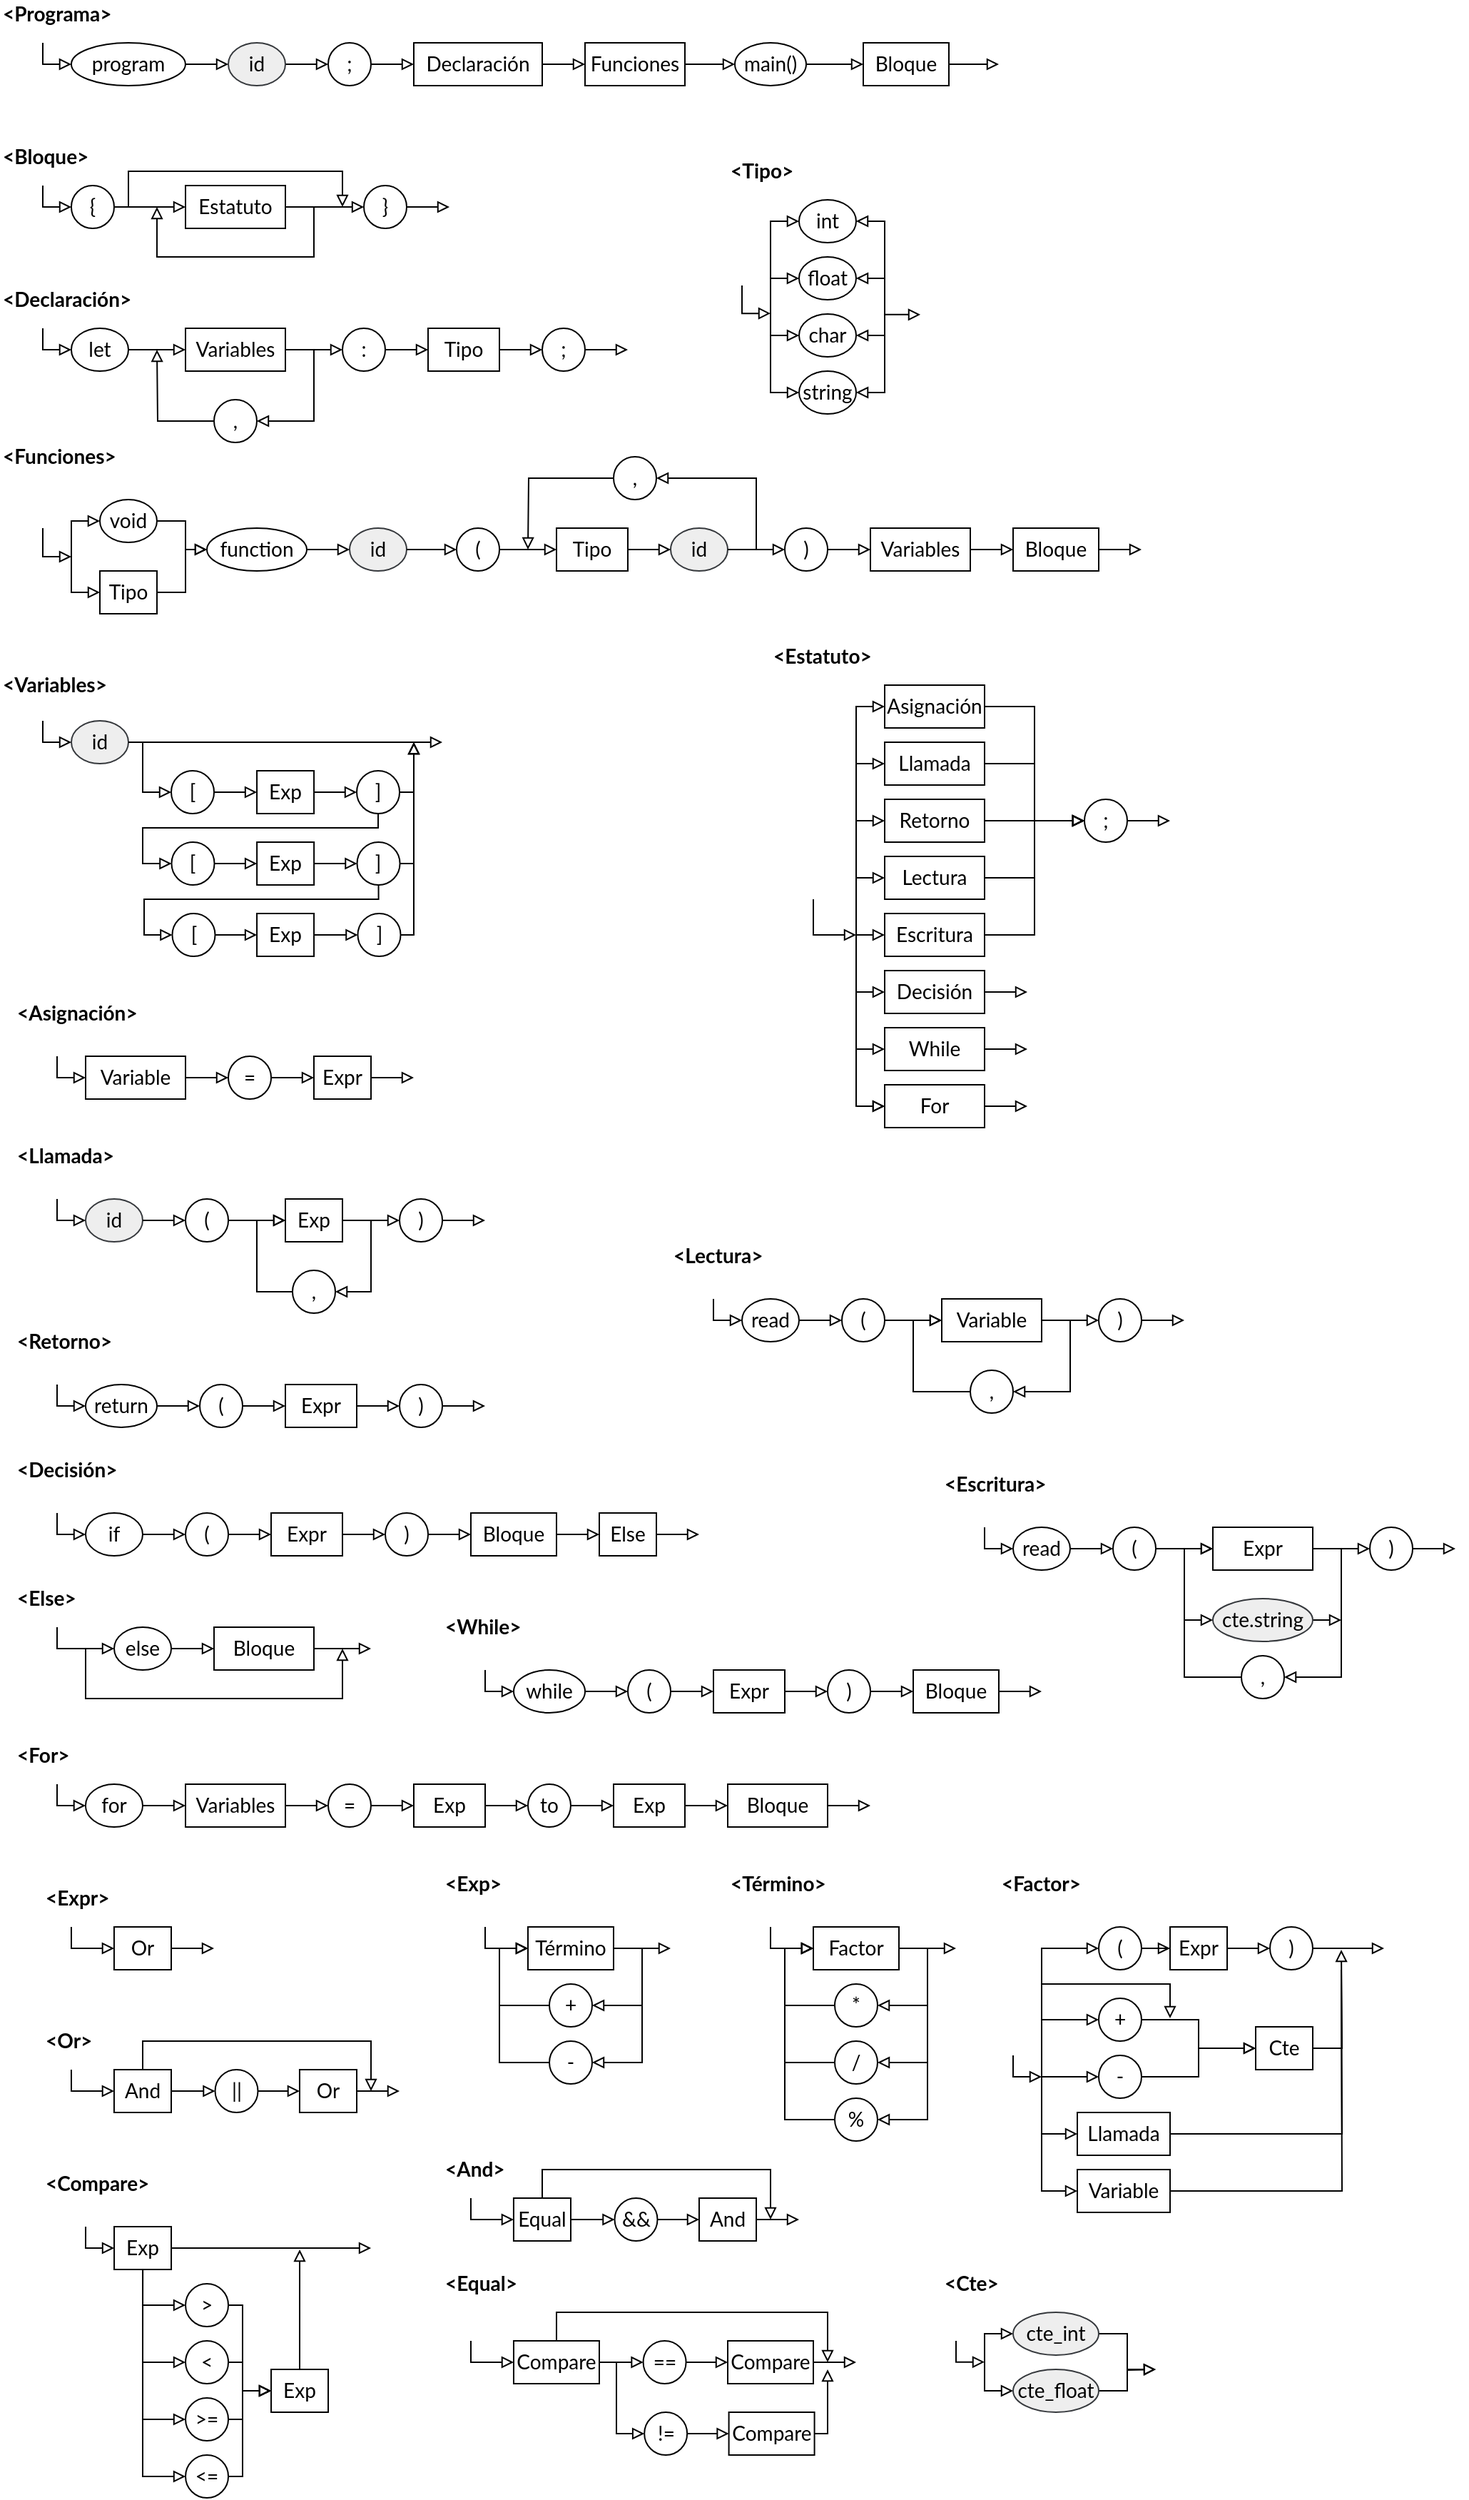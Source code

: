 <mxfile version="15.2.7" type="device"><diagram id="GbbA4BcUADWPbxPspOSQ" name="Page-1"><mxGraphModel dx="868" dy="502" grid="1" gridSize="10" guides="1" tooltips="1" connect="1" arrows="1" fold="1" page="1" pageScale="1" pageWidth="850" pageHeight="1100" math="0" shadow="0"><root><mxCell id="0"/><mxCell id="1" parent="0"/><mxCell id="NNbIxQQjaOKmaV2j13iP-99" value="" style="group;fontStyle=1" parent="1" vertex="1" connectable="0"><mxGeometry x="30" y="30" width="680" height="60" as="geometry"/></mxCell><mxCell id="NNbIxQQjaOKmaV2j13iP-7" style="edgeStyle=orthogonalEdgeStyle;rounded=0;orthogonalLoop=1;jettySize=auto;html=1;fontFamily=Lato;fontSource=https%3A%2F%2Ffonts.googleapis.com%2Fcss%3Ffamily%3DLato;fontSize=14;endArrow=block;endFill=0;entryX=0;entryY=0.5;entryDx=0;entryDy=0;" parent="NNbIxQQjaOKmaV2j13iP-99" target="NNbIxQQjaOKmaV2j13iP-3" edge="1"><mxGeometry relative="1" as="geometry"><mxPoint x="209.97" y="45.0" as="targetPoint"/><mxPoint x="30" y="30" as="sourcePoint"/><Array as="points"><mxPoint x="30" y="30"/><mxPoint x="30" y="45"/></Array></mxGeometry></mxCell><mxCell id="NNbIxQQjaOKmaV2j13iP-3" value="program" style="ellipse;whiteSpace=wrap;html=1;fontFamily=Lato;fontSource=https%3A%2F%2Ffonts.googleapis.com%2Fcss%3Ffamily%3DLato;fontSize=14;" parent="NNbIxQQjaOKmaV2j13iP-99" vertex="1"><mxGeometry x="49.97" y="30" width="80" height="30" as="geometry"/></mxCell><mxCell id="NNbIxQQjaOKmaV2j13iP-4" value="&amp;lt;Programa&amp;gt;" style="text;html=1;strokeColor=none;fillColor=none;align=left;verticalAlign=middle;whiteSpace=wrap;rounded=0;fontFamily=Lato;fontSource=https%3A%2F%2Ffonts.googleapis.com%2Fcss%3Ffamily%3DLato;fontSize=14;fontStyle=1" parent="NNbIxQQjaOKmaV2j13iP-99" vertex="1"><mxGeometry width="80" height="20" as="geometry"/></mxCell><mxCell id="NNbIxQQjaOKmaV2j13iP-9" value=";" style="ellipse;whiteSpace=wrap;html=1;fontFamily=Lato;fontSource=https%3A%2F%2Ffonts.googleapis.com%2Fcss%3Ffamily%3DLato;fontSize=14;" parent="NNbIxQQjaOKmaV2j13iP-99" vertex="1"><mxGeometry x="230" y="30" width="30" height="30" as="geometry"/></mxCell><mxCell id="NNbIxQQjaOKmaV2j13iP-11" value="Declaración" style="rounded=0;whiteSpace=wrap;html=1;fontFamily=Lato;fontSource=https%3A%2F%2Ffonts.googleapis.com%2Fcss%3Ffamily%3DLato;fontSize=14;" parent="NNbIxQQjaOKmaV2j13iP-99" vertex="1"><mxGeometry x="290" y="30" width="90" height="30" as="geometry"/></mxCell><mxCell id="NNbIxQQjaOKmaV2j13iP-12" value="" style="edgeStyle=orthogonalEdgeStyle;rounded=0;orthogonalLoop=1;jettySize=auto;html=1;fontFamily=Lato;fontSource=https%3A%2F%2Ffonts.googleapis.com%2Fcss%3Ffamily%3DLato;fontSize=14;endArrow=block;endFill=0;" parent="NNbIxQQjaOKmaV2j13iP-99" source="NNbIxQQjaOKmaV2j13iP-9" target="NNbIxQQjaOKmaV2j13iP-11" edge="1"><mxGeometry relative="1" as="geometry"/></mxCell><mxCell id="NNbIxQQjaOKmaV2j13iP-13" value="Funciones" style="rounded=0;whiteSpace=wrap;html=1;fontFamily=Lato;fontSource=https%3A%2F%2Ffonts.googleapis.com%2Fcss%3Ffamily%3DLato;fontSize=14;" parent="NNbIxQQjaOKmaV2j13iP-99" vertex="1"><mxGeometry x="410" y="30" width="70" height="30" as="geometry"/></mxCell><mxCell id="NNbIxQQjaOKmaV2j13iP-14" value="" style="edgeStyle=orthogonalEdgeStyle;rounded=0;orthogonalLoop=1;jettySize=auto;html=1;fontFamily=Lato;fontSource=https%3A%2F%2Ffonts.googleapis.com%2Fcss%3Ffamily%3DLato;fontSize=14;endArrow=block;endFill=0;" parent="NNbIxQQjaOKmaV2j13iP-99" source="NNbIxQQjaOKmaV2j13iP-11" target="NNbIxQQjaOKmaV2j13iP-13" edge="1"><mxGeometry relative="1" as="geometry"/></mxCell><mxCell id="NNbIxQQjaOKmaV2j13iP-17" value="" style="edgeStyle=orthogonalEdgeStyle;rounded=0;orthogonalLoop=1;jettySize=auto;html=1;fontFamily=Lato;fontSource=https%3A%2F%2Ffonts.googleapis.com%2Fcss%3Ffamily%3DLato;fontSize=14;endArrow=block;endFill=0;" parent="NNbIxQQjaOKmaV2j13iP-99" source="NNbIxQQjaOKmaV2j13iP-15" target="NNbIxQQjaOKmaV2j13iP-9" edge="1"><mxGeometry relative="1" as="geometry"/></mxCell><mxCell id="NNbIxQQjaOKmaV2j13iP-15" value="id" style="ellipse;whiteSpace=wrap;html=1;fontFamily=Lato;fontSource=https%3A%2F%2Ffonts.googleapis.com%2Fcss%3Ffamily%3DLato;fontSize=14;fillColor=#eeeeee;strokeColor=#36393d;" parent="NNbIxQQjaOKmaV2j13iP-99" vertex="1"><mxGeometry x="160" y="30" width="40" height="30" as="geometry"/></mxCell><mxCell id="NNbIxQQjaOKmaV2j13iP-18" value="" style="edgeStyle=orthogonalEdgeStyle;rounded=0;orthogonalLoop=1;jettySize=auto;html=1;fontFamily=Lato;fontSource=https%3A%2F%2Ffonts.googleapis.com%2Fcss%3Ffamily%3DLato;fontSize=14;endArrow=block;endFill=0;" parent="NNbIxQQjaOKmaV2j13iP-99" source="NNbIxQQjaOKmaV2j13iP-3" target="NNbIxQQjaOKmaV2j13iP-15" edge="1"><mxGeometry relative="1" as="geometry"/></mxCell><mxCell id="NNbIxQQjaOKmaV2j13iP-20" value="main()" style="ellipse;whiteSpace=wrap;html=1;fontFamily=Lato;fontSource=https%3A%2F%2Ffonts.googleapis.com%2Fcss%3Ffamily%3DLato;fontSize=14;" parent="NNbIxQQjaOKmaV2j13iP-99" vertex="1"><mxGeometry x="515" y="30" width="50" height="30" as="geometry"/></mxCell><mxCell id="NNbIxQQjaOKmaV2j13iP-21" value="" style="edgeStyle=orthogonalEdgeStyle;rounded=0;orthogonalLoop=1;jettySize=auto;html=1;fontFamily=Lato;fontSource=https%3A%2F%2Ffonts.googleapis.com%2Fcss%3Ffamily%3DLato;fontSize=14;endArrow=block;endFill=0;" parent="NNbIxQQjaOKmaV2j13iP-99" source="NNbIxQQjaOKmaV2j13iP-13" target="NNbIxQQjaOKmaV2j13iP-20" edge="1"><mxGeometry relative="1" as="geometry"/></mxCell><mxCell id="NNbIxQQjaOKmaV2j13iP-34" style="edgeStyle=orthogonalEdgeStyle;rounded=0;orthogonalLoop=1;jettySize=auto;html=1;fontFamily=Lato;fontSource=https%3A%2F%2Ffonts.googleapis.com%2Fcss%3Ffamily%3DLato;fontSize=14;endArrow=block;endFill=0;" parent="NNbIxQQjaOKmaV2j13iP-99" source="NNbIxQQjaOKmaV2j13iP-22" edge="1"><mxGeometry relative="1" as="geometry"><mxPoint x="700" y="45" as="targetPoint"/></mxGeometry></mxCell><mxCell id="NNbIxQQjaOKmaV2j13iP-22" value="Bloque" style="rounded=0;whiteSpace=wrap;html=1;fontFamily=Lato;fontSource=https%3A%2F%2Ffonts.googleapis.com%2Fcss%3Ffamily%3DLato;fontSize=14;" parent="NNbIxQQjaOKmaV2j13iP-99" vertex="1"><mxGeometry x="605" y="30" width="60" height="30" as="geometry"/></mxCell><mxCell id="NNbIxQQjaOKmaV2j13iP-23" value="" style="edgeStyle=orthogonalEdgeStyle;rounded=0;orthogonalLoop=1;jettySize=auto;html=1;fontFamily=Lato;fontSource=https%3A%2F%2Ffonts.googleapis.com%2Fcss%3Ffamily%3DLato;fontSize=14;endArrow=block;endFill=0;" parent="NNbIxQQjaOKmaV2j13iP-99" source="NNbIxQQjaOKmaV2j13iP-20" target="NNbIxQQjaOKmaV2j13iP-22" edge="1"><mxGeometry relative="1" as="geometry"/></mxCell><mxCell id="NNbIxQQjaOKmaV2j13iP-101" value="" style="group" parent="1" vertex="1" connectable="0"><mxGeometry x="30" y="230" width="440" height="110" as="geometry"/></mxCell><mxCell id="NNbIxQQjaOKmaV2j13iP-36" style="edgeStyle=orthogonalEdgeStyle;rounded=0;orthogonalLoop=1;jettySize=auto;html=1;fontFamily=Lato;fontSource=https%3A%2F%2Ffonts.googleapis.com%2Fcss%3Ffamily%3DLato;fontSize=14;endArrow=block;endFill=0;entryX=0;entryY=0.5;entryDx=0;entryDy=0;" parent="NNbIxQQjaOKmaV2j13iP-101" target="NNbIxQQjaOKmaV2j13iP-37" edge="1"><mxGeometry relative="1" as="geometry"><mxPoint x="209.97" y="45.0" as="targetPoint"/><mxPoint x="30" y="30" as="sourcePoint"/><Array as="points"><mxPoint x="30" y="45"/></Array></mxGeometry></mxCell><mxCell id="NNbIxQQjaOKmaV2j13iP-37" value="let" style="ellipse;whiteSpace=wrap;html=1;fontFamily=Lato;fontSource=https%3A%2F%2Ffonts.googleapis.com%2Fcss%3Ffamily%3DLato;fontSize=14;" parent="NNbIxQQjaOKmaV2j13iP-101" vertex="1"><mxGeometry x="49.97" y="30" width="40.03" height="30" as="geometry"/></mxCell><mxCell id="NNbIxQQjaOKmaV2j13iP-38" value="&amp;lt;Declaración&amp;gt;" style="text;html=1;strokeColor=none;fillColor=none;align=left;verticalAlign=middle;whiteSpace=wrap;rounded=0;fontFamily=Lato;fontSource=https%3A%2F%2Ffonts.googleapis.com%2Fcss%3Ffamily%3DLato;fontSize=14;fontStyle=1" parent="NNbIxQQjaOKmaV2j13iP-101" vertex="1"><mxGeometry width="80" height="20" as="geometry"/></mxCell><mxCell id="NNbIxQQjaOKmaV2j13iP-41" value="Variables" style="rounded=0;whiteSpace=wrap;html=1;fontFamily=Lato;fontSource=https%3A%2F%2Ffonts.googleapis.com%2Fcss%3Ffamily%3DLato;fontSize=14;" parent="NNbIxQQjaOKmaV2j13iP-101" vertex="1"><mxGeometry x="130" y="30" width="70" height="30" as="geometry"/></mxCell><mxCell id="NNbIxQQjaOKmaV2j13iP-42" value="" style="edgeStyle=orthogonalEdgeStyle;rounded=0;orthogonalLoop=1;jettySize=auto;html=1;fontFamily=Lato;fontSource=https%3A%2F%2Ffonts.googleapis.com%2Fcss%3Ffamily%3DLato;fontSize=14;endArrow=block;endFill=0;" parent="NNbIxQQjaOKmaV2j13iP-101" source="NNbIxQQjaOKmaV2j13iP-37" target="NNbIxQQjaOKmaV2j13iP-41" edge="1"><mxGeometry relative="1" as="geometry"/></mxCell><mxCell id="NNbIxQQjaOKmaV2j13iP-43" value=":" style="ellipse;whiteSpace=wrap;html=1;fontFamily=Lato;fontSource=https%3A%2F%2Ffonts.googleapis.com%2Fcss%3Ffamily%3DLato;fontSize=14;" parent="NNbIxQQjaOKmaV2j13iP-101" vertex="1"><mxGeometry x="240" y="30" width="30" height="30" as="geometry"/></mxCell><mxCell id="NNbIxQQjaOKmaV2j13iP-44" value="" style="edgeStyle=orthogonalEdgeStyle;rounded=0;orthogonalLoop=1;jettySize=auto;html=1;fontFamily=Lato;fontSource=https%3A%2F%2Ffonts.googleapis.com%2Fcss%3Ffamily%3DLato;fontSize=14;endArrow=block;endFill=0;" parent="NNbIxQQjaOKmaV2j13iP-101" source="NNbIxQQjaOKmaV2j13iP-41" target="NNbIxQQjaOKmaV2j13iP-43" edge="1"><mxGeometry relative="1" as="geometry"/></mxCell><mxCell id="NNbIxQQjaOKmaV2j13iP-50" style="edgeStyle=orthogonalEdgeStyle;rounded=0;orthogonalLoop=1;jettySize=auto;html=1;fontFamily=Lato;fontSource=https%3A%2F%2Ffonts.googleapis.com%2Fcss%3Ffamily%3DLato;fontSize=14;endArrow=block;endFill=0;exitX=0;exitY=0.5;exitDx=0;exitDy=0;" parent="NNbIxQQjaOKmaV2j13iP-101" source="NNbIxQQjaOKmaV2j13iP-48" edge="1"><mxGeometry relative="1" as="geometry"><mxPoint x="110" y="45" as="targetPoint"/></mxGeometry></mxCell><mxCell id="NNbIxQQjaOKmaV2j13iP-48" value="," style="ellipse;whiteSpace=wrap;html=1;fontFamily=Lato;fontSource=https%3A%2F%2Ffonts.googleapis.com%2Fcss%3Ffamily%3DLato;fontSize=14;" parent="NNbIxQQjaOKmaV2j13iP-101" vertex="1"><mxGeometry x="150" y="80" width="30" height="30" as="geometry"/></mxCell><mxCell id="NNbIxQQjaOKmaV2j13iP-49" style="edgeStyle=orthogonalEdgeStyle;rounded=0;orthogonalLoop=1;jettySize=auto;html=1;entryX=1;entryY=0.5;entryDx=0;entryDy=0;fontFamily=Lato;fontSource=https%3A%2F%2Ffonts.googleapis.com%2Fcss%3Ffamily%3DLato;fontSize=14;endArrow=block;endFill=0;exitX=1;exitY=0.5;exitDx=0;exitDy=0;" parent="NNbIxQQjaOKmaV2j13iP-101" source="NNbIxQQjaOKmaV2j13iP-41" target="NNbIxQQjaOKmaV2j13iP-48" edge="1"><mxGeometry relative="1" as="geometry"/></mxCell><mxCell id="NNbIxQQjaOKmaV2j13iP-51" value="Tipo" style="rounded=0;whiteSpace=wrap;html=1;fontFamily=Lato;fontSource=https%3A%2F%2Ffonts.googleapis.com%2Fcss%3Ffamily%3DLato;fontSize=14;" parent="NNbIxQQjaOKmaV2j13iP-101" vertex="1"><mxGeometry x="300" y="30" width="50" height="30" as="geometry"/></mxCell><mxCell id="NNbIxQQjaOKmaV2j13iP-52" value="" style="edgeStyle=orthogonalEdgeStyle;rounded=0;orthogonalLoop=1;jettySize=auto;html=1;fontFamily=Lato;fontSource=https%3A%2F%2Ffonts.googleapis.com%2Fcss%3Ffamily%3DLato;fontSize=14;endArrow=block;endFill=0;" parent="NNbIxQQjaOKmaV2j13iP-101" source="NNbIxQQjaOKmaV2j13iP-43" target="NNbIxQQjaOKmaV2j13iP-51" edge="1"><mxGeometry relative="1" as="geometry"/></mxCell><mxCell id="NNbIxQQjaOKmaV2j13iP-55" style="edgeStyle=orthogonalEdgeStyle;rounded=0;orthogonalLoop=1;jettySize=auto;html=1;fontFamily=Lato;fontSource=https%3A%2F%2Ffonts.googleapis.com%2Fcss%3Ffamily%3DLato;fontSize=14;endArrow=block;endFill=0;" parent="NNbIxQQjaOKmaV2j13iP-101" source="NNbIxQQjaOKmaV2j13iP-53" edge="1"><mxGeometry relative="1" as="geometry"><mxPoint x="440" y="45" as="targetPoint"/></mxGeometry></mxCell><mxCell id="NNbIxQQjaOKmaV2j13iP-53" value=";" style="ellipse;whiteSpace=wrap;html=1;fontFamily=Lato;fontSource=https%3A%2F%2Ffonts.googleapis.com%2Fcss%3Ffamily%3DLato;fontSize=14;" parent="NNbIxQQjaOKmaV2j13iP-101" vertex="1"><mxGeometry x="380" y="30" width="30" height="30" as="geometry"/></mxCell><mxCell id="NNbIxQQjaOKmaV2j13iP-54" value="" style="edgeStyle=orthogonalEdgeStyle;rounded=0;orthogonalLoop=1;jettySize=auto;html=1;fontFamily=Lato;fontSource=https%3A%2F%2Ffonts.googleapis.com%2Fcss%3Ffamily%3DLato;fontSize=14;endArrow=block;endFill=0;" parent="NNbIxQQjaOKmaV2j13iP-101" source="NNbIxQQjaOKmaV2j13iP-51" target="NNbIxQQjaOKmaV2j13iP-53" edge="1"><mxGeometry relative="1" as="geometry"/></mxCell><mxCell id="NNbIxQQjaOKmaV2j13iP-326" value="" style="group" parent="1" vertex="1" connectable="0"><mxGeometry x="40" y="960" width="420" height="120" as="geometry"/></mxCell><mxCell id="NNbIxQQjaOKmaV2j13iP-348" value="" style="group" parent="NNbIxQQjaOKmaV2j13iP-326" vertex="1" connectable="0"><mxGeometry width="390" height="70" as="geometry"/></mxCell><mxCell id="NNbIxQQjaOKmaV2j13iP-327" value="&amp;lt;Retorno&amp;gt;" style="text;html=1;strokeColor=none;fillColor=none;align=left;verticalAlign=middle;whiteSpace=wrap;rounded=0;fontFamily=Lato;fontSource=https%3A%2F%2Ffonts.googleapis.com%2Fcss%3Ffamily%3DLato;fontSize=14;fontStyle=1" parent="NNbIxQQjaOKmaV2j13iP-348" vertex="1"><mxGeometry width="80" height="20" as="geometry"/></mxCell><mxCell id="NNbIxQQjaOKmaV2j13iP-328" value="return" style="ellipse;whiteSpace=wrap;html=1;fontFamily=Lato;fontSource=https%3A%2F%2Ffonts.googleapis.com%2Fcss%3Ffamily%3DLato;fontSize=14;" parent="NNbIxQQjaOKmaV2j13iP-348" vertex="1"><mxGeometry x="50" y="40" width="50" height="30" as="geometry"/></mxCell><mxCell id="NNbIxQQjaOKmaV2j13iP-329" value="" style="edgeStyle=orthogonalEdgeStyle;rounded=0;orthogonalLoop=1;jettySize=auto;html=1;fontFamily=Lato;fontSource=https%3A%2F%2Ffonts.googleapis.com%2Fcss%3Ffamily%3DLato;fontSize=14;startArrow=none;startFill=0;endArrow=block;endFill=0;entryX=0;entryY=0.5;entryDx=0;entryDy=0;" parent="NNbIxQQjaOKmaV2j13iP-348" target="NNbIxQQjaOKmaV2j13iP-328" edge="1"><mxGeometry relative="1" as="geometry"><mxPoint x="30" y="40" as="sourcePoint"/><Array as="points"><mxPoint x="30" y="55"/></Array></mxGeometry></mxCell><mxCell id="NNbIxQQjaOKmaV2j13iP-330" value="(" style="ellipse;whiteSpace=wrap;html=1;fontFamily=Lato;fontSource=https%3A%2F%2Ffonts.googleapis.com%2Fcss%3Ffamily%3DLato;fontSize=14;" parent="NNbIxQQjaOKmaV2j13iP-348" vertex="1"><mxGeometry x="130" y="40" width="30.03" height="30" as="geometry"/></mxCell><mxCell id="NNbIxQQjaOKmaV2j13iP-331" style="edgeStyle=orthogonalEdgeStyle;rounded=0;orthogonalLoop=1;jettySize=auto;html=1;entryX=0;entryY=0.5;entryDx=0;entryDy=0;fontFamily=Lato;fontSource=https%3A%2F%2Ffonts.googleapis.com%2Fcss%3Ffamily%3DLato;fontSize=14;startArrow=none;startFill=0;endArrow=block;endFill=0;" parent="NNbIxQQjaOKmaV2j13iP-348" source="NNbIxQQjaOKmaV2j13iP-328" target="NNbIxQQjaOKmaV2j13iP-330" edge="1"><mxGeometry relative="1" as="geometry"/></mxCell><mxCell id="NNbIxQQjaOKmaV2j13iP-332" value="Expr" style="rounded=0;whiteSpace=wrap;html=1;fontFamily=Lato;fontSource=https%3A%2F%2Ffonts.googleapis.com%2Fcss%3Ffamily%3DLato;fontSize=14;" parent="NNbIxQQjaOKmaV2j13iP-348" vertex="1"><mxGeometry x="190" y="40" width="50" height="30" as="geometry"/></mxCell><mxCell id="NNbIxQQjaOKmaV2j13iP-333" value="" style="edgeStyle=orthogonalEdgeStyle;rounded=0;orthogonalLoop=1;jettySize=auto;html=1;fontFamily=Lato;fontSource=https%3A%2F%2Ffonts.googleapis.com%2Fcss%3Ffamily%3DLato;fontSize=14;startArrow=none;startFill=0;endArrow=block;endFill=0;" parent="NNbIxQQjaOKmaV2j13iP-348" source="NNbIxQQjaOKmaV2j13iP-330" target="NNbIxQQjaOKmaV2j13iP-332" edge="1"><mxGeometry relative="1" as="geometry"/></mxCell><mxCell id="NNbIxQQjaOKmaV2j13iP-335" value="" style="edgeStyle=orthogonalEdgeStyle;rounded=0;orthogonalLoop=1;jettySize=auto;html=1;fontFamily=Lato;fontSource=https%3A%2F%2Ffonts.googleapis.com%2Fcss%3Ffamily%3DLato;fontSize=14;startArrow=none;startFill=0;endArrow=block;endFill=0;entryX=0;entryY=0.5;entryDx=0;entryDy=0;" parent="NNbIxQQjaOKmaV2j13iP-348" source="NNbIxQQjaOKmaV2j13iP-332" target="dp44YKUeDY7iZ0--YWXI-61" edge="1"><mxGeometry relative="1" as="geometry"><mxPoint x="270" y="55" as="targetPoint"/></mxGeometry></mxCell><mxCell id="dp44YKUeDY7iZ0--YWXI-61" value=")" style="ellipse;whiteSpace=wrap;html=1;fontFamily=Lato;fontSource=https%3A%2F%2Ffonts.googleapis.com%2Fcss%3Ffamily%3DLato;fontSize=14;" vertex="1" parent="NNbIxQQjaOKmaV2j13iP-348"><mxGeometry x="270" y="40" width="30.03" height="30" as="geometry"/></mxCell><mxCell id="NNbIxQQjaOKmaV2j13iP-437" value="" style="group" parent="1" vertex="1" connectable="0"><mxGeometry x="40" y="1140" width="250" height="80" as="geometry"/></mxCell><mxCell id="NNbIxQQjaOKmaV2j13iP-421" style="edgeStyle=orthogonalEdgeStyle;rounded=0;orthogonalLoop=1;jettySize=auto;html=1;fontFamily=Lato;fontSource=https%3A%2F%2Ffonts.googleapis.com%2Fcss%3Ffamily%3DLato;fontSize=14;endArrow=block;endFill=0;entryX=0;entryY=0.5;entryDx=0;entryDy=0;" parent="NNbIxQQjaOKmaV2j13iP-437" target="NNbIxQQjaOKmaV2j13iP-422" edge="1"><mxGeometry as="geometry"><mxPoint x="209.97" y="45" as="targetPoint"/><mxPoint x="30" y="30" as="sourcePoint"/><Array as="points"><mxPoint x="30" y="45"/></Array></mxGeometry></mxCell><mxCell id="NNbIxQQjaOKmaV2j13iP-422" value="else" style="ellipse;whiteSpace=wrap;html=1;fontFamily=Lato;fontSource=https%3A%2F%2Ffonts.googleapis.com%2Fcss%3Ffamily%3DLato;fontSize=14;" parent="NNbIxQQjaOKmaV2j13iP-437" vertex="1"><mxGeometry x="70" y="30" width="40.03" height="30" as="geometry"/></mxCell><mxCell id="NNbIxQQjaOKmaV2j13iP-423" value="&amp;lt;Else&amp;gt;" style="text;html=1;strokeColor=none;fillColor=none;align=left;verticalAlign=middle;whiteSpace=wrap;rounded=0;fontFamily=Lato;fontSource=https%3A%2F%2Ffonts.googleapis.com%2Fcss%3Ffamily%3DLato;fontSize=14;fontStyle=1" parent="NNbIxQQjaOKmaV2j13iP-437" vertex="1"><mxGeometry width="80" height="20" as="geometry"/></mxCell><mxCell id="NNbIxQQjaOKmaV2j13iP-424" value="Bloque" style="rounded=0;whiteSpace=wrap;html=1;fontFamily=Lato;fontSource=https%3A%2F%2Ffonts.googleapis.com%2Fcss%3Ffamily%3DLato;fontSize=14;" parent="NNbIxQQjaOKmaV2j13iP-437" vertex="1"><mxGeometry x="140" y="30" width="70" height="30" as="geometry"/></mxCell><mxCell id="NNbIxQQjaOKmaV2j13iP-425" value="" style="edgeStyle=orthogonalEdgeStyle;rounded=0;orthogonalLoop=1;jettySize=auto;html=1;fontFamily=Lato;fontSource=https%3A%2F%2Ffonts.googleapis.com%2Fcss%3Ffamily%3DLato;fontSize=14;endArrow=block;endFill=0;" parent="NNbIxQQjaOKmaV2j13iP-437" source="NNbIxQQjaOKmaV2j13iP-422" target="NNbIxQQjaOKmaV2j13iP-424" edge="1"><mxGeometry as="geometry"/></mxCell><mxCell id="NNbIxQQjaOKmaV2j13iP-427" value="" style="edgeStyle=orthogonalEdgeStyle;rounded=0;orthogonalLoop=1;jettySize=auto;html=1;fontFamily=Lato;fontSource=https%3A%2F%2Ffonts.googleapis.com%2Fcss%3Ffamily%3DLato;fontSize=14;endArrow=block;endFill=0;" parent="NNbIxQQjaOKmaV2j13iP-437" source="NNbIxQQjaOKmaV2j13iP-424" edge="1"><mxGeometry as="geometry"><mxPoint x="250" y="45" as="targetPoint"/></mxGeometry></mxCell><mxCell id="NNbIxQQjaOKmaV2j13iP-436" style="edgeStyle=orthogonalEdgeStyle;rounded=0;orthogonalLoop=1;jettySize=auto;html=1;fontFamily=Lato;fontSource=https%3A%2F%2Ffonts.googleapis.com%2Fcss%3Ffamily%3DLato;fontSize=14;endArrow=block;endFill=0;" parent="NNbIxQQjaOKmaV2j13iP-437" edge="1"><mxGeometry x="20" y="15" as="geometry"><mxPoint x="230" y="45" as="targetPoint"/><mxPoint x="50" y="45" as="sourcePoint"/><Array as="points"><mxPoint x="50" y="80"/><mxPoint x="230" y="80"/></Array></mxGeometry></mxCell><mxCell id="NNbIxQQjaOKmaV2j13iP-478" value="" style="group" parent="1" vertex="1" connectable="0"><mxGeometry x="40" y="1250" width="600" height="60" as="geometry"/></mxCell><mxCell id="NNbIxQQjaOKmaV2j13iP-476" style="edgeStyle=orthogonalEdgeStyle;rounded=0;orthogonalLoop=1;jettySize=auto;html=1;fontFamily=Lato;fontSource=https%3A%2F%2Ffonts.googleapis.com%2Fcss%3Ffamily%3DLato;fontSize=14;startArrow=none;startFill=0;endArrow=block;endFill=0;" parent="NNbIxQQjaOKmaV2j13iP-478" source="NNbIxQQjaOKmaV2j13iP-474" edge="1"><mxGeometry as="geometry"><mxPoint x="600" y="45.0" as="targetPoint"/></mxGeometry></mxCell><mxCell id="NNbIxQQjaOKmaV2j13iP-474" value="Bloque" style="rounded=0;whiteSpace=wrap;html=1;fontFamily=Lato;fontSource=https%3A%2F%2Ffonts.googleapis.com%2Fcss%3Ffamily%3DLato;fontSize=14;" parent="NNbIxQQjaOKmaV2j13iP-478" vertex="1"><mxGeometry x="500" y="30" width="70" height="30" as="geometry"/></mxCell><mxCell id="NNbIxQQjaOKmaV2j13iP-475" value="" style="edgeStyle=orthogonalEdgeStyle;rounded=0;orthogonalLoop=1;jettySize=auto;html=1;fontFamily=Lato;fontSource=https%3A%2F%2Ffonts.googleapis.com%2Fcss%3Ffamily%3DLato;fontSize=14;startArrow=none;startFill=0;endArrow=block;endFill=0;" parent="NNbIxQQjaOKmaV2j13iP-478" source="NNbIxQQjaOKmaV2j13iP-472" target="NNbIxQQjaOKmaV2j13iP-474" edge="1"><mxGeometry as="geometry"/></mxCell><mxCell id="NNbIxQQjaOKmaV2j13iP-457" style="edgeStyle=orthogonalEdgeStyle;rounded=0;orthogonalLoop=1;jettySize=auto;html=1;fontFamily=Lato;fontSource=https%3A%2F%2Ffonts.googleapis.com%2Fcss%3Ffamily%3DLato;fontSize=14;endArrow=block;endFill=0;entryX=0;entryY=0.5;entryDx=0;entryDy=0;" parent="NNbIxQQjaOKmaV2j13iP-478" target="NNbIxQQjaOKmaV2j13iP-458" edge="1"><mxGeometry as="geometry"><mxPoint x="209.97" y="45" as="targetPoint"/><mxPoint x="30" y="30" as="sourcePoint"/><Array as="points"><mxPoint x="30" y="45"/></Array></mxGeometry></mxCell><mxCell id="NNbIxQQjaOKmaV2j13iP-458" value="for" style="ellipse;whiteSpace=wrap;html=1;fontFamily=Lato;fontSource=https%3A%2F%2Ffonts.googleapis.com%2Fcss%3Ffamily%3DLato;fontSize=14;" parent="NNbIxQQjaOKmaV2j13iP-478" vertex="1"><mxGeometry x="49.97" y="30" width="40.03" height="30" as="geometry"/></mxCell><mxCell id="NNbIxQQjaOKmaV2j13iP-459" value="&amp;lt;For&amp;gt;" style="text;html=1;strokeColor=none;fillColor=none;align=left;verticalAlign=middle;whiteSpace=wrap;rounded=0;fontFamily=Lato;fontSource=https%3A%2F%2Ffonts.googleapis.com%2Fcss%3Ffamily%3DLato;fontSize=14;fontStyle=1" parent="NNbIxQQjaOKmaV2j13iP-478" vertex="1"><mxGeometry width="80" height="20" as="geometry"/></mxCell><mxCell id="NNbIxQQjaOKmaV2j13iP-460" value="Variables" style="rounded=0;whiteSpace=wrap;html=1;fontFamily=Lato;fontSource=https%3A%2F%2Ffonts.googleapis.com%2Fcss%3Ffamily%3DLato;fontSize=14;" parent="NNbIxQQjaOKmaV2j13iP-478" vertex="1"><mxGeometry x="120" y="30" width="70" height="30" as="geometry"/></mxCell><mxCell id="NNbIxQQjaOKmaV2j13iP-461" value="" style="edgeStyle=orthogonalEdgeStyle;rounded=0;orthogonalLoop=1;jettySize=auto;html=1;fontFamily=Lato;fontSource=https%3A%2F%2Ffonts.googleapis.com%2Fcss%3Ffamily%3DLato;fontSize=14;endArrow=block;endFill=0;" parent="NNbIxQQjaOKmaV2j13iP-478" source="NNbIxQQjaOKmaV2j13iP-458" target="NNbIxQQjaOKmaV2j13iP-460" edge="1"><mxGeometry as="geometry"/></mxCell><mxCell id="NNbIxQQjaOKmaV2j13iP-462" value="=" style="ellipse;whiteSpace=wrap;html=1;fontFamily=Lato;fontSource=https%3A%2F%2Ffonts.googleapis.com%2Fcss%3Ffamily%3DLato;fontSize=14;" parent="NNbIxQQjaOKmaV2j13iP-478" vertex="1"><mxGeometry x="220" y="30" width="30" height="30" as="geometry"/></mxCell><mxCell id="NNbIxQQjaOKmaV2j13iP-463" value="" style="edgeStyle=orthogonalEdgeStyle;rounded=0;orthogonalLoop=1;jettySize=auto;html=1;fontFamily=Lato;fontSource=https%3A%2F%2Ffonts.googleapis.com%2Fcss%3Ffamily%3DLato;fontSize=14;endArrow=block;endFill=0;" parent="NNbIxQQjaOKmaV2j13iP-478" source="NNbIxQQjaOKmaV2j13iP-460" target="NNbIxQQjaOKmaV2j13iP-462" edge="1"><mxGeometry as="geometry"/></mxCell><mxCell id="NNbIxQQjaOKmaV2j13iP-467" value="Exp" style="rounded=0;whiteSpace=wrap;html=1;fontFamily=Lato;fontSource=https%3A%2F%2Ffonts.googleapis.com%2Fcss%3Ffamily%3DLato;fontSize=14;" parent="NNbIxQQjaOKmaV2j13iP-478" vertex="1"><mxGeometry x="280" y="30" width="50" height="30" as="geometry"/></mxCell><mxCell id="NNbIxQQjaOKmaV2j13iP-468" value="" style="edgeStyle=orthogonalEdgeStyle;rounded=0;orthogonalLoop=1;jettySize=auto;html=1;fontFamily=Lato;fontSource=https%3A%2F%2Ffonts.googleapis.com%2Fcss%3Ffamily%3DLato;fontSize=14;endArrow=block;endFill=0;" parent="NNbIxQQjaOKmaV2j13iP-478" source="NNbIxQQjaOKmaV2j13iP-462" target="NNbIxQQjaOKmaV2j13iP-467" edge="1"><mxGeometry as="geometry"/></mxCell><mxCell id="NNbIxQQjaOKmaV2j13iP-470" value="to" style="ellipse;whiteSpace=wrap;html=1;fontFamily=Lato;fontSource=https%3A%2F%2Ffonts.googleapis.com%2Fcss%3Ffamily%3DLato;fontSize=14;" parent="NNbIxQQjaOKmaV2j13iP-478" vertex="1"><mxGeometry x="360" y="30" width="30" height="30" as="geometry"/></mxCell><mxCell id="NNbIxQQjaOKmaV2j13iP-471" value="" style="edgeStyle=orthogonalEdgeStyle;rounded=0;orthogonalLoop=1;jettySize=auto;html=1;fontFamily=Lato;fontSource=https%3A%2F%2Ffonts.googleapis.com%2Fcss%3Ffamily%3DLato;fontSize=14;endArrow=block;endFill=0;" parent="NNbIxQQjaOKmaV2j13iP-478" source="NNbIxQQjaOKmaV2j13iP-467" target="NNbIxQQjaOKmaV2j13iP-470" edge="1"><mxGeometry as="geometry"/></mxCell><mxCell id="NNbIxQQjaOKmaV2j13iP-472" value="Exp" style="rounded=0;whiteSpace=wrap;html=1;fontFamily=Lato;fontSource=https%3A%2F%2Ffonts.googleapis.com%2Fcss%3Ffamily%3DLato;fontSize=14;" parent="NNbIxQQjaOKmaV2j13iP-478" vertex="1"><mxGeometry x="420" y="30" width="50" height="30" as="geometry"/></mxCell><mxCell id="NNbIxQQjaOKmaV2j13iP-473" value="" style="edgeStyle=orthogonalEdgeStyle;rounded=0;orthogonalLoop=1;jettySize=auto;html=1;fontFamily=Lato;fontSource=https%3A%2F%2Ffonts.googleapis.com%2Fcss%3Ffamily%3DLato;fontSize=14;startArrow=none;startFill=0;endArrow=block;endFill=0;" parent="NNbIxQQjaOKmaV2j13iP-478" source="NNbIxQQjaOKmaV2j13iP-470" target="NNbIxQQjaOKmaV2j13iP-472" edge="1"><mxGeometry as="geometry"/></mxCell><mxCell id="NNbIxQQjaOKmaV2j13iP-68" value="void" style="ellipse;whiteSpace=wrap;html=1;fontFamily=Lato;fontSource=https%3A%2F%2Ffonts.googleapis.com%2Fcss%3Ffamily%3DLato;fontSize=14;" parent="1" vertex="1"><mxGeometry x="99.97" y="380" width="40.03" height="30" as="geometry"/></mxCell><mxCell id="NNbIxQQjaOKmaV2j13iP-69" value="&amp;lt;Funciones&amp;gt;" style="text;html=1;strokeColor=none;fillColor=none;align=left;verticalAlign=middle;whiteSpace=wrap;rounded=0;fontFamily=Lato;fontSource=https%3A%2F%2Ffonts.googleapis.com%2Fcss%3Ffamily%3DLato;fontSize=14;fontStyle=1" parent="1" vertex="1"><mxGeometry x="30" y="340" width="80" height="20" as="geometry"/></mxCell><mxCell id="NNbIxQQjaOKmaV2j13iP-72" style="edgeStyle=orthogonalEdgeStyle;rounded=0;orthogonalLoop=1;jettySize=auto;html=1;entryX=0;entryY=0.5;entryDx=0;entryDy=0;fontFamily=Lato;fontSource=https%3A%2F%2Ffonts.googleapis.com%2Fcss%3Ffamily%3DLato;fontSize=14;startArrow=block;startFill=0;endArrow=block;endFill=0;exitX=0;exitY=0.5;exitDx=0;exitDy=0;" parent="1" source="NNbIxQQjaOKmaV2j13iP-71" target="NNbIxQQjaOKmaV2j13iP-68" edge="1"><mxGeometry x="30" y="340" as="geometry"/></mxCell><mxCell id="NNbIxQQjaOKmaV2j13iP-73" style="edgeStyle=orthogonalEdgeStyle;rounded=0;orthogonalLoop=1;jettySize=auto;html=1;fontFamily=Lato;fontSource=https%3A%2F%2Ffonts.googleapis.com%2Fcss%3Ffamily%3DLato;fontSize=14;startArrow=none;startFill=0;endArrow=block;endFill=0;" parent="1" edge="1"><mxGeometry x="30" y="340" as="geometry"><mxPoint x="80" y="420" as="targetPoint"/><mxPoint x="60" y="400" as="sourcePoint"/><Array as="points"><mxPoint x="60" y="400"/><mxPoint x="60" y="420"/></Array></mxGeometry></mxCell><mxCell id="NNbIxQQjaOKmaV2j13iP-71" value="Tipo" style="rounded=0;whiteSpace=wrap;html=1;fontFamily=Lato;fontSource=https%3A%2F%2Ffonts.googleapis.com%2Fcss%3Ffamily%3DLato;fontSize=14;" parent="1" vertex="1"><mxGeometry x="100" y="430" width="40" height="30" as="geometry"/></mxCell><mxCell id="NNbIxQQjaOKmaV2j13iP-74" value="function" style="ellipse;whiteSpace=wrap;html=1;fontFamily=Lato;fontSource=https%3A%2F%2Ffonts.googleapis.com%2Fcss%3Ffamily%3DLato;fontSize=14;" parent="1" vertex="1"><mxGeometry x="175" y="400" width="70" height="30" as="geometry"/></mxCell><mxCell id="NNbIxQQjaOKmaV2j13iP-77" style="edgeStyle=orthogonalEdgeStyle;rounded=0;orthogonalLoop=1;jettySize=auto;html=1;entryX=0;entryY=0.5;entryDx=0;entryDy=0;fontFamily=Lato;fontSource=https%3A%2F%2Ffonts.googleapis.com%2Fcss%3Ffamily%3DLato;fontSize=14;startArrow=none;startFill=0;endArrow=block;endFill=0;" parent="1" source="NNbIxQQjaOKmaV2j13iP-68" target="NNbIxQQjaOKmaV2j13iP-74" edge="1"><mxGeometry x="30" y="340" as="geometry"/></mxCell><mxCell id="NNbIxQQjaOKmaV2j13iP-75" style="edgeStyle=orthogonalEdgeStyle;rounded=0;orthogonalLoop=1;jettySize=auto;html=1;entryX=0;entryY=0.5;entryDx=0;entryDy=0;fontFamily=Lato;fontSource=https%3A%2F%2Ffonts.googleapis.com%2Fcss%3Ffamily%3DLato;fontSize=14;startArrow=none;startFill=0;endArrow=block;endFill=0;" parent="1" source="NNbIxQQjaOKmaV2j13iP-71" target="NNbIxQQjaOKmaV2j13iP-74" edge="1"><mxGeometry x="30" y="340" as="geometry"/></mxCell><mxCell id="NNbIxQQjaOKmaV2j13iP-78" value="id" style="ellipse;whiteSpace=wrap;html=1;fontFamily=Lato;fontSource=https%3A%2F%2Ffonts.googleapis.com%2Fcss%3Ffamily%3DLato;fontSize=14;fillColor=#eeeeee;strokeColor=#36393d;" parent="1" vertex="1"><mxGeometry x="275" y="400" width="40" height="30" as="geometry"/></mxCell><mxCell id="NNbIxQQjaOKmaV2j13iP-79" value="" style="edgeStyle=orthogonalEdgeStyle;rounded=0;orthogonalLoop=1;jettySize=auto;html=1;fontFamily=Lato;fontSource=https%3A%2F%2Ffonts.googleapis.com%2Fcss%3Ffamily%3DLato;fontSize=14;startArrow=none;startFill=0;endArrow=block;endFill=0;" parent="1" source="NNbIxQQjaOKmaV2j13iP-74" target="NNbIxQQjaOKmaV2j13iP-78" edge="1"><mxGeometry x="30" y="340" as="geometry"/></mxCell><mxCell id="NNbIxQQjaOKmaV2j13iP-80" value="(" style="ellipse;whiteSpace=wrap;html=1;fontFamily=Lato;fontSource=https%3A%2F%2Ffonts.googleapis.com%2Fcss%3Ffamily%3DLato;fontSize=14;" parent="1" vertex="1"><mxGeometry x="350" y="400" width="30.03" height="30" as="geometry"/></mxCell><mxCell id="NNbIxQQjaOKmaV2j13iP-81" value="" style="edgeStyle=orthogonalEdgeStyle;rounded=0;orthogonalLoop=1;jettySize=auto;html=1;fontFamily=Lato;fontSource=https%3A%2F%2Ffonts.googleapis.com%2Fcss%3Ffamily%3DLato;fontSize=14;startArrow=none;startFill=0;endArrow=block;endFill=0;" parent="1" source="NNbIxQQjaOKmaV2j13iP-78" target="NNbIxQQjaOKmaV2j13iP-80" edge="1"><mxGeometry x="30" y="340" as="geometry"/></mxCell><mxCell id="NNbIxQQjaOKmaV2j13iP-84" value="Tipo" style="rounded=0;whiteSpace=wrap;html=1;fontFamily=Lato;fontSource=https%3A%2F%2Ffonts.googleapis.com%2Fcss%3Ffamily%3DLato;fontSize=14;" parent="1" vertex="1"><mxGeometry x="420" y="400" width="50" height="30" as="geometry"/></mxCell><mxCell id="NNbIxQQjaOKmaV2j13iP-87" style="edgeStyle=orthogonalEdgeStyle;rounded=0;orthogonalLoop=1;jettySize=auto;html=1;entryX=0;entryY=0.5;entryDx=0;entryDy=0;fontFamily=Lato;fontSource=https%3A%2F%2Ffonts.googleapis.com%2Fcss%3Ffamily%3DLato;fontSize=14;startArrow=none;startFill=0;endArrow=block;endFill=0;" parent="1" source="NNbIxQQjaOKmaV2j13iP-80" target="NNbIxQQjaOKmaV2j13iP-84" edge="1"><mxGeometry x="30" y="340" as="geometry"/></mxCell><mxCell id="sxHJXZh7xW8t6IoMLUyq-13" style="edgeStyle=orthogonalEdgeStyle;rounded=0;orthogonalLoop=1;jettySize=auto;html=1;entryX=1;entryY=0.5;entryDx=0;entryDy=0;startArrow=none;startFill=0;endArrow=block;endFill=0;exitX=1;exitY=0.5;exitDx=0;exitDy=0;" parent="1" source="NNbIxQQjaOKmaV2j13iP-88" target="sxHJXZh7xW8t6IoMLUyq-12" edge="1"><mxGeometry relative="1" as="geometry"><mxPoint x="550" y="370" as="sourcePoint"/></mxGeometry></mxCell><mxCell id="NNbIxQQjaOKmaV2j13iP-88" value="id" style="ellipse;whiteSpace=wrap;html=1;fontFamily=Lato;fontSource=https%3A%2F%2Ffonts.googleapis.com%2Fcss%3Ffamily%3DLato;fontSize=14;fillColor=#eeeeee;strokeColor=#36393d;" parent="1" vertex="1"><mxGeometry x="500" y="400" width="40" height="30" as="geometry"/></mxCell><mxCell id="NNbIxQQjaOKmaV2j13iP-83" value="" style="edgeStyle=orthogonalEdgeStyle;rounded=0;orthogonalLoop=1;jettySize=auto;html=1;fontFamily=Lato;fontSource=https%3A%2F%2Ffonts.googleapis.com%2Fcss%3Ffamily%3DLato;fontSize=14;endArrow=block;endFill=0;entryX=0;entryY=0.5;entryDx=0;entryDy=0;" parent="1" source="NNbIxQQjaOKmaV2j13iP-84" target="NNbIxQQjaOKmaV2j13iP-88" edge="1"><mxGeometry x="30" y="340" as="geometry"><mxPoint x="490.0" y="415.029" as="targetPoint"/></mxGeometry></mxCell><mxCell id="NNbIxQQjaOKmaV2j13iP-89" value=")" style="ellipse;whiteSpace=wrap;html=1;fontFamily=Lato;fontSource=https%3A%2F%2Ffonts.googleapis.com%2Fcss%3Ffamily%3DLato;fontSize=14;" parent="1" vertex="1"><mxGeometry x="580" y="400" width="30.03" height="30" as="geometry"/></mxCell><mxCell id="NNbIxQQjaOKmaV2j13iP-90" value="" style="edgeStyle=orthogonalEdgeStyle;rounded=0;orthogonalLoop=1;jettySize=auto;html=1;fontFamily=Lato;fontSource=https%3A%2F%2Ffonts.googleapis.com%2Fcss%3Ffamily%3DLato;fontSize=14;startArrow=none;startFill=0;endArrow=block;endFill=0;" parent="1" source="NNbIxQQjaOKmaV2j13iP-88" target="NNbIxQQjaOKmaV2j13iP-89" edge="1"><mxGeometry x="30" y="340" as="geometry"/></mxCell><mxCell id="NNbIxQQjaOKmaV2j13iP-96" style="edgeStyle=orthogonalEdgeStyle;rounded=0;orthogonalLoop=1;jettySize=auto;html=1;fontFamily=Lato;fontSource=https%3A%2F%2Ffonts.googleapis.com%2Fcss%3Ffamily%3DLato;fontSize=14;startArrow=none;startFill=0;endArrow=block;endFill=0;" parent="1" source="NNbIxQQjaOKmaV2j13iP-92" edge="1"><mxGeometry x="30" y="340" as="geometry"><mxPoint x="830" y="415" as="targetPoint"/></mxGeometry></mxCell><mxCell id="NNbIxQQjaOKmaV2j13iP-92" value="Bloque" style="rounded=0;whiteSpace=wrap;html=1;fontFamily=Lato;fontSource=https%3A%2F%2Ffonts.googleapis.com%2Fcss%3Ffamily%3DLato;fontSize=14;" parent="1" vertex="1"><mxGeometry x="740" y="400" width="60" height="30" as="geometry"/></mxCell><mxCell id="NNbIxQQjaOKmaV2j13iP-95" value="" style="edgeStyle=orthogonalEdgeStyle;rounded=0;orthogonalLoop=1;jettySize=auto;html=1;fontFamily=Lato;fontSource=https%3A%2F%2Ffonts.googleapis.com%2Fcss%3Ffamily%3DLato;fontSize=14;startArrow=none;startFill=0;endArrow=block;endFill=0;" parent="1" source="NNbIxQQjaOKmaV2j13iP-93" target="NNbIxQQjaOKmaV2j13iP-92" edge="1"><mxGeometry x="30" y="340" as="geometry"/></mxCell><mxCell id="NNbIxQQjaOKmaV2j13iP-93" value="Variables" style="rounded=0;whiteSpace=wrap;html=1;fontFamily=Lato;fontSource=https%3A%2F%2Ffonts.googleapis.com%2Fcss%3Ffamily%3DLato;fontSize=14;" parent="1" vertex="1"><mxGeometry x="640" y="400" width="70" height="30" as="geometry"/></mxCell><mxCell id="NNbIxQQjaOKmaV2j13iP-94" value="" style="edgeStyle=orthogonalEdgeStyle;rounded=0;orthogonalLoop=1;jettySize=auto;html=1;fontFamily=Lato;fontSource=https%3A%2F%2Ffonts.googleapis.com%2Fcss%3Ffamily%3DLato;fontSize=14;startArrow=none;startFill=0;endArrow=block;endFill=0;" parent="1" source="NNbIxQQjaOKmaV2j13iP-89" target="NNbIxQQjaOKmaV2j13iP-93" edge="1"><mxGeometry x="30" y="340" as="geometry"/></mxCell><mxCell id="sxHJXZh7xW8t6IoMLUyq-14" style="edgeStyle=orthogonalEdgeStyle;rounded=0;orthogonalLoop=1;jettySize=auto;html=1;startArrow=none;startFill=0;endArrow=block;endFill=0;exitX=0;exitY=0.5;exitDx=0;exitDy=0;" parent="1" source="sxHJXZh7xW8t6IoMLUyq-12" edge="1"><mxGeometry relative="1" as="geometry"><mxPoint x="400" y="415" as="targetPoint"/></mxGeometry></mxCell><mxCell id="sxHJXZh7xW8t6IoMLUyq-12" value="," style="ellipse;whiteSpace=wrap;html=1;fontFamily=Lato;fontSource=https%3A%2F%2Ffonts.googleapis.com%2Fcss%3Ffamily%3DLato;fontSize=14;" parent="1" vertex="1"><mxGeometry x="460" y="350" width="30" height="30" as="geometry"/></mxCell><mxCell id="NNbIxQQjaOKmaV2j13iP-391" value="&amp;lt;Decisión&amp;gt;" style="text;html=1;strokeColor=none;fillColor=none;align=left;verticalAlign=middle;whiteSpace=wrap;rounded=0;fontFamily=Lato;fontSource=https%3A%2F%2Ffonts.googleapis.com%2Fcss%3Ffamily%3DLato;fontSize=14;fontStyle=1" parent="1" vertex="1"><mxGeometry x="40" y="1050" width="80" height="20" as="geometry"/></mxCell><mxCell id="NNbIxQQjaOKmaV2j13iP-392" value="if" style="ellipse;whiteSpace=wrap;html=1;fontFamily=Lato;fontSource=https%3A%2F%2Ffonts.googleapis.com%2Fcss%3Ffamily%3DLato;fontSize=14;" parent="1" vertex="1"><mxGeometry x="90" y="1090" width="40" height="30" as="geometry"/></mxCell><mxCell id="NNbIxQQjaOKmaV2j13iP-393" value="" style="edgeStyle=orthogonalEdgeStyle;rounded=0;orthogonalLoop=1;jettySize=auto;html=1;fontFamily=Lato;fontSource=https%3A%2F%2Ffonts.googleapis.com%2Fcss%3Ffamily%3DLato;fontSize=14;startArrow=none;startFill=0;endArrow=block;endFill=0;entryX=0;entryY=0.5;entryDx=0;entryDy=0;" parent="1" target="NNbIxQQjaOKmaV2j13iP-392" edge="1"><mxGeometry x="40" y="1050" as="geometry"><mxPoint x="70" y="1090" as="sourcePoint"/><Array as="points"><mxPoint x="70" y="1105"/></Array></mxGeometry></mxCell><mxCell id="NNbIxQQjaOKmaV2j13iP-394" value="(" style="ellipse;whiteSpace=wrap;html=1;fontFamily=Lato;fontSource=https%3A%2F%2Ffonts.googleapis.com%2Fcss%3Ffamily%3DLato;fontSize=14;" parent="1" vertex="1"><mxGeometry x="160" y="1090" width="30.03" height="30" as="geometry"/></mxCell><mxCell id="NNbIxQQjaOKmaV2j13iP-395" style="edgeStyle=orthogonalEdgeStyle;rounded=0;orthogonalLoop=1;jettySize=auto;html=1;entryX=0;entryY=0.5;entryDx=0;entryDy=0;fontFamily=Lato;fontSource=https%3A%2F%2Ffonts.googleapis.com%2Fcss%3Ffamily%3DLato;fontSize=14;startArrow=none;startFill=0;endArrow=block;endFill=0;" parent="1" source="NNbIxQQjaOKmaV2j13iP-392" target="NNbIxQQjaOKmaV2j13iP-394" edge="1"><mxGeometry x="40" y="1050" as="geometry"/></mxCell><mxCell id="NNbIxQQjaOKmaV2j13iP-396" value="Expr" style="rounded=0;whiteSpace=wrap;html=1;fontFamily=Lato;fontSource=https%3A%2F%2Ffonts.googleapis.com%2Fcss%3Ffamily%3DLato;fontSize=14;" parent="1" vertex="1"><mxGeometry x="220" y="1090" width="50" height="30" as="geometry"/></mxCell><mxCell id="NNbIxQQjaOKmaV2j13iP-397" value="" style="edgeStyle=orthogonalEdgeStyle;rounded=0;orthogonalLoop=1;jettySize=auto;html=1;fontFamily=Lato;fontSource=https%3A%2F%2Ffonts.googleapis.com%2Fcss%3Ffamily%3DLato;fontSize=14;startArrow=none;startFill=0;endArrow=block;endFill=0;" parent="1" source="NNbIxQQjaOKmaV2j13iP-394" target="NNbIxQQjaOKmaV2j13iP-396" edge="1"><mxGeometry x="40" y="1050" as="geometry"/></mxCell><mxCell id="NNbIxQQjaOKmaV2j13iP-406" value="" style="edgeStyle=orthogonalEdgeStyle;rounded=0;orthogonalLoop=1;jettySize=auto;html=1;fontFamily=Lato;fontSource=https%3A%2F%2Ffonts.googleapis.com%2Fcss%3Ffamily%3DLato;fontSize=14;startArrow=none;startFill=0;endArrow=block;endFill=0;" parent="1" source="NNbIxQQjaOKmaV2j13iP-398" target="NNbIxQQjaOKmaV2j13iP-405" edge="1"><mxGeometry x="40" y="1050" as="geometry"/></mxCell><mxCell id="NNbIxQQjaOKmaV2j13iP-398" value=")" style="ellipse;whiteSpace=wrap;html=1;fontFamily=Lato;fontSource=https%3A%2F%2Ffonts.googleapis.com%2Fcss%3Ffamily%3DLato;fontSize=14;" parent="1" vertex="1"><mxGeometry x="300" y="1090" width="30.03" height="30" as="geometry"/></mxCell><mxCell id="NNbIxQQjaOKmaV2j13iP-399" value="" style="edgeStyle=orthogonalEdgeStyle;rounded=0;orthogonalLoop=1;jettySize=auto;html=1;fontFamily=Lato;fontSource=https%3A%2F%2Ffonts.googleapis.com%2Fcss%3Ffamily%3DLato;fontSize=14;startArrow=none;startFill=0;endArrow=block;endFill=0;" parent="1" source="NNbIxQQjaOKmaV2j13iP-396" target="NNbIxQQjaOKmaV2j13iP-398" edge="1"><mxGeometry x="40" y="1050" as="geometry"/></mxCell><mxCell id="sxHJXZh7xW8t6IoMLUyq-16" value="" style="edgeStyle=orthogonalEdgeStyle;rounded=0;orthogonalLoop=1;jettySize=auto;html=1;startArrow=none;startFill=0;endArrow=block;endFill=0;" parent="1" source="NNbIxQQjaOKmaV2j13iP-405" target="sxHJXZh7xW8t6IoMLUyq-15" edge="1"><mxGeometry relative="1" as="geometry"/></mxCell><mxCell id="NNbIxQQjaOKmaV2j13iP-405" value="Bloque" style="rounded=0;whiteSpace=wrap;html=1;fontFamily=Lato;fontSource=https%3A%2F%2Ffonts.googleapis.com%2Fcss%3Ffamily%3DLato;fontSize=14;" parent="1" vertex="1"><mxGeometry x="360" y="1090" width="60" height="30" as="geometry"/></mxCell><mxCell id="sxHJXZh7xW8t6IoMLUyq-17" style="edgeStyle=orthogonalEdgeStyle;rounded=0;orthogonalLoop=1;jettySize=auto;html=1;startArrow=none;startFill=0;endArrow=block;endFill=0;" parent="1" source="sxHJXZh7xW8t6IoMLUyq-15" edge="1"><mxGeometry relative="1" as="geometry"><mxPoint x="520" y="1105" as="targetPoint"/></mxGeometry></mxCell><mxCell id="sxHJXZh7xW8t6IoMLUyq-15" value="Else" style="rounded=0;whiteSpace=wrap;html=1;fontFamily=Lato;fontSource=https%3A%2F%2Ffonts.googleapis.com%2Fcss%3Ffamily%3DLato;fontSize=14;" parent="1" vertex="1"><mxGeometry x="450" y="1090" width="40" height="30" as="geometry"/></mxCell><mxCell id="sxHJXZh7xW8t6IoMLUyq-18" style="edgeStyle=orthogonalEdgeStyle;rounded=0;orthogonalLoop=1;jettySize=auto;html=1;startArrow=none;startFill=0;endArrow=block;endFill=0;entryX=0;entryY=0.5;entryDx=0;entryDy=0;" parent="1" source="NNbIxQQjaOKmaV2j13iP-198" target="sxHJXZh7xW8t6IoMLUyq-38" edge="1"><mxGeometry relative="1" as="geometry"><mxPoint x="810" y="590" as="targetPoint"/></mxGeometry></mxCell><mxCell id="sxHJXZh7xW8t6IoMLUyq-19" style="edgeStyle=orthogonalEdgeStyle;rounded=0;orthogonalLoop=1;jettySize=auto;html=1;startArrow=none;startFill=0;endArrow=block;endFill=0;entryX=0;entryY=0.5;entryDx=0;entryDy=0;" parent="1" source="NNbIxQQjaOKmaV2j13iP-207" target="sxHJXZh7xW8t6IoMLUyq-38" edge="1"><mxGeometry relative="1" as="geometry"><mxPoint x="800" y="610" as="targetPoint"/></mxGeometry></mxCell><mxCell id="sxHJXZh7xW8t6IoMLUyq-20" style="edgeStyle=orthogonalEdgeStyle;rounded=0;orthogonalLoop=1;jettySize=auto;html=1;startArrow=none;startFill=0;endArrow=block;endFill=0;entryX=0;entryY=0.5;entryDx=0;entryDy=0;" parent="1" source="NNbIxQQjaOKmaV2j13iP-208" target="sxHJXZh7xW8t6IoMLUyq-38" edge="1"><mxGeometry relative="1" as="geometry"><mxPoint x="790" y="650" as="targetPoint"/></mxGeometry></mxCell><mxCell id="sxHJXZh7xW8t6IoMLUyq-41" style="edgeStyle=orthogonalEdgeStyle;rounded=0;orthogonalLoop=1;jettySize=auto;html=1;startArrow=none;startFill=0;endArrow=block;endFill=0;" parent="1" source="sxHJXZh7xW8t6IoMLUyq-38" edge="1"><mxGeometry relative="1" as="geometry"><mxPoint x="850" y="605" as="targetPoint"/></mxGeometry></mxCell><mxCell id="sxHJXZh7xW8t6IoMLUyq-38" value=";" style="ellipse;whiteSpace=wrap;html=1;fontFamily=Lato;fontSource=https%3A%2F%2Ffonts.googleapis.com%2Fcss%3Ffamily%3DLato;fontSize=14;" parent="1" vertex="1"><mxGeometry x="789.98" y="590" width="30.03" height="30" as="geometry"/></mxCell><mxCell id="sxHJXZh7xW8t6IoMLUyq-39" style="edgeStyle=orthogonalEdgeStyle;rounded=0;orthogonalLoop=1;jettySize=auto;html=1;entryX=0;entryY=0.5;entryDx=0;entryDy=0;startArrow=none;startFill=0;endArrow=block;endFill=0;" parent="1" source="NNbIxQQjaOKmaV2j13iP-209" target="sxHJXZh7xW8t6IoMLUyq-38" edge="1"><mxGeometry relative="1" as="geometry"/></mxCell><mxCell id="sxHJXZh7xW8t6IoMLUyq-40" style="edgeStyle=orthogonalEdgeStyle;rounded=0;orthogonalLoop=1;jettySize=auto;html=1;entryX=0;entryY=0.5;entryDx=0;entryDy=0;startArrow=none;startFill=0;endArrow=block;endFill=0;" parent="1" source="NNbIxQQjaOKmaV2j13iP-210" target="sxHJXZh7xW8t6IoMLUyq-38" edge="1"><mxGeometry relative="1" as="geometry"/></mxCell><mxCell id="sxHJXZh7xW8t6IoMLUyq-43" style="edgeStyle=orthogonalEdgeStyle;rounded=0;orthogonalLoop=1;jettySize=auto;html=1;startArrow=none;startFill=0;endArrow=block;endFill=0;" parent="1" source="NNbIxQQjaOKmaV2j13iP-211" edge="1"><mxGeometry relative="1" as="geometry"><mxPoint x="750" y="725" as="targetPoint"/></mxGeometry></mxCell><mxCell id="sxHJXZh7xW8t6IoMLUyq-44" style="edgeStyle=orthogonalEdgeStyle;rounded=0;orthogonalLoop=1;jettySize=auto;html=1;startArrow=none;startFill=0;endArrow=block;endFill=0;" parent="1" source="NNbIxQQjaOKmaV2j13iP-212" edge="1"><mxGeometry relative="1" as="geometry"><mxPoint x="750" y="765" as="targetPoint"/></mxGeometry></mxCell><mxCell id="sxHJXZh7xW8t6IoMLUyq-45" style="edgeStyle=orthogonalEdgeStyle;rounded=0;orthogonalLoop=1;jettySize=auto;html=1;startArrow=none;startFill=0;endArrow=block;endFill=0;" parent="1" source="NNbIxQQjaOKmaV2j13iP-213" edge="1"><mxGeometry relative="1" as="geometry"><mxPoint x="750" y="805" as="targetPoint"/></mxGeometry></mxCell><mxCell id="NNbIxQQjaOKmaV2j13iP-25" value="{" style="ellipse;whiteSpace=wrap;html=1;fontFamily=Lato;fontSource=https%3A%2F%2Ffonts.googleapis.com%2Fcss%3Ffamily%3DLato;fontSize=14;" parent="1" vertex="1"><mxGeometry x="79.97" y="160" width="30.03" height="30" as="geometry"/></mxCell><mxCell id="NNbIxQQjaOKmaV2j13iP-26" value="&lt;b&gt;&amp;lt;Bloque&amp;gt;&lt;/b&gt;" style="text;html=1;strokeColor=none;fillColor=none;align=left;verticalAlign=middle;whiteSpace=wrap;rounded=0;fontFamily=Lato;fontSource=https%3A%2F%2Ffonts.googleapis.com%2Fcss%3Ffamily%3DLato;fontSize=14;" parent="1" vertex="1"><mxGeometry x="30" y="130" width="80" height="20" as="geometry"/></mxCell><mxCell id="sxHJXZh7xW8t6IoMLUyq-48" style="edgeStyle=orthogonalEdgeStyle;rounded=0;orthogonalLoop=1;jettySize=auto;html=1;entryX=0;entryY=0.5;entryDx=0;entryDy=0;startArrow=none;startFill=0;endArrow=block;endFill=0;" parent="1" source="NNbIxQQjaOKmaV2j13iP-27" target="NNbIxQQjaOKmaV2j13iP-30" edge="1"><mxGeometry relative="1" as="geometry"/></mxCell><mxCell id="NNbIxQQjaOKmaV2j13iP-27" value="Estatuto" style="rounded=0;whiteSpace=wrap;html=1;fontFamily=Lato;fontSource=https%3A%2F%2Ffonts.googleapis.com%2Fcss%3Ffamily%3DLato;fontSize=14;" parent="1" vertex="1"><mxGeometry x="160" y="160" width="70" height="30" as="geometry"/></mxCell><mxCell id="NNbIxQQjaOKmaV2j13iP-28" value="" style="edgeStyle=orthogonalEdgeStyle;rounded=0;orthogonalLoop=1;jettySize=auto;html=1;fontFamily=Lato;fontSource=https%3A%2F%2Ffonts.googleapis.com%2Fcss%3Ffamily%3DLato;fontSize=14;endArrow=block;endFill=0;" parent="1" source="NNbIxQQjaOKmaV2j13iP-25" target="NNbIxQQjaOKmaV2j13iP-27" edge="1"><mxGeometry x="30" y="130" as="geometry"/></mxCell><mxCell id="NNbIxQQjaOKmaV2j13iP-35" style="edgeStyle=orthogonalEdgeStyle;rounded=0;orthogonalLoop=1;jettySize=auto;html=1;fontFamily=Lato;fontSource=https%3A%2F%2Ffonts.googleapis.com%2Fcss%3Ffamily%3DLato;fontSize=14;endArrow=block;endFill=0;" parent="1" source="NNbIxQQjaOKmaV2j13iP-30" edge="1"><mxGeometry x="-14.99" y="130" as="geometry"><mxPoint x="345.01" y="175" as="targetPoint"/></mxGeometry></mxCell><mxCell id="NNbIxQQjaOKmaV2j13iP-30" value="}" style="ellipse;whiteSpace=wrap;html=1;fontFamily=Lato;fontSource=https%3A%2F%2Ffonts.googleapis.com%2Fcss%3Ffamily%3DLato;fontSize=14;" parent="1" vertex="1"><mxGeometry x="285.01" y="160" width="30" height="30" as="geometry"/></mxCell><mxCell id="NNbIxQQjaOKmaV2j13iP-61" style="edgeStyle=orthogonalEdgeStyle;rounded=0;orthogonalLoop=1;jettySize=auto;html=1;fontFamily=Lato;fontSource=https%3A%2F%2Ffonts.googleapis.com%2Fcss%3Ffamily%3DLato;fontSize=14;endArrow=block;endFill=0;" parent="1" edge="1"><mxGeometry x="30" y="130" as="geometry"><mxPoint x="80" y="175" as="targetPoint"/><mxPoint x="60" y="160" as="sourcePoint"/><Array as="points"><mxPoint x="60" y="175"/></Array></mxGeometry></mxCell><mxCell id="sxHJXZh7xW8t6IoMLUyq-2" style="edgeStyle=orthogonalEdgeStyle;rounded=0;orthogonalLoop=1;jettySize=auto;html=1;exitX=1;exitY=0.5;exitDx=0;exitDy=0;endArrow=block;endFill=0;" parent="1" source="NNbIxQQjaOKmaV2j13iP-27" edge="1"><mxGeometry x="30" y="130" as="geometry"><mxPoint x="140" y="175" as="targetPoint"/><Array as="points"><mxPoint x="250" y="175"/><mxPoint x="250" y="210"/><mxPoint x="140" y="210"/><mxPoint x="140" y="175"/></Array></mxGeometry></mxCell><mxCell id="sxHJXZh7xW8t6IoMLUyq-3" style="edgeStyle=orthogonalEdgeStyle;rounded=0;orthogonalLoop=1;jettySize=auto;html=1;endArrow=block;endFill=0;exitX=1;exitY=0.5;exitDx=0;exitDy=0;" parent="1" source="NNbIxQQjaOKmaV2j13iP-25" edge="1"><mxGeometry x="30" y="130" as="geometry"><mxPoint x="270" y="175" as="targetPoint"/><Array as="points"><mxPoint x="120" y="175"/><mxPoint x="120" y="150"/><mxPoint x="270" y="150"/></Array></mxGeometry></mxCell><mxCell id="dp44YKUeDY7iZ0--YWXI-1" value="" style="group" vertex="1" connectable="0" parent="1"><mxGeometry x="540" y="140" width="160" height="180" as="geometry"/></mxCell><mxCell id="NNbIxQQjaOKmaV2j13iP-57" value="int" style="ellipse;whiteSpace=wrap;html=1;fontFamily=Lato;fontSource=https%3A%2F%2Ffonts.googleapis.com%2Fcss%3Ffamily%3DLato;fontSize=14;" parent="dp44YKUeDY7iZ0--YWXI-1" vertex="1"><mxGeometry x="49.97" y="30" width="40.03" height="30" as="geometry"/></mxCell><mxCell id="NNbIxQQjaOKmaV2j13iP-58" value="&amp;lt;Tipo&amp;gt;" style="text;html=1;strokeColor=none;fillColor=none;align=left;verticalAlign=middle;whiteSpace=wrap;rounded=0;fontFamily=Lato;fontSource=https%3A%2F%2Ffonts.googleapis.com%2Fcss%3Ffamily%3DLato;fontSize=14;fontStyle=1" parent="dp44YKUeDY7iZ0--YWXI-1" vertex="1"><mxGeometry width="80" height="20" as="geometry"/></mxCell><mxCell id="NNbIxQQjaOKmaV2j13iP-59" value="float" style="ellipse;whiteSpace=wrap;html=1;fontFamily=Lato;fontSource=https%3A%2F%2Ffonts.googleapis.com%2Fcss%3Ffamily%3DLato;fontSize=14;" parent="dp44YKUeDY7iZ0--YWXI-1" vertex="1"><mxGeometry x="49.97" y="70" width="40.03" height="30" as="geometry"/></mxCell><mxCell id="sxHJXZh7xW8t6IoMLUyq-7" style="edgeStyle=orthogonalEdgeStyle;rounded=0;orthogonalLoop=1;jettySize=auto;html=1;entryX=0;entryY=0.5;entryDx=0;entryDy=0;startArrow=block;startFill=0;endArrow=block;endFill=0;exitX=0;exitY=0.5;exitDx=0;exitDy=0;" parent="dp44YKUeDY7iZ0--YWXI-1" source="NNbIxQQjaOKmaV2j13iP-60" target="NNbIxQQjaOKmaV2j13iP-59" edge="1"><mxGeometry relative="1" as="geometry"/></mxCell><mxCell id="NNbIxQQjaOKmaV2j13iP-60" value="char" style="ellipse;whiteSpace=wrap;html=1;fontFamily=Lato;fontSource=https%3A%2F%2Ffonts.googleapis.com%2Fcss%3Ffamily%3DLato;fontSize=14;" parent="dp44YKUeDY7iZ0--YWXI-1" vertex="1"><mxGeometry x="50" y="110" width="40.03" height="30" as="geometry"/></mxCell><mxCell id="sxHJXZh7xW8t6IoMLUyq-9" style="edgeStyle=orthogonalEdgeStyle;rounded=0;orthogonalLoop=1;jettySize=auto;html=1;entryX=1;entryY=0.5;entryDx=0;entryDy=0;startArrow=block;startFill=0;endArrow=block;endFill=0;exitX=1;exitY=0.5;exitDx=0;exitDy=0;" parent="dp44YKUeDY7iZ0--YWXI-1" source="NNbIxQQjaOKmaV2j13iP-59" target="NNbIxQQjaOKmaV2j13iP-60" edge="1"><mxGeometry relative="1" as="geometry"/></mxCell><mxCell id="sxHJXZh7xW8t6IoMLUyq-6" style="edgeStyle=orthogonalEdgeStyle;rounded=0;orthogonalLoop=1;jettySize=auto;html=1;entryX=0;entryY=0.5;entryDx=0;entryDy=0;endArrow=block;endFill=0;exitX=0;exitY=0.5;exitDx=0;exitDy=0;startArrow=block;startFill=0;" parent="dp44YKUeDY7iZ0--YWXI-1" source="sxHJXZh7xW8t6IoMLUyq-5" target="NNbIxQQjaOKmaV2j13iP-57" edge="1"><mxGeometry relative="1" as="geometry"/></mxCell><mxCell id="sxHJXZh7xW8t6IoMLUyq-8" style="edgeStyle=orthogonalEdgeStyle;rounded=0;orthogonalLoop=1;jettySize=auto;html=1;entryX=1;entryY=0.5;entryDx=0;entryDy=0;startArrow=block;startFill=0;endArrow=block;endFill=0;exitX=1;exitY=0.5;exitDx=0;exitDy=0;" parent="dp44YKUeDY7iZ0--YWXI-1" source="sxHJXZh7xW8t6IoMLUyq-5" target="NNbIxQQjaOKmaV2j13iP-57" edge="1"><mxGeometry relative="1" as="geometry"/></mxCell><mxCell id="sxHJXZh7xW8t6IoMLUyq-5" value="string" style="ellipse;whiteSpace=wrap;html=1;fontFamily=Lato;fontSource=https%3A%2F%2Ffonts.googleapis.com%2Fcss%3Ffamily%3DLato;fontSize=14;" parent="dp44YKUeDY7iZ0--YWXI-1" vertex="1"><mxGeometry x="50" y="150" width="40.03" height="30" as="geometry"/></mxCell><mxCell id="sxHJXZh7xW8t6IoMLUyq-10" style="edgeStyle=orthogonalEdgeStyle;rounded=0;orthogonalLoop=1;jettySize=auto;html=1;fontFamily=Lato;fontSource=https%3A%2F%2Ffonts.googleapis.com%2Fcss%3Ffamily%3DLato;fontSize=14;endArrow=block;endFill=0;" parent="dp44YKUeDY7iZ0--YWXI-1" edge="1"><mxGeometry relative="1" as="geometry"><mxPoint x="30" y="109.6" as="targetPoint"/><mxPoint x="10" y="90" as="sourcePoint"/><Array as="points"><mxPoint x="10" y="110"/></Array></mxGeometry></mxCell><mxCell id="sxHJXZh7xW8t6IoMLUyq-11" style="edgeStyle=orthogonalEdgeStyle;rounded=0;orthogonalLoop=1;jettySize=auto;html=1;fontFamily=Lato;fontSource=https%3A%2F%2Ffonts.googleapis.com%2Fcss%3Ffamily%3DLato;fontSize=14;endArrow=block;endFill=0;" parent="dp44YKUeDY7iZ0--YWXI-1" edge="1"><mxGeometry relative="1" as="geometry"><mxPoint x="135" y="110" as="targetPoint"/><mxPoint x="110" y="110.4" as="sourcePoint"/><Array as="points"><mxPoint x="135" y="110"/><mxPoint x="160" y="110"/></Array></mxGeometry></mxCell><mxCell id="NNbIxQQjaOKmaV2j13iP-107" value="&amp;lt;Variables&amp;gt;" style="text;html=1;strokeColor=none;fillColor=none;align=left;verticalAlign=middle;whiteSpace=wrap;rounded=0;fontFamily=Lato;fontSource=https%3A%2F%2Ffonts.googleapis.com%2Fcss%3Ffamily%3DLato;fontSize=14;fontStyle=1" parent="1" vertex="1"><mxGeometry x="30" y="500" width="80" height="20" as="geometry"/></mxCell><mxCell id="NNbIxQQjaOKmaV2j13iP-179" style="edgeStyle=orthogonalEdgeStyle;rounded=0;orthogonalLoop=1;jettySize=auto;html=1;fontFamily=Lato;fontSource=https%3A%2F%2Ffonts.googleapis.com%2Fcss%3Ffamily%3DLato;fontSize=14;startArrow=none;startFill=0;endArrow=block;endFill=0;" parent="1" source="NNbIxQQjaOKmaV2j13iP-108" edge="1"><mxGeometry x="30" y="500" as="geometry"><mxPoint x="340" y="550" as="targetPoint"/></mxGeometry></mxCell><mxCell id="NNbIxQQjaOKmaV2j13iP-108" value="id" style="ellipse;whiteSpace=wrap;html=1;fontFamily=Lato;fontSource=https%3A%2F%2Ffonts.googleapis.com%2Fcss%3Ffamily%3DLato;fontSize=14;fillColor=#eeeeee;strokeColor=#36393d;" parent="1" vertex="1"><mxGeometry x="80" y="535" width="40" height="30" as="geometry"/></mxCell><mxCell id="NNbIxQQjaOKmaV2j13iP-109" value="" style="edgeStyle=orthogonalEdgeStyle;rounded=0;orthogonalLoop=1;jettySize=auto;html=1;fontFamily=Lato;fontSource=https%3A%2F%2Ffonts.googleapis.com%2Fcss%3Ffamily%3DLato;fontSize=14;startArrow=none;startFill=0;endArrow=block;endFill=0;entryX=0;entryY=0.5;entryDx=0;entryDy=0;" parent="1" target="NNbIxQQjaOKmaV2j13iP-108" edge="1"><mxGeometry x="30" y="500" as="geometry"><mxPoint x="60" y="535" as="sourcePoint"/><Array as="points"><mxPoint x="60" y="550"/></Array></mxGeometry></mxCell><mxCell id="NNbIxQQjaOKmaV2j13iP-136" value="[" style="ellipse;whiteSpace=wrap;html=1;fontFamily=Lato;fontSource=https%3A%2F%2Ffonts.googleapis.com%2Fcss%3Ffamily%3DLato;fontSize=14;" parent="1" vertex="1"><mxGeometry x="150" y="570" width="30.03" height="30" as="geometry"/></mxCell><mxCell id="NNbIxQQjaOKmaV2j13iP-137" value="" style="edgeStyle=orthogonalEdgeStyle;rounded=0;orthogonalLoop=1;jettySize=auto;html=1;fontFamily=Lato;fontSource=https%3A%2F%2Ffonts.googleapis.com%2Fcss%3Ffamily%3DLato;fontSize=14;startArrow=none;startFill=0;endArrow=block;endFill=0;entryX=0;entryY=0.5;entryDx=0;entryDy=0;exitX=1;exitY=0.5;exitDx=0;exitDy=0;" parent="1" source="NNbIxQQjaOKmaV2j13iP-108" target="NNbIxQQjaOKmaV2j13iP-136" edge="1"><mxGeometry x="30" y="500" as="geometry"><Array as="points"><mxPoint x="130" y="550"/><mxPoint x="130" y="585"/></Array></mxGeometry></mxCell><mxCell id="NNbIxQQjaOKmaV2j13iP-164" value="" style="edgeStyle=orthogonalEdgeStyle;rounded=0;orthogonalLoop=1;jettySize=auto;html=1;fontFamily=Lato;fontSource=https%3A%2F%2Ffonts.googleapis.com%2Fcss%3Ffamily%3DLato;fontSize=14;startArrow=none;startFill=0;endArrow=block;endFill=0;entryX=0;entryY=0.5;entryDx=0;entryDy=0;" parent="1" source="NNbIxQQjaOKmaV2j13iP-136" target="dp44YKUeDY7iZ0--YWXI-15" edge="1"><mxGeometry x="30" y="500" as="geometry"><mxPoint x="211" y="585" as="targetPoint"/></mxGeometry></mxCell><mxCell id="NNbIxQQjaOKmaV2j13iP-180" style="edgeStyle=orthogonalEdgeStyle;rounded=0;orthogonalLoop=1;jettySize=auto;html=1;fontFamily=Lato;fontSource=https%3A%2F%2Ffonts.googleapis.com%2Fcss%3Ffamily%3DLato;fontSize=14;startArrow=none;startFill=0;endArrow=block;endFill=0;exitX=1;exitY=0.5;exitDx=0;exitDy=0;" parent="1" source="NNbIxQQjaOKmaV2j13iP-165" edge="1"><mxGeometry x="10.01" y="500" as="geometry"><mxPoint x="320.01" y="550" as="targetPoint"/><Array as="points"><mxPoint x="320.01" y="585"/></Array></mxGeometry></mxCell><mxCell id="NNbIxQQjaOKmaV2j13iP-165" value="]" style="ellipse;whiteSpace=wrap;html=1;fontFamily=Lato;fontSource=https%3A%2F%2Ffonts.googleapis.com%2Fcss%3Ffamily%3DLato;fontSize=14;" parent="1" vertex="1"><mxGeometry x="280.01" y="570" width="30.03" height="30" as="geometry"/></mxCell><mxCell id="NNbIxQQjaOKmaV2j13iP-166" value="" style="edgeStyle=orthogonalEdgeStyle;rounded=0;orthogonalLoop=1;jettySize=auto;html=1;fontFamily=Lato;fontSource=https%3A%2F%2Ffonts.googleapis.com%2Fcss%3Ffamily%3DLato;fontSize=14;startArrow=none;startFill=0;endArrow=block;endFill=0;exitX=1;exitY=0.5;exitDx=0;exitDy=0;" parent="1" source="dp44YKUeDY7iZ0--YWXI-15" target="NNbIxQQjaOKmaV2j13iP-165" edge="1"><mxGeometry x="20.03" y="500" as="geometry"><mxPoint x="260.03" y="585" as="sourcePoint"/></mxGeometry></mxCell><mxCell id="NNbIxQQjaOKmaV2j13iP-168" value="[" style="ellipse;whiteSpace=wrap;html=1;fontFamily=Lato;fontSource=https%3A%2F%2Ffonts.googleapis.com%2Fcss%3Ffamily%3DLato;fontSize=14;" parent="1" vertex="1"><mxGeometry x="150.24" y="620" width="30.03" height="30" as="geometry"/></mxCell><mxCell id="NNbIxQQjaOKmaV2j13iP-177" style="edgeStyle=orthogonalEdgeStyle;rounded=0;orthogonalLoop=1;jettySize=auto;html=1;entryX=0;entryY=0.5;entryDx=0;entryDy=0;fontFamily=Lato;fontSource=https%3A%2F%2Ffonts.googleapis.com%2Fcss%3Ffamily%3DLato;fontSize=14;startArrow=none;startFill=0;endArrow=block;endFill=0;exitX=0.5;exitY=1;exitDx=0;exitDy=0;" parent="1" source="NNbIxQQjaOKmaV2j13iP-165" target="NNbIxQQjaOKmaV2j13iP-168" edge="1"><mxGeometry x="30" y="500" as="geometry"><Array as="points"><mxPoint x="295" y="610"/><mxPoint x="130" y="610"/><mxPoint x="130" y="635"/></Array></mxGeometry></mxCell><mxCell id="NNbIxQQjaOKmaV2j13iP-167" value="" style="edgeStyle=orthogonalEdgeStyle;rounded=0;orthogonalLoop=1;jettySize=auto;html=1;fontFamily=Lato;fontSource=https%3A%2F%2Ffonts.googleapis.com%2Fcss%3Ffamily%3DLato;fontSize=14;startArrow=none;startFill=0;endArrow=block;endFill=0;entryX=0;entryY=0.5;entryDx=0;entryDy=0;" parent="1" source="NNbIxQQjaOKmaV2j13iP-168" target="dp44YKUeDY7iZ0--YWXI-16" edge="1"><mxGeometry x="30" y="500" as="geometry"><mxPoint x="211.24" y="635" as="targetPoint"/></mxGeometry></mxCell><mxCell id="NNbIxQQjaOKmaV2j13iP-181" style="edgeStyle=orthogonalEdgeStyle;rounded=0;orthogonalLoop=1;jettySize=auto;html=1;fontFamily=Lato;fontSource=https%3A%2F%2Ffonts.googleapis.com%2Fcss%3Ffamily%3DLato;fontSize=14;startArrow=none;startFill=0;endArrow=block;endFill=0;exitX=1;exitY=0.5;exitDx=0;exitDy=0;" parent="1" source="NNbIxQQjaOKmaV2j13iP-171" edge="1"><mxGeometry x="10.01" y="500" as="geometry"><mxPoint x="320.01" y="550" as="targetPoint"/><Array as="points"><mxPoint x="320.01" y="635"/></Array></mxGeometry></mxCell><mxCell id="NNbIxQQjaOKmaV2j13iP-171" value="]" style="ellipse;whiteSpace=wrap;html=1;fontFamily=Lato;fontSource=https%3A%2F%2Ffonts.googleapis.com%2Fcss%3Ffamily%3DLato;fontSize=14;" parent="1" vertex="1"><mxGeometry x="280.25" y="620" width="30.03" height="30" as="geometry"/></mxCell><mxCell id="NNbIxQQjaOKmaV2j13iP-169" value="" style="edgeStyle=orthogonalEdgeStyle;rounded=0;orthogonalLoop=1;jettySize=auto;html=1;fontFamily=Lato;fontSource=https%3A%2F%2Ffonts.googleapis.com%2Fcss%3Ffamily%3DLato;fontSize=14;startArrow=none;startFill=0;endArrow=block;endFill=0;exitX=1;exitY=0.5;exitDx=0;exitDy=0;" parent="1" source="dp44YKUeDY7iZ0--YWXI-16" target="NNbIxQQjaOKmaV2j13iP-171" edge="1"><mxGeometry x="20.03" y="500" as="geometry"><mxPoint x="260.27" y="635" as="sourcePoint"/></mxGeometry></mxCell><mxCell id="NNbIxQQjaOKmaV2j13iP-173" value="[" style="ellipse;whiteSpace=wrap;html=1;fontFamily=Lato;fontSource=https%3A%2F%2Ffonts.googleapis.com%2Fcss%3Ffamily%3DLato;fontSize=14;" parent="1" vertex="1"><mxGeometry x="150.73" y="670" width="30.03" height="30" as="geometry"/></mxCell><mxCell id="NNbIxQQjaOKmaV2j13iP-178" style="edgeStyle=orthogonalEdgeStyle;rounded=0;orthogonalLoop=1;jettySize=auto;html=1;entryX=0;entryY=0.5;entryDx=0;entryDy=0;fontFamily=Lato;fontSource=https%3A%2F%2Ffonts.googleapis.com%2Fcss%3Ffamily%3DLato;fontSize=14;startArrow=none;startFill=0;endArrow=block;endFill=0;exitX=0.5;exitY=1;exitDx=0;exitDy=0;" parent="1" source="NNbIxQQjaOKmaV2j13iP-171" target="NNbIxQQjaOKmaV2j13iP-173" edge="1"><mxGeometry x="30" y="500" as="geometry"><Array as="points"><mxPoint x="295" y="660"/><mxPoint x="131" y="660"/><mxPoint x="131" y="685"/></Array></mxGeometry></mxCell><mxCell id="NNbIxQQjaOKmaV2j13iP-172" value="" style="edgeStyle=orthogonalEdgeStyle;rounded=0;orthogonalLoop=1;jettySize=auto;html=1;fontFamily=Lato;fontSource=https%3A%2F%2Ffonts.googleapis.com%2Fcss%3Ffamily%3DLato;fontSize=14;startArrow=none;startFill=0;endArrow=block;endFill=0;entryX=0;entryY=0.5;entryDx=0;entryDy=0;" parent="1" source="NNbIxQQjaOKmaV2j13iP-173" target="dp44YKUeDY7iZ0--YWXI-17" edge="1"><mxGeometry x="30" y="500" as="geometry"><mxPoint x="211.73" y="685" as="targetPoint"/></mxGeometry></mxCell><mxCell id="NNbIxQQjaOKmaV2j13iP-182" style="edgeStyle=orthogonalEdgeStyle;rounded=0;orthogonalLoop=1;jettySize=auto;html=1;fontFamily=Lato;fontSource=https%3A%2F%2Ffonts.googleapis.com%2Fcss%3Ffamily%3DLato;fontSize=14;startArrow=none;startFill=0;endArrow=block;endFill=0;exitX=1;exitY=0.5;exitDx=0;exitDy=0;" parent="1" source="NNbIxQQjaOKmaV2j13iP-176" edge="1"><mxGeometry x="10.01" y="500" as="geometry"><mxPoint x="320.01" y="550" as="targetPoint"/><Array as="points"><mxPoint x="320.01" y="685"/></Array></mxGeometry></mxCell><mxCell id="NNbIxQQjaOKmaV2j13iP-176" value="]" style="ellipse;whiteSpace=wrap;html=1;fontFamily=Lato;fontSource=https%3A%2F%2Ffonts.googleapis.com%2Fcss%3Ffamily%3DLato;fontSize=14;" parent="1" vertex="1"><mxGeometry x="280.74" y="670" width="30.03" height="30" as="geometry"/></mxCell><mxCell id="NNbIxQQjaOKmaV2j13iP-174" value="" style="edgeStyle=orthogonalEdgeStyle;rounded=0;orthogonalLoop=1;jettySize=auto;html=1;fontFamily=Lato;fontSource=https%3A%2F%2Ffonts.googleapis.com%2Fcss%3Ffamily%3DLato;fontSize=14;startArrow=none;startFill=0;endArrow=block;endFill=0;exitX=1;exitY=0.5;exitDx=0;exitDy=0;" parent="1" source="dp44YKUeDY7iZ0--YWXI-17" target="NNbIxQQjaOKmaV2j13iP-176" edge="1"><mxGeometry x="20.03" y="500" as="geometry"><mxPoint x="260.76" y="685" as="sourcePoint"/></mxGeometry></mxCell><mxCell id="NNbIxQQjaOKmaV2j13iP-240" value="&amp;lt;Asignación&amp;gt;" style="text;html=1;strokeColor=none;fillColor=none;align=left;verticalAlign=middle;whiteSpace=wrap;rounded=0;fontFamily=Lato;fontSource=https%3A%2F%2Ffonts.googleapis.com%2Fcss%3Ffamily%3DLato;fontSize=14;fontStyle=1" parent="1" vertex="1"><mxGeometry x="40" y="730" width="80" height="20" as="geometry"/></mxCell><mxCell id="NNbIxQQjaOKmaV2j13iP-258" value="Variable" style="rounded=0;whiteSpace=wrap;html=1;fontFamily=Lato;fontSource=https%3A%2F%2Ffonts.googleapis.com%2Fcss%3Ffamily%3DLato;fontSize=14;" parent="1" vertex="1"><mxGeometry x="90" y="770" width="70" height="30" as="geometry"/></mxCell><mxCell id="NNbIxQQjaOKmaV2j13iP-260" style="edgeStyle=orthogonalEdgeStyle;rounded=0;orthogonalLoop=1;jettySize=auto;html=1;fontFamily=Lato;fontSource=https%3A%2F%2Ffonts.googleapis.com%2Fcss%3Ffamily%3DLato;fontSize=14;startArrow=block;startFill=0;endArrow=none;endFill=0;exitX=0;exitY=0.5;exitDx=0;exitDy=0;" parent="1" source="NNbIxQQjaOKmaV2j13iP-258" edge="1"><mxGeometry x="40" y="730" as="geometry"><mxPoint x="70" y="770" as="targetPoint"/><mxPoint x="80" y="785" as="sourcePoint"/></mxGeometry></mxCell><mxCell id="NNbIxQQjaOKmaV2j13iP-261" value="=" style="ellipse;whiteSpace=wrap;html=1;fontFamily=Lato;fontSource=https%3A%2F%2Ffonts.googleapis.com%2Fcss%3Ffamily%3DLato;fontSize=14;" parent="1" vertex="1"><mxGeometry x="190" y="770" width="30.03" height="30" as="geometry"/></mxCell><mxCell id="NNbIxQQjaOKmaV2j13iP-265" style="edgeStyle=orthogonalEdgeStyle;rounded=0;orthogonalLoop=1;jettySize=auto;html=1;entryX=0;entryY=0.5;entryDx=0;entryDy=0;fontFamily=Lato;fontSource=https%3A%2F%2Ffonts.googleapis.com%2Fcss%3Ffamily%3DLato;fontSize=14;startArrow=none;startFill=0;endArrow=block;endFill=0;" parent="1" source="NNbIxQQjaOKmaV2j13iP-258" target="NNbIxQQjaOKmaV2j13iP-261" edge="1"><mxGeometry x="40" y="730" as="geometry"/></mxCell><mxCell id="NNbIxQQjaOKmaV2j13iP-262" value="Expr" style="rounded=0;whiteSpace=wrap;html=1;fontFamily=Lato;fontSource=https%3A%2F%2Ffonts.googleapis.com%2Fcss%3Ffamily%3DLato;fontSize=14;" parent="1" vertex="1"><mxGeometry x="250" y="770" width="40" height="30" as="geometry"/></mxCell><mxCell id="NNbIxQQjaOKmaV2j13iP-266" style="edgeStyle=orthogonalEdgeStyle;rounded=0;orthogonalLoop=1;jettySize=auto;html=1;fontFamily=Lato;fontSource=https%3A%2F%2Ffonts.googleapis.com%2Fcss%3Ffamily%3DLato;fontSize=14;startArrow=none;startFill=0;endArrow=block;endFill=0;" parent="1" source="NNbIxQQjaOKmaV2j13iP-261" target="NNbIxQQjaOKmaV2j13iP-262" edge="1"><mxGeometry x="40" y="730" as="geometry"/></mxCell><mxCell id="NNbIxQQjaOKmaV2j13iP-267" style="edgeStyle=orthogonalEdgeStyle;rounded=0;orthogonalLoop=1;jettySize=auto;html=1;entryX=0;entryY=0.5;entryDx=0;entryDy=0;fontFamily=Lato;fontSource=https%3A%2F%2Ffonts.googleapis.com%2Fcss%3Ffamily%3DLato;fontSize=14;startArrow=none;startFill=0;endArrow=block;endFill=0;" parent="1" source="NNbIxQQjaOKmaV2j13iP-262" edge="1"><mxGeometry x="40" y="730" as="geometry"><mxPoint x="320.0" y="785" as="targetPoint"/></mxGeometry></mxCell><mxCell id="dp44YKUeDY7iZ0--YWXI-15" value="Exp" style="rounded=0;whiteSpace=wrap;html=1;fontFamily=Lato;fontSource=https%3A%2F%2Ffonts.googleapis.com%2Fcss%3Ffamily%3DLato;fontSize=14;" vertex="1" parent="1"><mxGeometry x="210.03" y="570" width="40" height="30" as="geometry"/></mxCell><mxCell id="dp44YKUeDY7iZ0--YWXI-16" value="Exp" style="rounded=0;whiteSpace=wrap;html=1;fontFamily=Lato;fontSource=https%3A%2F%2Ffonts.googleapis.com%2Fcss%3Ffamily%3DLato;fontSize=14;" vertex="1" parent="1"><mxGeometry x="210.06" y="620" width="40" height="30" as="geometry"/></mxCell><mxCell id="dp44YKUeDY7iZ0--YWXI-17" value="Exp" style="rounded=0;whiteSpace=wrap;html=1;fontFamily=Lato;fontSource=https%3A%2F%2Ffonts.googleapis.com%2Fcss%3Ffamily%3DLato;fontSize=14;" vertex="1" parent="1"><mxGeometry x="210.03" y="670" width="40" height="30" as="geometry"/></mxCell><mxCell id="dp44YKUeDY7iZ0--YWXI-19" value="" style="group" vertex="1" connectable="0" parent="1"><mxGeometry x="40" y="830" width="360" height="120" as="geometry"/></mxCell><mxCell id="NNbIxQQjaOKmaV2j13iP-273" value="&amp;lt;Llamada&amp;gt;" style="text;html=1;strokeColor=none;fillColor=none;align=left;verticalAlign=middle;whiteSpace=wrap;rounded=0;fontFamily=Lato;fontSource=https%3A%2F%2Ffonts.googleapis.com%2Fcss%3Ffamily%3DLato;fontSize=14;fontStyle=1" parent="dp44YKUeDY7iZ0--YWXI-19" vertex="1"><mxGeometry width="80" height="20" as="geometry"/></mxCell><mxCell id="NNbIxQQjaOKmaV2j13iP-274" value="id" style="ellipse;whiteSpace=wrap;html=1;fontFamily=Lato;fontSource=https%3A%2F%2Ffonts.googleapis.com%2Fcss%3Ffamily%3DLato;fontSize=14;fillColor=#eeeeee;strokeColor=#36393d;" parent="dp44YKUeDY7iZ0--YWXI-19" vertex="1"><mxGeometry x="50" y="40" width="40" height="30" as="geometry"/></mxCell><mxCell id="NNbIxQQjaOKmaV2j13iP-275" value="" style="edgeStyle=orthogonalEdgeStyle;rounded=0;orthogonalLoop=1;jettySize=auto;html=1;fontFamily=Lato;fontSource=https%3A%2F%2Ffonts.googleapis.com%2Fcss%3Ffamily%3DLato;fontSize=14;startArrow=none;startFill=0;endArrow=block;endFill=0;entryX=0;entryY=0.5;entryDx=0;entryDy=0;" parent="dp44YKUeDY7iZ0--YWXI-19" target="NNbIxQQjaOKmaV2j13iP-274" edge="1"><mxGeometry as="geometry"><mxPoint x="30" y="40" as="sourcePoint"/><Array as="points"><mxPoint x="30" y="55"/></Array></mxGeometry></mxCell><mxCell id="NNbIxQQjaOKmaV2j13iP-288" value="(" style="ellipse;whiteSpace=wrap;html=1;fontFamily=Lato;fontSource=https%3A%2F%2Ffonts.googleapis.com%2Fcss%3Ffamily%3DLato;fontSize=14;" parent="dp44YKUeDY7iZ0--YWXI-19" vertex="1"><mxGeometry x="120" y="40" width="30.03" height="30" as="geometry"/></mxCell><mxCell id="NNbIxQQjaOKmaV2j13iP-289" style="edgeStyle=orthogonalEdgeStyle;rounded=0;orthogonalLoop=1;jettySize=auto;html=1;entryX=0;entryY=0.5;entryDx=0;entryDy=0;fontFamily=Lato;fontSource=https%3A%2F%2Ffonts.googleapis.com%2Fcss%3Ffamily%3DLato;fontSize=14;startArrow=none;startFill=0;endArrow=block;endFill=0;" parent="dp44YKUeDY7iZ0--YWXI-19" source="NNbIxQQjaOKmaV2j13iP-274" target="NNbIxQQjaOKmaV2j13iP-288" edge="1"><mxGeometry as="geometry"/></mxCell><mxCell id="NNbIxQQjaOKmaV2j13iP-301" value="Exp" style="rounded=0;whiteSpace=wrap;html=1;fontFamily=Lato;fontSource=https%3A%2F%2Ffonts.googleapis.com%2Fcss%3Ffamily%3DLato;fontSize=14;" parent="dp44YKUeDY7iZ0--YWXI-19" vertex="1"><mxGeometry x="190" y="40" width="40" height="30" as="geometry"/></mxCell><mxCell id="NNbIxQQjaOKmaV2j13iP-302" value="" style="edgeStyle=orthogonalEdgeStyle;rounded=0;orthogonalLoop=1;jettySize=auto;html=1;fontFamily=Lato;fontSource=https%3A%2F%2Ffonts.googleapis.com%2Fcss%3Ffamily%3DLato;fontSize=14;startArrow=none;startFill=0;endArrow=block;endFill=0;" parent="dp44YKUeDY7iZ0--YWXI-19" source="NNbIxQQjaOKmaV2j13iP-288" target="NNbIxQQjaOKmaV2j13iP-301" edge="1"><mxGeometry as="geometry"/></mxCell><mxCell id="NNbIxQQjaOKmaV2j13iP-303" value=")" style="ellipse;whiteSpace=wrap;html=1;fontFamily=Lato;fontSource=https%3A%2F%2Ffonts.googleapis.com%2Fcss%3Ffamily%3DLato;fontSize=14;" parent="dp44YKUeDY7iZ0--YWXI-19" vertex="1"><mxGeometry x="270" y="40" width="30.03" height="30" as="geometry"/></mxCell><mxCell id="NNbIxQQjaOKmaV2j13iP-304" value="" style="edgeStyle=orthogonalEdgeStyle;rounded=0;orthogonalLoop=1;jettySize=auto;html=1;fontFamily=Lato;fontSource=https%3A%2F%2Ffonts.googleapis.com%2Fcss%3Ffamily%3DLato;fontSize=14;startArrow=none;startFill=0;endArrow=block;endFill=0;" parent="dp44YKUeDY7iZ0--YWXI-19" source="NNbIxQQjaOKmaV2j13iP-301" target="NNbIxQQjaOKmaV2j13iP-303" edge="1"><mxGeometry as="geometry"/></mxCell><mxCell id="NNbIxQQjaOKmaV2j13iP-308" style="edgeStyle=orthogonalEdgeStyle;rounded=0;orthogonalLoop=1;jettySize=auto;html=1;entryX=0;entryY=0.5;entryDx=0;entryDy=0;fontFamily=Lato;fontSource=https%3A%2F%2Ffonts.googleapis.com%2Fcss%3Ffamily%3DLato;fontSize=14;startArrow=none;startFill=0;endArrow=block;endFill=0;exitX=0;exitY=0.5;exitDx=0;exitDy=0;" parent="dp44YKUeDY7iZ0--YWXI-19" source="NNbIxQQjaOKmaV2j13iP-306" target="NNbIxQQjaOKmaV2j13iP-301" edge="1"><mxGeometry as="geometry"/></mxCell><mxCell id="NNbIxQQjaOKmaV2j13iP-306" value="," style="ellipse;whiteSpace=wrap;html=1;fontFamily=Lato;fontSource=https%3A%2F%2Ffonts.googleapis.com%2Fcss%3Ffamily%3DLato;fontSize=14;" parent="dp44YKUeDY7iZ0--YWXI-19" vertex="1"><mxGeometry x="194.98" y="90" width="30.03" height="30" as="geometry"/></mxCell><mxCell id="NNbIxQQjaOKmaV2j13iP-307" style="edgeStyle=orthogonalEdgeStyle;rounded=0;orthogonalLoop=1;jettySize=auto;html=1;entryX=1;entryY=0.5;entryDx=0;entryDy=0;fontFamily=Lato;fontSource=https%3A%2F%2Ffonts.googleapis.com%2Fcss%3Ffamily%3DLato;fontSize=14;startArrow=none;startFill=0;endArrow=block;endFill=0;exitX=1;exitY=0.5;exitDx=0;exitDy=0;" parent="dp44YKUeDY7iZ0--YWXI-19" source="NNbIxQQjaOKmaV2j13iP-301" target="NNbIxQQjaOKmaV2j13iP-306" edge="1"><mxGeometry as="geometry"/></mxCell><mxCell id="NNbIxQQjaOKmaV2j13iP-323" value="" style="edgeStyle=orthogonalEdgeStyle;rounded=0;orthogonalLoop=1;jettySize=auto;html=1;fontFamily=Lato;fontSource=https%3A%2F%2Ffonts.googleapis.com%2Fcss%3Ffamily%3DLato;fontSize=14;startArrow=none;startFill=0;endArrow=block;endFill=0;" parent="dp44YKUeDY7iZ0--YWXI-19" source="NNbIxQQjaOKmaV2j13iP-303" edge="1"><mxGeometry x="-30" as="geometry"><mxPoint x="330" y="55" as="targetPoint"/></mxGeometry></mxCell><mxCell id="dp44YKUeDY7iZ0--YWXI-21" value="" style="group" vertex="1" connectable="0" parent="1"><mxGeometry x="500" y="900" width="360" height="120" as="geometry"/></mxCell><mxCell id="NNbIxQQjaOKmaV2j13iP-350" value="&amp;lt;Lectura&amp;gt;" style="text;html=1;strokeColor=none;fillColor=none;align=left;verticalAlign=middle;whiteSpace=wrap;rounded=0;fontFamily=Lato;fontSource=https%3A%2F%2Ffonts.googleapis.com%2Fcss%3Ffamily%3DLato;fontSize=14;fontStyle=1" parent="dp44YKUeDY7iZ0--YWXI-21" vertex="1"><mxGeometry width="80" height="20" as="geometry"/></mxCell><mxCell id="NNbIxQQjaOKmaV2j13iP-351" value="read" style="ellipse;whiteSpace=wrap;html=1;fontFamily=Lato;fontSource=https%3A%2F%2Ffonts.googleapis.com%2Fcss%3Ffamily%3DLato;fontSize=14;" parent="dp44YKUeDY7iZ0--YWXI-21" vertex="1"><mxGeometry x="50" y="40" width="40" height="30" as="geometry"/></mxCell><mxCell id="NNbIxQQjaOKmaV2j13iP-352" value="" style="edgeStyle=orthogonalEdgeStyle;rounded=0;orthogonalLoop=1;jettySize=auto;html=1;fontFamily=Lato;fontSource=https%3A%2F%2Ffonts.googleapis.com%2Fcss%3Ffamily%3DLato;fontSize=14;startArrow=none;startFill=0;endArrow=block;endFill=0;entryX=0;entryY=0.5;entryDx=0;entryDy=0;" parent="dp44YKUeDY7iZ0--YWXI-21" target="NNbIxQQjaOKmaV2j13iP-351" edge="1"><mxGeometry as="geometry"><mxPoint x="30" y="40" as="sourcePoint"/><Array as="points"><mxPoint x="30" y="55"/></Array></mxGeometry></mxCell><mxCell id="NNbIxQQjaOKmaV2j13iP-353" value="(" style="ellipse;whiteSpace=wrap;html=1;fontFamily=Lato;fontSource=https%3A%2F%2Ffonts.googleapis.com%2Fcss%3Ffamily%3DLato;fontSize=14;" parent="dp44YKUeDY7iZ0--YWXI-21" vertex="1"><mxGeometry x="120" y="40" width="30.03" height="30" as="geometry"/></mxCell><mxCell id="NNbIxQQjaOKmaV2j13iP-354" style="edgeStyle=orthogonalEdgeStyle;rounded=0;orthogonalLoop=1;jettySize=auto;html=1;entryX=0;entryY=0.5;entryDx=0;entryDy=0;fontFamily=Lato;fontSource=https%3A%2F%2Ffonts.googleapis.com%2Fcss%3Ffamily%3DLato;fontSize=14;startArrow=none;startFill=0;endArrow=block;endFill=0;" parent="dp44YKUeDY7iZ0--YWXI-21" source="NNbIxQQjaOKmaV2j13iP-351" target="NNbIxQQjaOKmaV2j13iP-353" edge="1"><mxGeometry as="geometry"/></mxCell><mxCell id="NNbIxQQjaOKmaV2j13iP-355" value="Variable" style="rounded=0;whiteSpace=wrap;html=1;fontFamily=Lato;fontSource=https%3A%2F%2Ffonts.googleapis.com%2Fcss%3Ffamily%3DLato;fontSize=14;" parent="dp44YKUeDY7iZ0--YWXI-21" vertex="1"><mxGeometry x="190" y="40" width="70" height="30" as="geometry"/></mxCell><mxCell id="NNbIxQQjaOKmaV2j13iP-356" value="" style="edgeStyle=orthogonalEdgeStyle;rounded=0;orthogonalLoop=1;jettySize=auto;html=1;fontFamily=Lato;fontSource=https%3A%2F%2Ffonts.googleapis.com%2Fcss%3Ffamily%3DLato;fontSize=14;startArrow=none;startFill=0;endArrow=block;endFill=0;" parent="dp44YKUeDY7iZ0--YWXI-21" source="NNbIxQQjaOKmaV2j13iP-353" target="NNbIxQQjaOKmaV2j13iP-355" edge="1"><mxGeometry as="geometry"/></mxCell><mxCell id="NNbIxQQjaOKmaV2j13iP-357" value=")" style="ellipse;whiteSpace=wrap;html=1;fontFamily=Lato;fontSource=https%3A%2F%2Ffonts.googleapis.com%2Fcss%3Ffamily%3DLato;fontSize=14;" parent="dp44YKUeDY7iZ0--YWXI-21" vertex="1"><mxGeometry x="300" y="40" width="30.03" height="30" as="geometry"/></mxCell><mxCell id="NNbIxQQjaOKmaV2j13iP-358" value="" style="edgeStyle=orthogonalEdgeStyle;rounded=0;orthogonalLoop=1;jettySize=auto;html=1;fontFamily=Lato;fontSource=https%3A%2F%2Ffonts.googleapis.com%2Fcss%3Ffamily%3DLato;fontSize=14;startArrow=none;startFill=0;endArrow=block;endFill=0;" parent="dp44YKUeDY7iZ0--YWXI-21" source="NNbIxQQjaOKmaV2j13iP-355" target="NNbIxQQjaOKmaV2j13iP-357" edge="1"><mxGeometry as="geometry"/></mxCell><mxCell id="NNbIxQQjaOKmaV2j13iP-359" style="edgeStyle=orthogonalEdgeStyle;rounded=0;orthogonalLoop=1;jettySize=auto;html=1;entryX=0;entryY=0.5;entryDx=0;entryDy=0;fontFamily=Lato;fontSource=https%3A%2F%2Ffonts.googleapis.com%2Fcss%3Ffamily%3DLato;fontSize=14;startArrow=none;startFill=0;endArrow=block;endFill=0;exitX=0;exitY=0.5;exitDx=0;exitDy=0;" parent="dp44YKUeDY7iZ0--YWXI-21" source="NNbIxQQjaOKmaV2j13iP-360" target="NNbIxQQjaOKmaV2j13iP-355" edge="1"><mxGeometry as="geometry"/></mxCell><mxCell id="NNbIxQQjaOKmaV2j13iP-360" value="," style="ellipse;whiteSpace=wrap;html=1;fontFamily=Lato;fontSource=https%3A%2F%2Ffonts.googleapis.com%2Fcss%3Ffamily%3DLato;fontSize=14;" parent="dp44YKUeDY7iZ0--YWXI-21" vertex="1"><mxGeometry x="209.99" y="90" width="30.03" height="30" as="geometry"/></mxCell><mxCell id="NNbIxQQjaOKmaV2j13iP-361" style="edgeStyle=orthogonalEdgeStyle;rounded=0;orthogonalLoop=1;jettySize=auto;html=1;entryX=1;entryY=0.5;entryDx=0;entryDy=0;fontFamily=Lato;fontSource=https%3A%2F%2Ffonts.googleapis.com%2Fcss%3Ffamily%3DLato;fontSize=14;startArrow=none;startFill=0;endArrow=block;endFill=0;exitX=1;exitY=0.5;exitDx=0;exitDy=0;" parent="dp44YKUeDY7iZ0--YWXI-21" source="NNbIxQQjaOKmaV2j13iP-355" target="NNbIxQQjaOKmaV2j13iP-360" edge="1"><mxGeometry as="geometry"/></mxCell><mxCell id="NNbIxQQjaOKmaV2j13iP-364" value="" style="edgeStyle=orthogonalEdgeStyle;rounded=0;orthogonalLoop=1;jettySize=auto;html=1;fontFamily=Lato;fontSource=https%3A%2F%2Ffonts.googleapis.com%2Fcss%3Ffamily%3DLato;fontSize=14;startArrow=none;startFill=0;endArrow=block;endFill=0;" parent="dp44YKUeDY7iZ0--YWXI-21" source="NNbIxQQjaOKmaV2j13iP-357" edge="1"><mxGeometry as="geometry"><mxPoint x="360" y="55" as="targetPoint"/></mxGeometry></mxCell><mxCell id="dp44YKUeDY7iZ0--YWXI-38" value="" style="group" vertex="1" connectable="0" parent="1"><mxGeometry x="690" y="1060" width="360.0" height="160" as="geometry"/></mxCell><mxCell id="NNbIxQQjaOKmaV2j13iP-376" value="," style="ellipse;whiteSpace=wrap;html=1;fontFamily=Lato;fontSource=https%3A%2F%2Ffonts.googleapis.com%2Fcss%3Ffamily%3DLato;fontSize=14;" parent="dp44YKUeDY7iZ0--YWXI-38" vertex="1"><mxGeometry x="209.98" y="130" width="30.03" height="30" as="geometry"/></mxCell><mxCell id="NNbIxQQjaOKmaV2j13iP-377" style="edgeStyle=orthogonalEdgeStyle;rounded=0;orthogonalLoop=1;jettySize=auto;html=1;entryX=1;entryY=0.5;entryDx=0;entryDy=0;fontFamily=Lato;fontSource=https%3A%2F%2Ffonts.googleapis.com%2Fcss%3Ffamily%3DLato;fontSize=14;startArrow=none;startFill=0;endArrow=block;endFill=0;exitX=1;exitY=0.5;exitDx=0;exitDy=0;" parent="dp44YKUeDY7iZ0--YWXI-38" source="NNbIxQQjaOKmaV2j13iP-371" target="NNbIxQQjaOKmaV2j13iP-376" edge="1"><mxGeometry as="geometry"/></mxCell><mxCell id="NNbIxQQjaOKmaV2j13iP-375" style="edgeStyle=orthogonalEdgeStyle;rounded=0;orthogonalLoop=1;jettySize=auto;html=1;entryX=0;entryY=0.5;entryDx=0;entryDy=0;fontFamily=Lato;fontSource=https%3A%2F%2Ffonts.googleapis.com%2Fcss%3Ffamily%3DLato;fontSize=14;startArrow=none;startFill=0;endArrow=block;endFill=0;exitX=0;exitY=0.5;exitDx=0;exitDy=0;" parent="dp44YKUeDY7iZ0--YWXI-38" source="NNbIxQQjaOKmaV2j13iP-376" target="NNbIxQQjaOKmaV2j13iP-371" edge="1"><mxGeometry as="geometry"/></mxCell><mxCell id="NNbIxQQjaOKmaV2j13iP-386" style="edgeStyle=orthogonalEdgeStyle;rounded=0;orthogonalLoop=1;jettySize=auto;html=1;fontFamily=Lato;fontSource=https%3A%2F%2Ffonts.googleapis.com%2Fcss%3Ffamily%3DLato;fontSize=14;startArrow=none;startFill=0;endArrow=block;endFill=0;" parent="dp44YKUeDY7iZ0--YWXI-38" source="NNbIxQQjaOKmaV2j13iP-381" edge="1"><mxGeometry as="geometry"><mxPoint x="280" y="105" as="targetPoint"/><Array as="points"><mxPoint x="270" y="105"/><mxPoint x="270" y="105"/></Array></mxGeometry></mxCell><mxCell id="NNbIxQQjaOKmaV2j13iP-366" value="&amp;lt;Escritura&amp;gt;" style="text;html=1;strokeColor=none;fillColor=none;align=left;verticalAlign=middle;whiteSpace=wrap;rounded=0;fontFamily=Lato;fontSource=https%3A%2F%2Ffonts.googleapis.com%2Fcss%3Ffamily%3DLato;fontSize=14;fontStyle=1" parent="dp44YKUeDY7iZ0--YWXI-38" vertex="1"><mxGeometry width="80" height="20" as="geometry"/></mxCell><mxCell id="NNbIxQQjaOKmaV2j13iP-367" value="read" style="ellipse;whiteSpace=wrap;html=1;fontFamily=Lato;fontSource=https%3A%2F%2Ffonts.googleapis.com%2Fcss%3Ffamily%3DLato;fontSize=14;" parent="dp44YKUeDY7iZ0--YWXI-38" vertex="1"><mxGeometry x="50" y="40" width="40" height="30" as="geometry"/></mxCell><mxCell id="NNbIxQQjaOKmaV2j13iP-368" value="" style="edgeStyle=orthogonalEdgeStyle;rounded=0;orthogonalLoop=1;jettySize=auto;html=1;fontFamily=Lato;fontSource=https%3A%2F%2Ffonts.googleapis.com%2Fcss%3Ffamily%3DLato;fontSize=14;startArrow=none;startFill=0;endArrow=block;endFill=0;entryX=0;entryY=0.5;entryDx=0;entryDy=0;" parent="dp44YKUeDY7iZ0--YWXI-38" target="NNbIxQQjaOKmaV2j13iP-367" edge="1"><mxGeometry as="geometry"><mxPoint x="30" y="40" as="sourcePoint"/><Array as="points"><mxPoint x="30" y="55"/></Array></mxGeometry></mxCell><mxCell id="NNbIxQQjaOKmaV2j13iP-369" value="(" style="ellipse;whiteSpace=wrap;html=1;fontFamily=Lato;fontSource=https%3A%2F%2Ffonts.googleapis.com%2Fcss%3Ffamily%3DLato;fontSize=14;" parent="dp44YKUeDY7iZ0--YWXI-38" vertex="1"><mxGeometry x="120" y="40" width="30.03" height="30" as="geometry"/></mxCell><mxCell id="NNbIxQQjaOKmaV2j13iP-370" style="edgeStyle=orthogonalEdgeStyle;rounded=0;orthogonalLoop=1;jettySize=auto;html=1;entryX=0;entryY=0.5;entryDx=0;entryDy=0;fontFamily=Lato;fontSource=https%3A%2F%2Ffonts.googleapis.com%2Fcss%3Ffamily%3DLato;fontSize=14;startArrow=none;startFill=0;endArrow=block;endFill=0;" parent="dp44YKUeDY7iZ0--YWXI-38" source="NNbIxQQjaOKmaV2j13iP-367" target="NNbIxQQjaOKmaV2j13iP-369" edge="1"><mxGeometry as="geometry"/></mxCell><mxCell id="NNbIxQQjaOKmaV2j13iP-371" value="Expr" style="rounded=0;whiteSpace=wrap;html=1;fontFamily=Lato;fontSource=https%3A%2F%2Ffonts.googleapis.com%2Fcss%3Ffamily%3DLato;fontSize=14;" parent="dp44YKUeDY7iZ0--YWXI-38" vertex="1"><mxGeometry x="190" y="40" width="70" height="30" as="geometry"/></mxCell><mxCell id="NNbIxQQjaOKmaV2j13iP-372" value="" style="edgeStyle=orthogonalEdgeStyle;rounded=0;orthogonalLoop=1;jettySize=auto;html=1;fontFamily=Lato;fontSource=https%3A%2F%2Ffonts.googleapis.com%2Fcss%3Ffamily%3DLato;fontSize=14;startArrow=none;startFill=0;endArrow=block;endFill=0;" parent="dp44YKUeDY7iZ0--YWXI-38" source="NNbIxQQjaOKmaV2j13iP-369" target="NNbIxQQjaOKmaV2j13iP-371" edge="1"><mxGeometry as="geometry"/></mxCell><mxCell id="NNbIxQQjaOKmaV2j13iP-373" value=")" style="ellipse;whiteSpace=wrap;html=1;fontFamily=Lato;fontSource=https%3A%2F%2Ffonts.googleapis.com%2Fcss%3Ffamily%3DLato;fontSize=14;" parent="dp44YKUeDY7iZ0--YWXI-38" vertex="1"><mxGeometry x="300" y="40" width="30.03" height="30" as="geometry"/></mxCell><mxCell id="NNbIxQQjaOKmaV2j13iP-374" value="" style="edgeStyle=orthogonalEdgeStyle;rounded=0;orthogonalLoop=1;jettySize=auto;html=1;fontFamily=Lato;fontSource=https%3A%2F%2Ffonts.googleapis.com%2Fcss%3Ffamily%3DLato;fontSize=14;startArrow=none;startFill=0;endArrow=block;endFill=0;" parent="dp44YKUeDY7iZ0--YWXI-38" source="NNbIxQQjaOKmaV2j13iP-371" target="NNbIxQQjaOKmaV2j13iP-373" edge="1"><mxGeometry as="geometry"/></mxCell><mxCell id="NNbIxQQjaOKmaV2j13iP-380" value="" style="edgeStyle=orthogonalEdgeStyle;rounded=0;orthogonalLoop=1;jettySize=auto;html=1;fontFamily=Lato;fontSource=https%3A%2F%2Ffonts.googleapis.com%2Fcss%3Ffamily%3DLato;fontSize=14;startArrow=none;startFill=0;endArrow=block;endFill=0;" parent="dp44YKUeDY7iZ0--YWXI-38" source="NNbIxQQjaOKmaV2j13iP-373" edge="1"><mxGeometry as="geometry"><mxPoint x="360.0" y="55.034" as="targetPoint"/></mxGeometry></mxCell><mxCell id="NNbIxQQjaOKmaV2j13iP-381" value="cte.string" style="ellipse;whiteSpace=wrap;html=1;fontFamily=Lato;fontSource=https%3A%2F%2Ffonts.googleapis.com%2Fcss%3Ffamily%3DLato;fontSize=14;fillColor=#eeeeee;strokeColor=#36393d;" parent="dp44YKUeDY7iZ0--YWXI-38" vertex="1"><mxGeometry x="189.99" y="90" width="70.01" height="30" as="geometry"/></mxCell><mxCell id="NNbIxQQjaOKmaV2j13iP-387" style="edgeStyle=orthogonalEdgeStyle;rounded=0;orthogonalLoop=1;jettySize=auto;html=1;entryX=0;entryY=0.5;entryDx=0;entryDy=0;fontFamily=Lato;fontSource=https%3A%2F%2Ffonts.googleapis.com%2Fcss%3Ffamily%3DLato;fontSize=14;startArrow=none;startFill=0;endArrow=block;endFill=0;" parent="dp44YKUeDY7iZ0--YWXI-38" source="NNbIxQQjaOKmaV2j13iP-369" target="NNbIxQQjaOKmaV2j13iP-381" edge="1"><mxGeometry as="geometry"/></mxCell><mxCell id="dp44YKUeDY7iZ0--YWXI-53" value="" style="group" vertex="1" connectable="0" parent="1"><mxGeometry x="340" y="1160" width="420" height="70" as="geometry"/></mxCell><mxCell id="dp44YKUeDY7iZ0--YWXI-39" value="&amp;lt;While&amp;gt;" style="text;html=1;strokeColor=none;fillColor=none;align=left;verticalAlign=middle;whiteSpace=wrap;rounded=0;fontFamily=Lato;fontSource=https%3A%2F%2Ffonts.googleapis.com%2Fcss%3Ffamily%3DLato;fontSize=14;fontStyle=1" vertex="1" parent="dp44YKUeDY7iZ0--YWXI-53"><mxGeometry width="80" height="20" as="geometry"/></mxCell><mxCell id="dp44YKUeDY7iZ0--YWXI-40" value="while" style="ellipse;whiteSpace=wrap;html=1;fontFamily=Lato;fontSource=https%3A%2F%2Ffonts.googleapis.com%2Fcss%3Ffamily%3DLato;fontSize=14;" vertex="1" parent="dp44YKUeDY7iZ0--YWXI-53"><mxGeometry x="50" y="40" width="50.02" height="30" as="geometry"/></mxCell><mxCell id="dp44YKUeDY7iZ0--YWXI-41" value="" style="edgeStyle=orthogonalEdgeStyle;rounded=0;orthogonalLoop=1;jettySize=auto;html=1;fontFamily=Lato;fontSource=https%3A%2F%2Ffonts.googleapis.com%2Fcss%3Ffamily%3DLato;fontSize=14;startArrow=none;startFill=0;endArrow=block;endFill=0;entryX=0;entryY=0.5;entryDx=0;entryDy=0;" edge="1" parent="dp44YKUeDY7iZ0--YWXI-53" target="dp44YKUeDY7iZ0--YWXI-40"><mxGeometry as="geometry"><mxPoint x="30" y="40" as="sourcePoint"/><Array as="points"><mxPoint x="30" y="55"/></Array></mxGeometry></mxCell><mxCell id="dp44YKUeDY7iZ0--YWXI-42" value="(" style="ellipse;whiteSpace=wrap;html=1;fontFamily=Lato;fontSource=https%3A%2F%2Ffonts.googleapis.com%2Fcss%3Ffamily%3DLato;fontSize=14;" vertex="1" parent="dp44YKUeDY7iZ0--YWXI-53"><mxGeometry x="130" y="40" width="30.03" height="30" as="geometry"/></mxCell><mxCell id="dp44YKUeDY7iZ0--YWXI-43" style="edgeStyle=orthogonalEdgeStyle;rounded=0;orthogonalLoop=1;jettySize=auto;html=1;entryX=0;entryY=0.5;entryDx=0;entryDy=0;fontFamily=Lato;fontSource=https%3A%2F%2Ffonts.googleapis.com%2Fcss%3Ffamily%3DLato;fontSize=14;startArrow=none;startFill=0;endArrow=block;endFill=0;" edge="1" parent="dp44YKUeDY7iZ0--YWXI-53" source="dp44YKUeDY7iZ0--YWXI-40" target="dp44YKUeDY7iZ0--YWXI-42"><mxGeometry as="geometry"/></mxCell><mxCell id="dp44YKUeDY7iZ0--YWXI-44" value="Expr" style="rounded=0;whiteSpace=wrap;html=1;fontFamily=Lato;fontSource=https%3A%2F%2Ffonts.googleapis.com%2Fcss%3Ffamily%3DLato;fontSize=14;" vertex="1" parent="dp44YKUeDY7iZ0--YWXI-53"><mxGeometry x="190" y="40" width="50" height="30" as="geometry"/></mxCell><mxCell id="dp44YKUeDY7iZ0--YWXI-45" value="" style="edgeStyle=orthogonalEdgeStyle;rounded=0;orthogonalLoop=1;jettySize=auto;html=1;fontFamily=Lato;fontSource=https%3A%2F%2Ffonts.googleapis.com%2Fcss%3Ffamily%3DLato;fontSize=14;startArrow=none;startFill=0;endArrow=block;endFill=0;" edge="1" parent="dp44YKUeDY7iZ0--YWXI-53" source="dp44YKUeDY7iZ0--YWXI-42" target="dp44YKUeDY7iZ0--YWXI-44"><mxGeometry x="10" as="geometry"/></mxCell><mxCell id="dp44YKUeDY7iZ0--YWXI-47" value=")" style="ellipse;whiteSpace=wrap;html=1;fontFamily=Lato;fontSource=https%3A%2F%2Ffonts.googleapis.com%2Fcss%3Ffamily%3DLato;fontSize=14;" vertex="1" parent="dp44YKUeDY7iZ0--YWXI-53"><mxGeometry x="270" y="40" width="30.03" height="30" as="geometry"/></mxCell><mxCell id="dp44YKUeDY7iZ0--YWXI-48" value="" style="edgeStyle=orthogonalEdgeStyle;rounded=0;orthogonalLoop=1;jettySize=auto;html=1;fontFamily=Lato;fontSource=https%3A%2F%2Ffonts.googleapis.com%2Fcss%3Ffamily%3DLato;fontSize=14;startArrow=none;startFill=0;endArrow=block;endFill=0;" edge="1" parent="dp44YKUeDY7iZ0--YWXI-53" source="dp44YKUeDY7iZ0--YWXI-44" target="dp44YKUeDY7iZ0--YWXI-47"><mxGeometry x="10" as="geometry"/></mxCell><mxCell id="dp44YKUeDY7iZ0--YWXI-49" value="" style="edgeStyle=orthogonalEdgeStyle;rounded=0;orthogonalLoop=1;jettySize=auto;html=1;startArrow=none;startFill=0;endArrow=block;endFill=0;" edge="1" parent="dp44YKUeDY7iZ0--YWXI-53" source="dp44YKUeDY7iZ0--YWXI-50"><mxGeometry relative="1" as="geometry"><mxPoint x="420" y="55" as="targetPoint"/></mxGeometry></mxCell><mxCell id="dp44YKUeDY7iZ0--YWXI-50" value="Bloque" style="rounded=0;whiteSpace=wrap;html=1;fontFamily=Lato;fontSource=https%3A%2F%2Ffonts.googleapis.com%2Fcss%3Ffamily%3DLato;fontSize=14;" vertex="1" parent="dp44YKUeDY7iZ0--YWXI-53"><mxGeometry x="330" y="40" width="60" height="30" as="geometry"/></mxCell><mxCell id="dp44YKUeDY7iZ0--YWXI-46" value="" style="edgeStyle=orthogonalEdgeStyle;rounded=0;orthogonalLoop=1;jettySize=auto;html=1;fontFamily=Lato;fontSource=https%3A%2F%2Ffonts.googleapis.com%2Fcss%3Ffamily%3DLato;fontSize=14;startArrow=none;startFill=0;endArrow=block;endFill=0;" edge="1" parent="dp44YKUeDY7iZ0--YWXI-53" source="dp44YKUeDY7iZ0--YWXI-47" target="dp44YKUeDY7iZ0--YWXI-50"><mxGeometry x="10" as="geometry"/></mxCell><mxCell id="NNbIxQQjaOKmaV2j13iP-188" value="&amp;lt;Estatuto&amp;gt;" style="text;html=1;strokeColor=none;fillColor=none;align=left;verticalAlign=middle;whiteSpace=wrap;rounded=0;fontFamily=Lato;fontSource=https%3A%2F%2Ffonts.googleapis.com%2Fcss%3Ffamily%3DLato;fontSize=14;fontStyle=1" parent="1" vertex="1"><mxGeometry x="570" y="480" width="80" height="20" as="geometry"/></mxCell><mxCell id="NNbIxQQjaOKmaV2j13iP-198" value="Asignación" style="rounded=0;whiteSpace=wrap;html=1;fontFamily=Lato;fontSource=https%3A%2F%2Ffonts.googleapis.com%2Fcss%3Ffamily%3DLato;fontSize=14;" parent="1" vertex="1"><mxGeometry x="650" y="510" width="70" height="30" as="geometry"/></mxCell><mxCell id="NNbIxQQjaOKmaV2j13iP-207" value="Llamada" style="rounded=0;whiteSpace=wrap;html=1;fontFamily=Lato;fontSource=https%3A%2F%2Ffonts.googleapis.com%2Fcss%3Ffamily%3DLato;fontSize=14;" parent="1" vertex="1"><mxGeometry x="650" y="550" width="70" height="30" as="geometry"/></mxCell><mxCell id="NNbIxQQjaOKmaV2j13iP-208" value="Retorno" style="rounded=0;whiteSpace=wrap;html=1;fontFamily=Lato;fontSource=https%3A%2F%2Ffonts.googleapis.com%2Fcss%3Ffamily%3DLato;fontSize=14;" parent="1" vertex="1"><mxGeometry x="650" y="590" width="70" height="30" as="geometry"/></mxCell><mxCell id="NNbIxQQjaOKmaV2j13iP-209" value="Lectura" style="rounded=0;whiteSpace=wrap;html=1;fontFamily=Lato;fontSource=https%3A%2F%2Ffonts.googleapis.com%2Fcss%3Ffamily%3DLato;fontSize=14;" parent="1" vertex="1"><mxGeometry x="650" y="630" width="70" height="30" as="geometry"/></mxCell><mxCell id="NNbIxQQjaOKmaV2j13iP-221" style="edgeStyle=orthogonalEdgeStyle;rounded=0;orthogonalLoop=1;jettySize=auto;html=1;fontFamily=Lato;fontSource=https%3A%2F%2Ffonts.googleapis.com%2Fcss%3Ffamily%3DLato;fontSize=14;startArrow=block;startFill=0;endArrow=none;endFill=0;exitX=0;exitY=0.5;exitDx=0;exitDy=0;" parent="1" source="NNbIxQQjaOKmaV2j13iP-210" edge="1"><mxGeometry x="570" y="480" as="geometry"><mxPoint x="630" y="685" as="targetPoint"/><mxPoint x="640" y="685" as="sourcePoint"/></mxGeometry></mxCell><mxCell id="NNbIxQQjaOKmaV2j13iP-210" value="Escritura" style="rounded=0;whiteSpace=wrap;html=1;fontFamily=Lato;fontSource=https%3A%2F%2Ffonts.googleapis.com%2Fcss%3Ffamily%3DLato;fontSize=14;" parent="1" vertex="1"><mxGeometry x="650" y="670" width="70" height="30" as="geometry"/></mxCell><mxCell id="NNbIxQQjaOKmaV2j13iP-218" style="edgeStyle=orthogonalEdgeStyle;rounded=0;orthogonalLoop=1;jettySize=auto;html=1;entryX=0;entryY=0.5;entryDx=0;entryDy=0;fontFamily=Lato;fontSource=https%3A%2F%2Ffonts.googleapis.com%2Fcss%3Ffamily%3DLato;fontSize=14;startArrow=block;startFill=0;endArrow=block;endFill=0;exitX=0;exitY=0.5;exitDx=0;exitDy=0;" parent="1" source="NNbIxQQjaOKmaV2j13iP-211" target="NNbIxQQjaOKmaV2j13iP-209" edge="1"><mxGeometry x="570" y="480" as="geometry"/></mxCell><mxCell id="NNbIxQQjaOKmaV2j13iP-211" value="Decisión" style="rounded=0;whiteSpace=wrap;html=1;fontFamily=Lato;fontSource=https%3A%2F%2Ffonts.googleapis.com%2Fcss%3Ffamily%3DLato;fontSize=14;" parent="1" vertex="1"><mxGeometry x="650" y="710" width="70" height="30" as="geometry"/></mxCell><mxCell id="NNbIxQQjaOKmaV2j13iP-217" style="edgeStyle=orthogonalEdgeStyle;rounded=0;orthogonalLoop=1;jettySize=auto;html=1;entryX=0;entryY=0.5;entryDx=0;entryDy=0;fontFamily=Lato;fontSource=https%3A%2F%2Ffonts.googleapis.com%2Fcss%3Ffamily%3DLato;fontSize=14;startArrow=block;startFill=0;endArrow=block;endFill=0;exitX=0;exitY=0.5;exitDx=0;exitDy=0;" parent="1" source="NNbIxQQjaOKmaV2j13iP-212" target="NNbIxQQjaOKmaV2j13iP-208" edge="1"><mxGeometry x="570" y="480" as="geometry"/></mxCell><mxCell id="NNbIxQQjaOKmaV2j13iP-212" value="While" style="rounded=0;whiteSpace=wrap;html=1;fontFamily=Lato;fontSource=https%3A%2F%2Ffonts.googleapis.com%2Fcss%3Ffamily%3DLato;fontSize=14;" parent="1" vertex="1"><mxGeometry x="650" y="750" width="70" height="30" as="geometry"/></mxCell><mxCell id="NNbIxQQjaOKmaV2j13iP-216" style="edgeStyle=orthogonalEdgeStyle;rounded=0;orthogonalLoop=1;jettySize=auto;html=1;entryX=0;entryY=0.5;entryDx=0;entryDy=0;fontFamily=Lato;fontSource=https%3A%2F%2Ffonts.googleapis.com%2Fcss%3Ffamily%3DLato;fontSize=14;startArrow=block;startFill=0;endArrow=block;endFill=0;exitX=0;exitY=0.5;exitDx=0;exitDy=0;" parent="1" source="NNbIxQQjaOKmaV2j13iP-213" target="NNbIxQQjaOKmaV2j13iP-207" edge="1"><mxGeometry x="570" y="480" as="geometry"/></mxCell><mxCell id="NNbIxQQjaOKmaV2j13iP-213" value="For" style="rounded=0;whiteSpace=wrap;html=1;fontFamily=Lato;fontSource=https%3A%2F%2Ffonts.googleapis.com%2Fcss%3Ffamily%3DLato;fontSize=14;" parent="1" vertex="1"><mxGeometry x="650" y="790" width="70" height="30" as="geometry"/></mxCell><mxCell id="NNbIxQQjaOKmaV2j13iP-215" style="edgeStyle=orthogonalEdgeStyle;rounded=0;orthogonalLoop=1;jettySize=auto;html=1;entryX=0;entryY=0.5;entryDx=0;entryDy=0;fontFamily=Lato;fontSource=https%3A%2F%2Ffonts.googleapis.com%2Fcss%3Ffamily%3DLato;fontSize=14;startArrow=block;startFill=0;endArrow=block;endFill=0;exitX=0;exitY=0.5;exitDx=0;exitDy=0;" parent="1" source="NNbIxQQjaOKmaV2j13iP-213" target="NNbIxQQjaOKmaV2j13iP-198" edge="1"><mxGeometry x="570" y="480" as="geometry"/></mxCell><mxCell id="NNbIxQQjaOKmaV2j13iP-220" style="edgeStyle=orthogonalEdgeStyle;rounded=0;orthogonalLoop=1;jettySize=auto;html=1;fontFamily=Lato;fontSource=https%3A%2F%2Ffonts.googleapis.com%2Fcss%3Ffamily%3DLato;fontSize=14;startArrow=block;startFill=0;endArrow=none;endFill=0;" parent="1" edge="1"><mxGeometry x="570" y="480" as="geometry"><mxPoint x="600" y="660" as="targetPoint"/><mxPoint x="630" y="685" as="sourcePoint"/></mxGeometry></mxCell><mxCell id="NNbIxQQjaOKmaV2j13iP-479" value="&amp;lt;Compare&amp;gt;" style="text;html=1;strokeColor=none;fillColor=none;align=left;verticalAlign=middle;whiteSpace=wrap;rounded=0;fontFamily=Lato;fontSource=https%3A%2F%2Ffonts.googleapis.com%2Fcss%3Ffamily%3DLato;fontSize=14;fontStyle=1" parent="1" vertex="1"><mxGeometry x="60.02" y="1550" width="80" height="20" as="geometry"/></mxCell><mxCell id="NNbIxQQjaOKmaV2j13iP-491" style="edgeStyle=orthogonalEdgeStyle;rounded=0;orthogonalLoop=1;jettySize=auto;html=1;fontFamily=Lato;fontSource=https%3A%2F%2Ffonts.googleapis.com%2Fcss%3Ffamily%3DLato;fontSize=14;startArrow=none;startFill=0;endArrow=block;endFill=0;" parent="1" source="NNbIxQQjaOKmaV2j13iP-480" edge="1"><mxGeometry x="60.02" y="1550" as="geometry"><mxPoint x="290.02" y="1605" as="targetPoint"/></mxGeometry></mxCell><mxCell id="dp44YKUeDY7iZ0--YWXI-55" style="edgeStyle=orthogonalEdgeStyle;rounded=0;orthogonalLoop=1;jettySize=auto;html=1;entryX=0;entryY=0.5;entryDx=0;entryDy=0;endArrow=block;endFill=0;exitX=0.5;exitY=1;exitDx=0;exitDy=0;" edge="1" parent="1" source="NNbIxQQjaOKmaV2j13iP-480" target="dp44YKUeDY7iZ0--YWXI-54"><mxGeometry relative="1" as="geometry"/></mxCell><mxCell id="NNbIxQQjaOKmaV2j13iP-480" value="Exp" style="rounded=0;whiteSpace=wrap;html=1;fontFamily=Lato;fontSource=https%3A%2F%2Ffonts.googleapis.com%2Fcss%3Ffamily%3DLato;fontSize=14;" parent="1" vertex="1"><mxGeometry x="110.02" y="1590" width="40" height="30" as="geometry"/></mxCell><mxCell id="NNbIxQQjaOKmaV2j13iP-481" style="edgeStyle=orthogonalEdgeStyle;rounded=0;orthogonalLoop=1;jettySize=auto;html=1;fontFamily=Lato;fontSource=https%3A%2F%2Ffonts.googleapis.com%2Fcss%3Ffamily%3DLato;fontSize=14;startArrow=block;startFill=0;endArrow=none;endFill=0;exitX=0;exitY=0.5;exitDx=0;exitDy=0;" parent="1" source="NNbIxQQjaOKmaV2j13iP-480" edge="1"><mxGeometry x="60.02" y="1550" as="geometry"><mxPoint x="90.02" y="1590" as="targetPoint"/><mxPoint x="60.02" y="875" as="sourcePoint"/></mxGeometry></mxCell><mxCell id="NNbIxQQjaOKmaV2j13iP-488" value="&amp;gt;" style="ellipse;whiteSpace=wrap;html=1;fontFamily=Lato;fontSource=https%3A%2F%2Ffonts.googleapis.com%2Fcss%3Ffamily%3DLato;fontSize=14;" parent="1" vertex="1"><mxGeometry x="160.02" y="1630" width="30" height="30" as="geometry"/></mxCell><mxCell id="NNbIxQQjaOKmaV2j13iP-493" style="edgeStyle=orthogonalEdgeStyle;rounded=0;orthogonalLoop=1;jettySize=auto;html=1;entryX=0;entryY=0.5;entryDx=0;entryDy=0;fontFamily=Lato;fontSource=https%3A%2F%2Ffonts.googleapis.com%2Fcss%3Ffamily%3DLato;fontSize=14;startArrow=none;startFill=0;endArrow=block;endFill=0;exitX=0.5;exitY=1;exitDx=0;exitDy=0;" parent="1" source="NNbIxQQjaOKmaV2j13iP-480" target="NNbIxQQjaOKmaV2j13iP-488" edge="1"><mxGeometry x="60.02" y="1550" as="geometry"><Array as="points"><mxPoint x="130.02" y="1645"/></Array></mxGeometry></mxCell><mxCell id="NNbIxQQjaOKmaV2j13iP-489" value="&amp;lt;" style="ellipse;whiteSpace=wrap;html=1;fontFamily=Lato;fontSource=https%3A%2F%2Ffonts.googleapis.com%2Fcss%3Ffamily%3DLato;fontSize=14;" parent="1" vertex="1"><mxGeometry x="160.02" y="1670" width="30" height="30" as="geometry"/></mxCell><mxCell id="NNbIxQQjaOKmaV2j13iP-494" style="edgeStyle=orthogonalEdgeStyle;rounded=0;orthogonalLoop=1;jettySize=auto;html=1;entryX=0;entryY=0.5;entryDx=0;entryDy=0;fontFamily=Lato;fontSource=https%3A%2F%2Ffonts.googleapis.com%2Fcss%3Ffamily%3DLato;fontSize=14;startArrow=none;startFill=0;endArrow=block;endFill=0;exitX=0.5;exitY=1;exitDx=0;exitDy=0;" parent="1" source="NNbIxQQjaOKmaV2j13iP-480" target="NNbIxQQjaOKmaV2j13iP-489" edge="1"><mxGeometry x="60.02" y="1550" as="geometry"/></mxCell><mxCell id="NNbIxQQjaOKmaV2j13iP-490" value="&amp;gt;=" style="ellipse;whiteSpace=wrap;html=1;fontFamily=Lato;fontSource=https%3A%2F%2Ffonts.googleapis.com%2Fcss%3Ffamily%3DLato;fontSize=14;" parent="1" vertex="1"><mxGeometry x="160.02" y="1710" width="30" height="30" as="geometry"/></mxCell><mxCell id="NNbIxQQjaOKmaV2j13iP-495" style="edgeStyle=orthogonalEdgeStyle;rounded=0;orthogonalLoop=1;jettySize=auto;html=1;entryX=0;entryY=0.5;entryDx=0;entryDy=0;fontFamily=Lato;fontSource=https%3A%2F%2Ffonts.googleapis.com%2Fcss%3Ffamily%3DLato;fontSize=14;startArrow=none;startFill=0;endArrow=block;endFill=0;exitX=0.5;exitY=1;exitDx=0;exitDy=0;" parent="1" source="NNbIxQQjaOKmaV2j13iP-480" target="NNbIxQQjaOKmaV2j13iP-490" edge="1"><mxGeometry x="60.02" y="1550" as="geometry"/></mxCell><mxCell id="NNbIxQQjaOKmaV2j13iP-500" style="edgeStyle=orthogonalEdgeStyle;rounded=0;orthogonalLoop=1;jettySize=auto;html=1;fontFamily=Lato;fontSource=https%3A%2F%2Ffonts.googleapis.com%2Fcss%3Ffamily%3DLato;fontSize=14;startArrow=none;startFill=0;endArrow=block;endFill=0;" parent="1" source="NNbIxQQjaOKmaV2j13iP-496" edge="1"><mxGeometry x="60.02" y="1550" as="geometry"><mxPoint x="240.02" y="1606" as="targetPoint"/><Array as="points"><mxPoint x="240.02" y="1650"/><mxPoint x="240.02" y="1650"/></Array></mxGeometry></mxCell><mxCell id="NNbIxQQjaOKmaV2j13iP-496" value="Exp" style="rounded=0;whiteSpace=wrap;html=1;fontFamily=Lato;fontSource=https%3A%2F%2Ffonts.googleapis.com%2Fcss%3Ffamily%3DLato;fontSize=14;" parent="1" vertex="1"><mxGeometry x="220.02" y="1690" width="40" height="30" as="geometry"/></mxCell><mxCell id="NNbIxQQjaOKmaV2j13iP-498" style="edgeStyle=orthogonalEdgeStyle;rounded=0;orthogonalLoop=1;jettySize=auto;html=1;entryX=0;entryY=0.5;entryDx=0;entryDy=0;fontFamily=Lato;fontSource=https%3A%2F%2Ffonts.googleapis.com%2Fcss%3Ffamily%3DLato;fontSize=14;startArrow=none;startFill=0;endArrow=block;endFill=0;" parent="1" source="NNbIxQQjaOKmaV2j13iP-488" target="NNbIxQQjaOKmaV2j13iP-496" edge="1"><mxGeometry x="60.02" y="1550" as="geometry"><Array as="points"><mxPoint x="200.02" y="1645"/><mxPoint x="200.02" y="1705"/></Array></mxGeometry></mxCell><mxCell id="NNbIxQQjaOKmaV2j13iP-497" value="" style="edgeStyle=orthogonalEdgeStyle;rounded=0;orthogonalLoop=1;jettySize=auto;html=1;fontFamily=Lato;fontSource=https%3A%2F%2Ffonts.googleapis.com%2Fcss%3Ffamily%3DLato;fontSize=14;startArrow=none;startFill=0;endArrow=block;endFill=0;" parent="1" source="NNbIxQQjaOKmaV2j13iP-489" target="NNbIxQQjaOKmaV2j13iP-496" edge="1"><mxGeometry x="60.02" y="1550" as="geometry"><Array as="points"><mxPoint x="200.02" y="1685"/><mxPoint x="200.02" y="1705"/></Array></mxGeometry></mxCell><mxCell id="NNbIxQQjaOKmaV2j13iP-499" style="edgeStyle=orthogonalEdgeStyle;rounded=0;orthogonalLoop=1;jettySize=auto;html=1;entryX=0;entryY=0.5;entryDx=0;entryDy=0;fontFamily=Lato;fontSource=https%3A%2F%2Ffonts.googleapis.com%2Fcss%3Ffamily%3DLato;fontSize=14;startArrow=none;startFill=0;endArrow=block;endFill=0;" parent="1" source="NNbIxQQjaOKmaV2j13iP-490" target="NNbIxQQjaOKmaV2j13iP-496" edge="1"><mxGeometry x="60.02" y="1550" as="geometry"><Array as="points"><mxPoint x="200.02" y="1725"/><mxPoint x="200.02" y="1705"/></Array></mxGeometry></mxCell><mxCell id="NNbIxQQjaOKmaV2j13iP-503" value="&amp;lt;Exp&amp;gt;" style="text;html=1;strokeColor=none;fillColor=none;align=left;verticalAlign=middle;whiteSpace=wrap;rounded=0;fontFamily=Lato;fontSource=https%3A%2F%2Ffonts.googleapis.com%2Fcss%3Ffamily%3DLato;fontSize=14;fontStyle=1" parent="1" vertex="1"><mxGeometry x="340" y="1340" width="80" height="20" as="geometry"/></mxCell><mxCell id="NNbIxQQjaOKmaV2j13iP-504" style="edgeStyle=orthogonalEdgeStyle;rounded=0;orthogonalLoop=1;jettySize=auto;html=1;fontFamily=Lato;fontSource=https%3A%2F%2Ffonts.googleapis.com%2Fcss%3Ffamily%3DLato;fontSize=14;startArrow=none;startFill=0;endArrow=block;endFill=0;" parent="1" source="NNbIxQQjaOKmaV2j13iP-505" edge="1"><mxGeometry x="340" y="1340" as="geometry"><mxPoint x="500" y="1395" as="targetPoint"/></mxGeometry></mxCell><mxCell id="NNbIxQQjaOKmaV2j13iP-505" value="Término" style="rounded=0;whiteSpace=wrap;html=1;fontFamily=Lato;fontSource=https%3A%2F%2Ffonts.googleapis.com%2Fcss%3Ffamily%3DLato;fontSize=14;" parent="1" vertex="1"><mxGeometry x="400" y="1380" width="60" height="30" as="geometry"/></mxCell><mxCell id="NNbIxQQjaOKmaV2j13iP-506" style="edgeStyle=orthogonalEdgeStyle;rounded=0;orthogonalLoop=1;jettySize=auto;html=1;fontFamily=Lato;fontSource=https%3A%2F%2Ffonts.googleapis.com%2Fcss%3Ffamily%3DLato;fontSize=14;startArrow=block;startFill=0;endArrow=none;endFill=0;exitX=0;exitY=0.5;exitDx=0;exitDy=0;" parent="1" source="NNbIxQQjaOKmaV2j13iP-505" edge="1"><mxGeometry x="340" y="1340" as="geometry"><mxPoint x="370" y="1380" as="targetPoint"/><mxPoint x="340" y="665" as="sourcePoint"/><Array as="points"><mxPoint x="370" y="1395"/></Array></mxGeometry></mxCell><mxCell id="NNbIxQQjaOKmaV2j13iP-521" style="edgeStyle=orthogonalEdgeStyle;rounded=0;orthogonalLoop=1;jettySize=auto;html=1;entryX=0;entryY=0.5;entryDx=0;entryDy=0;fontFamily=Lato;fontSource=https%3A%2F%2Ffonts.googleapis.com%2Fcss%3Ffamily%3DLato;fontSize=14;startArrow=none;startFill=0;endArrow=block;endFill=0;exitX=0;exitY=0.5;exitDx=0;exitDy=0;" parent="1" source="NNbIxQQjaOKmaV2j13iP-507" target="NNbIxQQjaOKmaV2j13iP-505" edge="1"><mxGeometry x="340" y="1340" as="geometry"/></mxCell><mxCell id="NNbIxQQjaOKmaV2j13iP-507" value="+" style="ellipse;whiteSpace=wrap;html=1;fontFamily=Lato;fontSource=https%3A%2F%2Ffonts.googleapis.com%2Fcss%3Ffamily%3DLato;fontSize=14;" parent="1" vertex="1"><mxGeometry x="415" y="1420" width="30" height="30" as="geometry"/></mxCell><mxCell id="NNbIxQQjaOKmaV2j13iP-519" style="edgeStyle=orthogonalEdgeStyle;rounded=0;orthogonalLoop=1;jettySize=auto;html=1;entryX=1;entryY=0.5;entryDx=0;entryDy=0;fontFamily=Lato;fontSource=https%3A%2F%2Ffonts.googleapis.com%2Fcss%3Ffamily%3DLato;fontSize=14;startArrow=none;startFill=0;endArrow=block;endFill=0;exitX=1;exitY=0.5;exitDx=0;exitDy=0;" parent="1" source="NNbIxQQjaOKmaV2j13iP-505" target="NNbIxQQjaOKmaV2j13iP-507" edge="1"><mxGeometry x="340" y="1340" as="geometry"/></mxCell><mxCell id="NNbIxQQjaOKmaV2j13iP-522" style="edgeStyle=orthogonalEdgeStyle;rounded=0;orthogonalLoop=1;jettySize=auto;html=1;entryX=0;entryY=0.5;entryDx=0;entryDy=0;fontFamily=Lato;fontSource=https%3A%2F%2Ffonts.googleapis.com%2Fcss%3Ffamily%3DLato;fontSize=14;startArrow=none;startFill=0;endArrow=block;endFill=0;exitX=0;exitY=0.5;exitDx=0;exitDy=0;" parent="1" source="NNbIxQQjaOKmaV2j13iP-509" target="NNbIxQQjaOKmaV2j13iP-505" edge="1"><mxGeometry x="340" y="1340" as="geometry"/></mxCell><mxCell id="NNbIxQQjaOKmaV2j13iP-509" value="-" style="ellipse;whiteSpace=wrap;html=1;fontFamily=Lato;fontSource=https%3A%2F%2Ffonts.googleapis.com%2Fcss%3Ffamily%3DLato;fontSize=14;" parent="1" vertex="1"><mxGeometry x="415" y="1460" width="30" height="30" as="geometry"/></mxCell><mxCell id="NNbIxQQjaOKmaV2j13iP-520" style="edgeStyle=orthogonalEdgeStyle;rounded=0;orthogonalLoop=1;jettySize=auto;html=1;entryX=1;entryY=0.5;entryDx=0;entryDy=0;fontFamily=Lato;fontSource=https%3A%2F%2Ffonts.googleapis.com%2Fcss%3Ffamily%3DLato;fontSize=14;startArrow=none;startFill=0;endArrow=block;endFill=0;exitX=1;exitY=0.5;exitDx=0;exitDy=0;" parent="1" source="NNbIxQQjaOKmaV2j13iP-505" target="NNbIxQQjaOKmaV2j13iP-509" edge="1"><mxGeometry x="340" y="1340" as="geometry"/></mxCell><mxCell id="NNbIxQQjaOKmaV2j13iP-545" value="&amp;lt;Factor&amp;gt;" style="text;html=1;strokeColor=none;fillColor=none;align=left;verticalAlign=middle;whiteSpace=wrap;rounded=0;fontFamily=Lato;fontSource=https%3A%2F%2Ffonts.googleapis.com%2Fcss%3Ffamily%3DLato;fontSize=14;fontStyle=1" parent="1" vertex="1"><mxGeometry x="730" y="1340" width="80" height="20" as="geometry"/></mxCell><mxCell id="dp44YKUeDY7iZ0--YWXI-128" style="edgeStyle=orthogonalEdgeStyle;rounded=0;orthogonalLoop=1;jettySize=auto;html=1;entryX=0;entryY=0.5;entryDx=0;entryDy=0;startArrow=block;startFill=0;endArrow=block;endFill=0;exitX=0;exitY=0.5;exitDx=0;exitDy=0;" edge="1" parent="1" source="NNbIxQQjaOKmaV2j13iP-550" target="dp44YKUeDY7iZ0--YWXI-122"><mxGeometry relative="1" as="geometry"><Array as="points"><mxPoint x="760" y="1445"/><mxPoint x="760" y="1525"/></Array></mxGeometry></mxCell><mxCell id="dp44YKUeDY7iZ0--YWXI-133" style="edgeStyle=orthogonalEdgeStyle;rounded=0;orthogonalLoop=1;jettySize=auto;html=1;entryX=0;entryY=0.5;entryDx=0;entryDy=0;startArrow=none;startFill=0;endArrow=block;endFill=0;" edge="1" parent="1" source="NNbIxQQjaOKmaV2j13iP-550" target="dp44YKUeDY7iZ0--YWXI-131"><mxGeometry relative="1" as="geometry"/></mxCell><mxCell id="NNbIxQQjaOKmaV2j13iP-550" value="+" style="ellipse;whiteSpace=wrap;html=1;fontFamily=Lato;fontSource=https%3A%2F%2Ffonts.googleapis.com%2Fcss%3Ffamily%3DLato;fontSize=14;" parent="1" vertex="1"><mxGeometry x="800" y="1430" width="30" height="30" as="geometry"/></mxCell><mxCell id="dp44YKUeDY7iZ0--YWXI-129" style="edgeStyle=orthogonalEdgeStyle;rounded=0;orthogonalLoop=1;jettySize=auto;html=1;startArrow=block;startFill=0;endArrow=none;endFill=0;" edge="1" parent="1" source="NNbIxQQjaOKmaV2j13iP-553"><mxGeometry relative="1" as="geometry"><mxPoint x="760" y="1485" as="targetPoint"/></mxGeometry></mxCell><mxCell id="dp44YKUeDY7iZ0--YWXI-132" style="edgeStyle=orthogonalEdgeStyle;rounded=0;orthogonalLoop=1;jettySize=auto;html=1;entryX=0;entryY=0.5;entryDx=0;entryDy=0;startArrow=none;startFill=0;endArrow=block;endFill=0;" edge="1" parent="1" source="NNbIxQQjaOKmaV2j13iP-553" target="dp44YKUeDY7iZ0--YWXI-131"><mxGeometry relative="1" as="geometry"/></mxCell><mxCell id="NNbIxQQjaOKmaV2j13iP-553" value="-" style="ellipse;whiteSpace=wrap;html=1;fontFamily=Lato;fontSource=https%3A%2F%2Ffonts.googleapis.com%2Fcss%3Ffamily%3DLato;fontSize=14;" parent="1" vertex="1"><mxGeometry x="800" y="1470" width="30" height="30" as="geometry"/></mxCell><mxCell id="NNbIxQQjaOKmaV2j13iP-555" value="Expr" style="rounded=0;whiteSpace=wrap;html=1;fontFamily=Lato;fontSource=https%3A%2F%2Ffonts.googleapis.com%2Fcss%3Ffamily%3DLato;fontSize=14;" parent="1" vertex="1"><mxGeometry x="850" y="1380" width="40" height="30" as="geometry"/></mxCell><mxCell id="NNbIxQQjaOKmaV2j13iP-558" value="" style="edgeStyle=orthogonalEdgeStyle;rounded=0;orthogonalLoop=1;jettySize=auto;html=1;fontFamily=Lato;fontSource=https%3A%2F%2Ffonts.googleapis.com%2Fcss%3Ffamily%3DLato;fontSize=14;startArrow=none;startFill=0;endArrow=block;endFill=0;" parent="1" source="NNbIxQQjaOKmaV2j13iP-556" target="NNbIxQQjaOKmaV2j13iP-555" edge="1"><mxGeometry x="730" y="1340" as="geometry"/></mxCell><mxCell id="dp44YKUeDY7iZ0--YWXI-127" style="edgeStyle=orthogonalEdgeStyle;rounded=0;orthogonalLoop=1;jettySize=auto;html=1;exitX=0;exitY=0.5;exitDx=0;exitDy=0;entryX=0;entryY=0.5;entryDx=0;entryDy=0;startArrow=block;startFill=0;endArrow=block;endFill=0;" edge="1" parent="1" source="NNbIxQQjaOKmaV2j13iP-556" target="dp44YKUeDY7iZ0--YWXI-124"><mxGeometry relative="1" as="geometry"><Array as="points"><mxPoint x="760" y="1395"/><mxPoint x="760" y="1565"/></Array></mxGeometry></mxCell><mxCell id="NNbIxQQjaOKmaV2j13iP-556" value="(" style="ellipse;whiteSpace=wrap;html=1;fontFamily=Lato;fontSource=https%3A%2F%2Ffonts.googleapis.com%2Fcss%3Ffamily%3DLato;fontSize=14;" parent="1" vertex="1"><mxGeometry x="800" y="1380" width="30" height="30" as="geometry"/></mxCell><mxCell id="NNbIxQQjaOKmaV2j13iP-561" style="edgeStyle=orthogonalEdgeStyle;rounded=0;orthogonalLoop=1;jettySize=auto;html=1;fontFamily=Lato;fontSource=https%3A%2F%2Ffonts.googleapis.com%2Fcss%3Ffamily%3DLato;fontSize=14;startArrow=none;startFill=0;endArrow=block;endFill=0;" parent="1" source="NNbIxQQjaOKmaV2j13iP-559" edge="1"><mxGeometry x="730" y="1340" as="geometry"><mxPoint x="1000" y="1395" as="targetPoint"/></mxGeometry></mxCell><mxCell id="NNbIxQQjaOKmaV2j13iP-559" value=")" style="ellipse;whiteSpace=wrap;html=1;fontFamily=Lato;fontSource=https%3A%2F%2Ffonts.googleapis.com%2Fcss%3Ffamily%3DLato;fontSize=14;" parent="1" vertex="1"><mxGeometry x="920" y="1380" width="30" height="30" as="geometry"/></mxCell><mxCell id="NNbIxQQjaOKmaV2j13iP-560" value="" style="edgeStyle=orthogonalEdgeStyle;rounded=0;orthogonalLoop=1;jettySize=auto;html=1;fontFamily=Lato;fontSource=https%3A%2F%2Ffonts.googleapis.com%2Fcss%3Ffamily%3DLato;fontSize=14;startArrow=none;startFill=0;endArrow=block;endFill=0;" parent="1" source="NNbIxQQjaOKmaV2j13iP-555" target="NNbIxQQjaOKmaV2j13iP-559" edge="1"><mxGeometry x="730" y="1340" as="geometry"/></mxCell><mxCell id="NNbIxQQjaOKmaV2j13iP-562" style="edgeStyle=orthogonalEdgeStyle;rounded=0;orthogonalLoop=1;jettySize=auto;html=1;fontFamily=Lato;fontSource=https%3A%2F%2Ffonts.googleapis.com%2Fcss%3Ffamily%3DLato;fontSize=14;startArrow=block;startFill=0;endArrow=none;endFill=0;" parent="1" edge="1"><mxGeometry x="710" y="1430" as="geometry"><mxPoint x="740" y="1470" as="targetPoint"/><mxPoint x="760" y="1485" as="sourcePoint"/><Array as="points"><mxPoint x="740" y="1485"/></Array></mxGeometry></mxCell><mxCell id="NNbIxQQjaOKmaV2j13iP-572" style="edgeStyle=orthogonalEdgeStyle;rounded=0;orthogonalLoop=1;jettySize=auto;html=1;fontFamily=Lato;fontSource=https%3A%2F%2Ffonts.googleapis.com%2Fcss%3Ffamily%3DLato;fontSize=14;startArrow=none;startFill=0;endArrow=block;endFill=0;exitX=1;exitY=0.5;exitDx=0;exitDy=0;" parent="1" source="dp44YKUeDY7iZ0--YWXI-131" edge="1"><mxGeometry x="730" y="1340" as="geometry"><mxPoint x="970" y="1396" as="targetPoint"/><mxPoint x="940.03" y="1445.034" as="sourcePoint"/></mxGeometry></mxCell><mxCell id="dp44YKUeDY7iZ0--YWXI-56" style="edgeStyle=orthogonalEdgeStyle;rounded=0;orthogonalLoop=1;jettySize=auto;html=1;entryX=0;entryY=0.5;entryDx=0;entryDy=0;endArrow=block;endFill=0;" edge="1" parent="1" source="dp44YKUeDY7iZ0--YWXI-54" target="NNbIxQQjaOKmaV2j13iP-496"><mxGeometry relative="1" as="geometry"><Array as="points"><mxPoint x="200.02" y="1765"/><mxPoint x="200.02" y="1705"/></Array></mxGeometry></mxCell><mxCell id="dp44YKUeDY7iZ0--YWXI-54" value="&amp;lt;=" style="ellipse;whiteSpace=wrap;html=1;fontFamily=Lato;fontSource=https%3A%2F%2Ffonts.googleapis.com%2Fcss%3Ffamily%3DLato;fontSize=14;" vertex="1" parent="1"><mxGeometry x="160.02" y="1750" width="30" height="30" as="geometry"/></mxCell><mxCell id="dp44YKUeDY7iZ0--YWXI-57" value="&amp;lt;Expr&amp;gt;" style="text;html=1;strokeColor=none;fillColor=none;align=left;verticalAlign=middle;whiteSpace=wrap;rounded=0;fontFamily=Lato;fontSource=https%3A%2F%2Ffonts.googleapis.com%2Fcss%3Ffamily%3DLato;fontSize=14;fontStyle=1" vertex="1" parent="1"><mxGeometry x="60.0" y="1350" width="80" height="20" as="geometry"/></mxCell><mxCell id="dp44YKUeDY7iZ0--YWXI-58" style="edgeStyle=orthogonalEdgeStyle;rounded=0;orthogonalLoop=1;jettySize=auto;html=1;fontFamily=Lato;fontSource=https%3A%2F%2Ffonts.googleapis.com%2Fcss%3Ffamily%3DLato;fontSize=14;startArrow=none;startFill=0;endArrow=block;endFill=0;" edge="1" source="dp44YKUeDY7iZ0--YWXI-59" parent="1"><mxGeometry x="49.97" y="1340" as="geometry"><mxPoint x="180" y="1395" as="targetPoint"/></mxGeometry></mxCell><mxCell id="dp44YKUeDY7iZ0--YWXI-59" value="Or" style="rounded=0;whiteSpace=wrap;html=1;fontFamily=Lato;fontSource=https%3A%2F%2Ffonts.googleapis.com%2Fcss%3Ffamily%3DLato;fontSize=14;" vertex="1" parent="1"><mxGeometry x="109.97" y="1380" width="40.03" height="30" as="geometry"/></mxCell><mxCell id="dp44YKUeDY7iZ0--YWXI-60" style="edgeStyle=orthogonalEdgeStyle;rounded=0;orthogonalLoop=1;jettySize=auto;html=1;fontFamily=Lato;fontSource=https%3A%2F%2Ffonts.googleapis.com%2Fcss%3Ffamily%3DLato;fontSize=14;startArrow=block;startFill=0;endArrow=none;endFill=0;exitX=0;exitY=0.5;exitDx=0;exitDy=0;" edge="1" source="dp44YKUeDY7iZ0--YWXI-59" parent="1"><mxGeometry x="49.97" y="1340" as="geometry"><mxPoint x="79.97" y="1380" as="targetPoint"/><mxPoint x="49.97" y="665" as="sourcePoint"/><Array as="points"><mxPoint x="79.97" y="1395"/></Array></mxGeometry></mxCell><mxCell id="dp44YKUeDY7iZ0--YWXI-63" style="edgeStyle=orthogonalEdgeStyle;rounded=0;orthogonalLoop=1;jettySize=auto;html=1;endArrow=block;endFill=0;" edge="1" parent="1" source="dp44YKUeDY7iZ0--YWXI-61"><mxGeometry relative="1" as="geometry"><mxPoint x="370" y="1015" as="targetPoint"/></mxGeometry></mxCell><mxCell id="dp44YKUeDY7iZ0--YWXI-64" value="&amp;lt;Or&amp;gt;" style="text;html=1;strokeColor=none;fillColor=none;align=left;verticalAlign=middle;whiteSpace=wrap;rounded=0;fontFamily=Lato;fontSource=https%3A%2F%2Ffonts.googleapis.com%2Fcss%3Ffamily%3DLato;fontSize=14;fontStyle=1" vertex="1" parent="1"><mxGeometry x="60.0" y="1450" width="80" height="20" as="geometry"/></mxCell><mxCell id="dp44YKUeDY7iZ0--YWXI-65" style="edgeStyle=orthogonalEdgeStyle;rounded=0;orthogonalLoop=1;jettySize=auto;html=1;fontFamily=Lato;fontSource=https%3A%2F%2Ffonts.googleapis.com%2Fcss%3Ffamily%3DLato;fontSize=14;startArrow=none;startFill=0;endArrow=block;endFill=0;entryX=0;entryY=0.5;entryDx=0;entryDy=0;" edge="1" source="dp44YKUeDY7iZ0--YWXI-66" parent="1" target="dp44YKUeDY7iZ0--YWXI-70"><mxGeometry x="49.97" y="1440" as="geometry"><mxPoint x="180" y="1520" as="targetPoint"/></mxGeometry></mxCell><mxCell id="dp44YKUeDY7iZ0--YWXI-73" style="edgeStyle=orthogonalEdgeStyle;rounded=0;orthogonalLoop=1;jettySize=auto;html=1;endArrow=block;endFill=0;" edge="1" parent="1" source="dp44YKUeDY7iZ0--YWXI-66"><mxGeometry relative="1" as="geometry"><mxPoint x="290" y="1495" as="targetPoint"/><Array as="points"><mxPoint x="130" y="1460"/><mxPoint x="290" y="1460"/><mxPoint x="290" y="1495"/></Array></mxGeometry></mxCell><mxCell id="dp44YKUeDY7iZ0--YWXI-66" value="And" style="rounded=0;whiteSpace=wrap;html=1;fontFamily=Lato;fontSource=https%3A%2F%2Ffonts.googleapis.com%2Fcss%3Ffamily%3DLato;fontSize=14;" vertex="1" parent="1"><mxGeometry x="109.97" y="1480" width="40.03" height="30" as="geometry"/></mxCell><mxCell id="dp44YKUeDY7iZ0--YWXI-67" style="edgeStyle=orthogonalEdgeStyle;rounded=0;orthogonalLoop=1;jettySize=auto;html=1;fontFamily=Lato;fontSource=https%3A%2F%2Ffonts.googleapis.com%2Fcss%3Ffamily%3DLato;fontSize=14;startArrow=block;startFill=0;endArrow=none;endFill=0;exitX=0;exitY=0.5;exitDx=0;exitDy=0;" edge="1" source="dp44YKUeDY7iZ0--YWXI-66" parent="1"><mxGeometry x="49.97" y="1440" as="geometry"><mxPoint x="79.97" y="1480" as="targetPoint"/><mxPoint x="49.97" y="765" as="sourcePoint"/><Array as="points"><mxPoint x="79.97" y="1495"/></Array></mxGeometry></mxCell><mxCell id="dp44YKUeDY7iZ0--YWXI-74" style="edgeStyle=orthogonalEdgeStyle;rounded=0;orthogonalLoop=1;jettySize=auto;html=1;endArrow=block;endFill=0;" edge="1" parent="1" source="dp44YKUeDY7iZ0--YWXI-69"><mxGeometry relative="1" as="geometry"><mxPoint x="310" y="1495" as="targetPoint"/></mxGeometry></mxCell><mxCell id="dp44YKUeDY7iZ0--YWXI-69" value="Or" style="rounded=0;whiteSpace=wrap;html=1;fontFamily=Lato;fontSource=https%3A%2F%2Ffonts.googleapis.com%2Fcss%3Ffamily%3DLato;fontSize=14;" vertex="1" parent="1"><mxGeometry x="239.98" y="1480" width="40.03" height="30" as="geometry"/></mxCell><mxCell id="dp44YKUeDY7iZ0--YWXI-72" value="" style="edgeStyle=orthogonalEdgeStyle;rounded=0;orthogonalLoop=1;jettySize=auto;html=1;endArrow=block;endFill=0;" edge="1" parent="1" source="dp44YKUeDY7iZ0--YWXI-70" target="dp44YKUeDY7iZ0--YWXI-69"><mxGeometry relative="1" as="geometry"/></mxCell><mxCell id="dp44YKUeDY7iZ0--YWXI-70" value="||" style="ellipse;whiteSpace=wrap;html=1;fontFamily=Lato;fontSource=https%3A%2F%2Ffonts.googleapis.com%2Fcss%3Ffamily%3DLato;fontSize=14;" vertex="1" parent="1"><mxGeometry x="180.76" y="1480" width="30" height="30" as="geometry"/></mxCell><mxCell id="dp44YKUeDY7iZ0--YWXI-75" value="&amp;lt;And&amp;gt;" style="text;html=1;strokeColor=none;fillColor=none;align=left;verticalAlign=middle;whiteSpace=wrap;rounded=0;fontFamily=Lato;fontSource=https%3A%2F%2Ffonts.googleapis.com%2Fcss%3Ffamily%3DLato;fontSize=14;fontStyle=1" vertex="1" parent="1"><mxGeometry x="340" y="1540" width="80" height="20" as="geometry"/></mxCell><mxCell id="dp44YKUeDY7iZ0--YWXI-76" style="edgeStyle=orthogonalEdgeStyle;rounded=0;orthogonalLoop=1;jettySize=auto;html=1;fontFamily=Lato;fontSource=https%3A%2F%2Ffonts.googleapis.com%2Fcss%3Ffamily%3DLato;fontSize=14;startArrow=none;startFill=0;endArrow=block;endFill=0;entryX=0;entryY=0.5;entryDx=0;entryDy=0;" edge="1" source="dp44YKUeDY7iZ0--YWXI-78" target="dp44YKUeDY7iZ0--YWXI-83" parent="1"><mxGeometry x="329.97" y="1530" as="geometry"><mxPoint x="460" y="1610" as="targetPoint"/></mxGeometry></mxCell><mxCell id="dp44YKUeDY7iZ0--YWXI-77" style="edgeStyle=orthogonalEdgeStyle;rounded=0;orthogonalLoop=1;jettySize=auto;html=1;endArrow=block;endFill=0;" edge="1" source="dp44YKUeDY7iZ0--YWXI-78" parent="1"><mxGeometry relative="1" as="geometry"><mxPoint x="570" y="1585" as="targetPoint"/><Array as="points"><mxPoint x="410" y="1550"/><mxPoint x="570" y="1550"/><mxPoint x="570" y="1585"/></Array></mxGeometry></mxCell><mxCell id="dp44YKUeDY7iZ0--YWXI-78" value="Equal" style="rounded=0;whiteSpace=wrap;html=1;fontFamily=Lato;fontSource=https%3A%2F%2Ffonts.googleapis.com%2Fcss%3Ffamily%3DLato;fontSize=14;" vertex="1" parent="1"><mxGeometry x="389.97" y="1570" width="40.03" height="30" as="geometry"/></mxCell><mxCell id="dp44YKUeDY7iZ0--YWXI-79" style="edgeStyle=orthogonalEdgeStyle;rounded=0;orthogonalLoop=1;jettySize=auto;html=1;fontFamily=Lato;fontSource=https%3A%2F%2Ffonts.googleapis.com%2Fcss%3Ffamily%3DLato;fontSize=14;startArrow=block;startFill=0;endArrow=none;endFill=0;exitX=0;exitY=0.5;exitDx=0;exitDy=0;" edge="1" source="dp44YKUeDY7iZ0--YWXI-78" parent="1"><mxGeometry x="329.97" y="1530" as="geometry"><mxPoint x="359.97" y="1570" as="targetPoint"/><mxPoint x="329.97" y="855" as="sourcePoint"/><Array as="points"><mxPoint x="359.97" y="1585"/></Array></mxGeometry></mxCell><mxCell id="dp44YKUeDY7iZ0--YWXI-80" style="edgeStyle=orthogonalEdgeStyle;rounded=0;orthogonalLoop=1;jettySize=auto;html=1;endArrow=block;endFill=0;" edge="1" source="dp44YKUeDY7iZ0--YWXI-81" parent="1"><mxGeometry relative="1" as="geometry"><mxPoint x="590" y="1585" as="targetPoint"/></mxGeometry></mxCell><mxCell id="dp44YKUeDY7iZ0--YWXI-81" value="And" style="rounded=0;whiteSpace=wrap;html=1;fontFamily=Lato;fontSource=https%3A%2F%2Ffonts.googleapis.com%2Fcss%3Ffamily%3DLato;fontSize=14;" vertex="1" parent="1"><mxGeometry x="519.98" y="1570" width="40.03" height="30" as="geometry"/></mxCell><mxCell id="dp44YKUeDY7iZ0--YWXI-82" value="" style="edgeStyle=orthogonalEdgeStyle;rounded=0;orthogonalLoop=1;jettySize=auto;html=1;endArrow=block;endFill=0;" edge="1" source="dp44YKUeDY7iZ0--YWXI-83" target="dp44YKUeDY7iZ0--YWXI-81" parent="1"><mxGeometry relative="1" as="geometry"/></mxCell><mxCell id="dp44YKUeDY7iZ0--YWXI-83" value="&amp;amp;&amp;amp;" style="ellipse;whiteSpace=wrap;html=1;fontFamily=Lato;fontSource=https%3A%2F%2Ffonts.googleapis.com%2Fcss%3Ffamily%3DLato;fontSize=14;" vertex="1" parent="1"><mxGeometry x="460.76" y="1570" width="30" height="30" as="geometry"/></mxCell><mxCell id="dp44YKUeDY7iZ0--YWXI-93" value="&amp;lt;Equal&amp;gt;" style="text;html=1;strokeColor=none;fillColor=none;align=left;verticalAlign=middle;whiteSpace=wrap;rounded=0;fontFamily=Lato;fontSource=https%3A%2F%2Ffonts.googleapis.com%2Fcss%3Ffamily%3DLato;fontSize=14;fontStyle=1" vertex="1" parent="1"><mxGeometry x="340" y="1620" width="80" height="20" as="geometry"/></mxCell><mxCell id="dp44YKUeDY7iZ0--YWXI-94" style="edgeStyle=orthogonalEdgeStyle;rounded=0;orthogonalLoop=1;jettySize=auto;html=1;fontFamily=Lato;fontSource=https%3A%2F%2Ffonts.googleapis.com%2Fcss%3Ffamily%3DLato;fontSize=14;startArrow=none;startFill=0;endArrow=block;endFill=0;entryX=0;entryY=0.5;entryDx=0;entryDy=0;" edge="1" parent="1" source="dp44YKUeDY7iZ0--YWXI-96" target="dp44YKUeDY7iZ0--YWXI-101"><mxGeometry x="329.99" y="1630" as="geometry"><mxPoint x="460.02" y="1710" as="targetPoint"/></mxGeometry></mxCell><mxCell id="dp44YKUeDY7iZ0--YWXI-95" style="edgeStyle=orthogonalEdgeStyle;rounded=0;orthogonalLoop=1;jettySize=auto;html=1;endArrow=block;endFill=0;exitX=0.5;exitY=0;exitDx=0;exitDy=0;" edge="1" parent="1" source="dp44YKUeDY7iZ0--YWXI-96"><mxGeometry relative="1" as="geometry"><mxPoint x="610" y="1685" as="targetPoint"/><Array as="points"><mxPoint x="420" y="1650"/><mxPoint x="610" y="1650"/></Array></mxGeometry></mxCell><mxCell id="dp44YKUeDY7iZ0--YWXI-96" value="Compare" style="rounded=0;whiteSpace=wrap;html=1;fontFamily=Lato;fontSource=https%3A%2F%2Ffonts.googleapis.com%2Fcss%3Ffamily%3DLato;fontSize=14;" vertex="1" parent="1"><mxGeometry x="389.99" y="1670" width="60.01" height="30" as="geometry"/></mxCell><mxCell id="dp44YKUeDY7iZ0--YWXI-97" style="edgeStyle=orthogonalEdgeStyle;rounded=0;orthogonalLoop=1;jettySize=auto;html=1;fontFamily=Lato;fontSource=https%3A%2F%2Ffonts.googleapis.com%2Fcss%3Ffamily%3DLato;fontSize=14;startArrow=block;startFill=0;endArrow=none;endFill=0;exitX=0;exitY=0.5;exitDx=0;exitDy=0;" edge="1" parent="1" source="dp44YKUeDY7iZ0--YWXI-96"><mxGeometry x="329.99" y="1630" as="geometry"><mxPoint x="359.99" y="1670" as="targetPoint"/><mxPoint x="329.99" y="955" as="sourcePoint"/><Array as="points"><mxPoint x="359.99" y="1685"/></Array></mxGeometry></mxCell><mxCell id="dp44YKUeDY7iZ0--YWXI-111" style="edgeStyle=orthogonalEdgeStyle;rounded=0;orthogonalLoop=1;jettySize=auto;html=1;endArrow=block;endFill=0;" edge="1" parent="1" source="dp44YKUeDY7iZ0--YWXI-99"><mxGeometry relative="1" as="geometry"><mxPoint x="630" y="1685" as="targetPoint"/></mxGeometry></mxCell><mxCell id="dp44YKUeDY7iZ0--YWXI-99" value="Compare" style="rounded=0;whiteSpace=wrap;html=1;fontFamily=Lato;fontSource=https%3A%2F%2Ffonts.googleapis.com%2Fcss%3Ffamily%3DLato;fontSize=14;" vertex="1" parent="1"><mxGeometry x="540.01" y="1670" width="59.99" height="30" as="geometry"/></mxCell><mxCell id="dp44YKUeDY7iZ0--YWXI-100" value="" style="edgeStyle=orthogonalEdgeStyle;rounded=0;orthogonalLoop=1;jettySize=auto;html=1;endArrow=block;endFill=0;" edge="1" parent="1" source="dp44YKUeDY7iZ0--YWXI-101" target="dp44YKUeDY7iZ0--YWXI-99"><mxGeometry relative="1" as="geometry"/></mxCell><mxCell id="dp44YKUeDY7iZ0--YWXI-101" value="==" style="ellipse;whiteSpace=wrap;html=1;fontFamily=Lato;fontSource=https%3A%2F%2Ffonts.googleapis.com%2Fcss%3Ffamily%3DLato;fontSize=14;" vertex="1" parent="1"><mxGeometry x="480.79" y="1670" width="30" height="30" as="geometry"/></mxCell><mxCell id="dp44YKUeDY7iZ0--YWXI-112" style="edgeStyle=orthogonalEdgeStyle;rounded=0;orthogonalLoop=1;jettySize=auto;html=1;fontFamily=Lato;fontSource=https%3A%2F%2Ffonts.googleapis.com%2Fcss%3Ffamily%3DLato;fontSize=14;startArrow=none;startFill=0;endArrow=block;endFill=0;entryX=0;entryY=0.5;entryDx=0;entryDy=0;exitX=1;exitY=0.5;exitDx=0;exitDy=0;" edge="1" source="dp44YKUeDY7iZ0--YWXI-96" target="dp44YKUeDY7iZ0--YWXI-116" parent="1"><mxGeometry x="330.78" y="1680" as="geometry"><mxPoint x="460.81" y="1760" as="targetPoint"/><mxPoint x="450.79" y="1735" as="sourcePoint"/><Array as="points"><mxPoint x="462" y="1685"/><mxPoint x="462" y="1735"/></Array></mxGeometry></mxCell><mxCell id="dp44YKUeDY7iZ0--YWXI-117" style="edgeStyle=orthogonalEdgeStyle;rounded=0;orthogonalLoop=1;jettySize=auto;html=1;endArrow=block;endFill=0;" edge="1" parent="1" source="dp44YKUeDY7iZ0--YWXI-114"><mxGeometry relative="1" as="geometry"><mxPoint x="610" y="1690" as="targetPoint"/><Array as="points"><mxPoint x="610" y="1735"/></Array></mxGeometry></mxCell><mxCell id="dp44YKUeDY7iZ0--YWXI-114" value="Compare" style="rounded=0;whiteSpace=wrap;html=1;fontFamily=Lato;fontSource=https%3A%2F%2Ffonts.googleapis.com%2Fcss%3Ffamily%3DLato;fontSize=14;" vertex="1" parent="1"><mxGeometry x="540.8" y="1720" width="59.99" height="30" as="geometry"/></mxCell><mxCell id="dp44YKUeDY7iZ0--YWXI-115" value="" style="edgeStyle=orthogonalEdgeStyle;rounded=0;orthogonalLoop=1;jettySize=auto;html=1;endArrow=block;endFill=0;" edge="1" source="dp44YKUeDY7iZ0--YWXI-116" target="dp44YKUeDY7iZ0--YWXI-114" parent="1"><mxGeometry relative="1" as="geometry"/></mxCell><mxCell id="dp44YKUeDY7iZ0--YWXI-116" value="!=" style="ellipse;whiteSpace=wrap;html=1;fontFamily=Lato;fontSource=https%3A%2F%2Ffonts.googleapis.com%2Fcss%3Ffamily%3DLato;fontSize=14;" vertex="1" parent="1"><mxGeometry x="481.58" y="1720" width="30" height="30" as="geometry"/></mxCell><mxCell id="NNbIxQQjaOKmaV2j13iP-534" value="&amp;lt;Término&amp;gt;" style="text;html=1;strokeColor=none;fillColor=none;align=left;verticalAlign=middle;whiteSpace=wrap;rounded=0;fontFamily=Lato;fontSource=https%3A%2F%2Ffonts.googleapis.com%2Fcss%3Ffamily%3DLato;fontSize=14;fontStyle=1" parent="1" vertex="1"><mxGeometry x="540" y="1340" width="80" height="20" as="geometry"/></mxCell><mxCell id="NNbIxQQjaOKmaV2j13iP-535" style="edgeStyle=orthogonalEdgeStyle;rounded=0;orthogonalLoop=1;jettySize=auto;html=1;fontFamily=Lato;fontSource=https%3A%2F%2Ffonts.googleapis.com%2Fcss%3Ffamily%3DLato;fontSize=14;startArrow=none;startFill=0;endArrow=block;endFill=0;" parent="1" source="NNbIxQQjaOKmaV2j13iP-536" edge="1"><mxGeometry x="540" y="1340" as="geometry"><mxPoint x="700" y="1395" as="targetPoint"/></mxGeometry></mxCell><mxCell id="dp44YKUeDY7iZ0--YWXI-119" style="edgeStyle=orthogonalEdgeStyle;rounded=0;orthogonalLoop=1;jettySize=auto;html=1;entryX=1;entryY=0.5;entryDx=0;entryDy=0;endArrow=block;endFill=0;exitX=1;exitY=0.5;exitDx=0;exitDy=0;" edge="1" parent="1" source="NNbIxQQjaOKmaV2j13iP-536" target="dp44YKUeDY7iZ0--YWXI-118"><mxGeometry relative="1" as="geometry"/></mxCell><mxCell id="NNbIxQQjaOKmaV2j13iP-536" value="Factor" style="rounded=0;whiteSpace=wrap;html=1;fontFamily=Lato;fontSource=https%3A%2F%2Ffonts.googleapis.com%2Fcss%3Ffamily%3DLato;fontSize=14;" parent="1" vertex="1"><mxGeometry x="600" y="1380" width="60" height="30" as="geometry"/></mxCell><mxCell id="NNbIxQQjaOKmaV2j13iP-537" style="edgeStyle=orthogonalEdgeStyle;rounded=0;orthogonalLoop=1;jettySize=auto;html=1;fontFamily=Lato;fontSource=https%3A%2F%2Ffonts.googleapis.com%2Fcss%3Ffamily%3DLato;fontSize=14;startArrow=block;startFill=0;endArrow=none;endFill=0;exitX=0;exitY=0.5;exitDx=0;exitDy=0;" parent="1" source="NNbIxQQjaOKmaV2j13iP-536" edge="1"><mxGeometry x="540" y="1340" as="geometry"><mxPoint x="570" y="1380" as="targetPoint"/><mxPoint x="540" y="665" as="sourcePoint"/><Array as="points"><mxPoint x="570" y="1395"/></Array></mxGeometry></mxCell><mxCell id="NNbIxQQjaOKmaV2j13iP-538" style="edgeStyle=orthogonalEdgeStyle;rounded=0;orthogonalLoop=1;jettySize=auto;html=1;entryX=0;entryY=0.5;entryDx=0;entryDy=0;fontFamily=Lato;fontSource=https%3A%2F%2Ffonts.googleapis.com%2Fcss%3Ffamily%3DLato;fontSize=14;startArrow=none;startFill=0;endArrow=block;endFill=0;exitX=0;exitY=0.5;exitDx=0;exitDy=0;" parent="1" source="NNbIxQQjaOKmaV2j13iP-539" target="NNbIxQQjaOKmaV2j13iP-536" edge="1"><mxGeometry x="540" y="1340" as="geometry"/></mxCell><mxCell id="NNbIxQQjaOKmaV2j13iP-539" value="*" style="ellipse;whiteSpace=wrap;html=1;fontFamily=Lato;fontSource=https%3A%2F%2Ffonts.googleapis.com%2Fcss%3Ffamily%3DLato;fontSize=14;" parent="1" vertex="1"><mxGeometry x="615" y="1420" width="30" height="30" as="geometry"/></mxCell><mxCell id="NNbIxQQjaOKmaV2j13iP-540" style="edgeStyle=orthogonalEdgeStyle;rounded=0;orthogonalLoop=1;jettySize=auto;html=1;entryX=1;entryY=0.5;entryDx=0;entryDy=0;fontFamily=Lato;fontSource=https%3A%2F%2Ffonts.googleapis.com%2Fcss%3Ffamily%3DLato;fontSize=14;startArrow=none;startFill=0;endArrow=block;endFill=0;exitX=1;exitY=0.5;exitDx=0;exitDy=0;" parent="1" source="NNbIxQQjaOKmaV2j13iP-536" target="NNbIxQQjaOKmaV2j13iP-539" edge="1"><mxGeometry x="540" y="1340" as="geometry"/></mxCell><mxCell id="NNbIxQQjaOKmaV2j13iP-541" style="edgeStyle=orthogonalEdgeStyle;rounded=0;orthogonalLoop=1;jettySize=auto;html=1;entryX=0;entryY=0.5;entryDx=0;entryDy=0;fontFamily=Lato;fontSource=https%3A%2F%2Ffonts.googleapis.com%2Fcss%3Ffamily%3DLato;fontSize=14;startArrow=none;startFill=0;endArrow=block;endFill=0;exitX=0;exitY=0.5;exitDx=0;exitDy=0;" parent="1" source="NNbIxQQjaOKmaV2j13iP-542" target="NNbIxQQjaOKmaV2j13iP-536" edge="1"><mxGeometry x="540" y="1340" as="geometry"/></mxCell><mxCell id="NNbIxQQjaOKmaV2j13iP-542" value="/" style="ellipse;whiteSpace=wrap;html=1;fontFamily=Lato;fontSource=https%3A%2F%2Ffonts.googleapis.com%2Fcss%3Ffamily%3DLato;fontSize=14;" parent="1" vertex="1"><mxGeometry x="615" y="1460" width="30" height="30" as="geometry"/></mxCell><mxCell id="NNbIxQQjaOKmaV2j13iP-543" style="edgeStyle=orthogonalEdgeStyle;rounded=0;orthogonalLoop=1;jettySize=auto;html=1;entryX=1;entryY=0.5;entryDx=0;entryDy=0;fontFamily=Lato;fontSource=https%3A%2F%2Ffonts.googleapis.com%2Fcss%3Ffamily%3DLato;fontSize=14;startArrow=none;startFill=0;endArrow=block;endFill=0;exitX=1;exitY=0.5;exitDx=0;exitDy=0;" parent="1" source="NNbIxQQjaOKmaV2j13iP-536" target="NNbIxQQjaOKmaV2j13iP-542" edge="1"><mxGeometry x="540" y="1340" as="geometry"/></mxCell><mxCell id="dp44YKUeDY7iZ0--YWXI-120" style="edgeStyle=orthogonalEdgeStyle;rounded=0;orthogonalLoop=1;jettySize=auto;html=1;entryX=0;entryY=0.5;entryDx=0;entryDy=0;endArrow=block;endFill=0;exitX=0;exitY=0.5;exitDx=0;exitDy=0;" edge="1" parent="1" source="dp44YKUeDY7iZ0--YWXI-118" target="NNbIxQQjaOKmaV2j13iP-536"><mxGeometry relative="1" as="geometry"/></mxCell><mxCell id="dp44YKUeDY7iZ0--YWXI-118" value="%" style="ellipse;whiteSpace=wrap;html=1;fontFamily=Lato;fontSource=https%3A%2F%2Ffonts.googleapis.com%2Fcss%3Ffamily%3DLato;fontSize=14;" vertex="1" parent="1"><mxGeometry x="615" y="1500" width="30" height="30" as="geometry"/></mxCell><mxCell id="dp44YKUeDY7iZ0--YWXI-121" style="edgeStyle=orthogonalEdgeStyle;rounded=0;orthogonalLoop=1;jettySize=auto;html=1;fontFamily=Lato;fontSource=https%3A%2F%2Ffonts.googleapis.com%2Fcss%3Ffamily%3DLato;fontSize=14;startArrow=block;startFill=0;endArrow=none;endFill=0;" edge="1" parent="1"><mxGeometry x="720" y="1345" as="geometry"><mxPoint x="760" y="1420" as="targetPoint"/><mxPoint x="850" y="1444" as="sourcePoint"/><Array as="points"><mxPoint x="850" y="1420"/></Array></mxGeometry></mxCell><mxCell id="dp44YKUeDY7iZ0--YWXI-123" style="edgeStyle=orthogonalEdgeStyle;rounded=0;orthogonalLoop=1;jettySize=auto;html=1;endArrow=none;endFill=0;" edge="1" parent="1" source="dp44YKUeDY7iZ0--YWXI-122"><mxGeometry relative="1" as="geometry"><mxPoint x="970" y="1410" as="targetPoint"/></mxGeometry></mxCell><mxCell id="dp44YKUeDY7iZ0--YWXI-122" value="Llamada" style="rounded=0;whiteSpace=wrap;html=1;fontFamily=Lato;fontSource=https%3A%2F%2Ffonts.googleapis.com%2Fcss%3Ffamily%3DLato;fontSize=14;" vertex="1" parent="1"><mxGeometry x="785" y="1510" width="65" height="30" as="geometry"/></mxCell><mxCell id="dp44YKUeDY7iZ0--YWXI-130" style="edgeStyle=orthogonalEdgeStyle;rounded=0;orthogonalLoop=1;jettySize=auto;html=1;startArrow=none;startFill=0;endArrow=none;endFill=0;" edge="1" parent="1" source="dp44YKUeDY7iZ0--YWXI-124"><mxGeometry relative="1" as="geometry"><mxPoint x="970" y="1420" as="targetPoint"/></mxGeometry></mxCell><mxCell id="dp44YKUeDY7iZ0--YWXI-124" value="Variable" style="rounded=0;whiteSpace=wrap;html=1;fontFamily=Lato;fontSource=https%3A%2F%2Ffonts.googleapis.com%2Fcss%3Ffamily%3DLato;fontSize=14;" vertex="1" parent="1"><mxGeometry x="785" y="1550" width="65" height="30" as="geometry"/></mxCell><mxCell id="dp44YKUeDY7iZ0--YWXI-131" value="Cte" style="rounded=0;whiteSpace=wrap;html=1;fontFamily=Lato;fontSource=https%3A%2F%2Ffonts.googleapis.com%2Fcss%3Ffamily%3DLato;fontSize=14;" vertex="1" parent="1"><mxGeometry x="910" y="1450" width="40" height="30" as="geometry"/></mxCell><mxCell id="dp44YKUeDY7iZ0--YWXI-134" value="&amp;lt;Cte&amp;gt;" style="text;html=1;strokeColor=none;fillColor=none;align=left;verticalAlign=middle;whiteSpace=wrap;rounded=0;fontFamily=Lato;fontSource=https%3A%2F%2Ffonts.googleapis.com%2Fcss%3Ffamily%3DLato;fontSize=14;fontStyle=1" vertex="1" parent="1"><mxGeometry x="690" y="1620" width="80" height="20" as="geometry"/></mxCell><mxCell id="dp44YKUeDY7iZ0--YWXI-138" style="edgeStyle=orthogonalEdgeStyle;rounded=0;orthogonalLoop=1;jettySize=auto;html=1;entryX=0;entryY=0.5;entryDx=0;entryDy=0;startArrow=block;startFill=0;endArrow=block;endFill=0;exitX=0;exitY=0.5;exitDx=0;exitDy=0;" edge="1" parent="1" source="dp44YKUeDY7iZ0--YWXI-135" target="dp44YKUeDY7iZ0--YWXI-137"><mxGeometry relative="1" as="geometry"/></mxCell><mxCell id="dp44YKUeDY7iZ0--YWXI-140" style="edgeStyle=orthogonalEdgeStyle;rounded=0;orthogonalLoop=1;jettySize=auto;html=1;startArrow=none;startFill=0;endArrow=block;endFill=0;" edge="1" parent="1" source="dp44YKUeDY7iZ0--YWXI-135"><mxGeometry relative="1" as="geometry"><mxPoint x="840.0" y="1690" as="targetPoint"/><Array as="points"><mxPoint x="820" y="1665"/><mxPoint x="820" y="1690"/></Array></mxGeometry></mxCell><mxCell id="dp44YKUeDY7iZ0--YWXI-135" value="cte_int" style="ellipse;whiteSpace=wrap;html=1;fontFamily=Lato;fontSource=https%3A%2F%2Ffonts.googleapis.com%2Fcss%3Ffamily%3DLato;fontSize=14;fillColor=#eeeeee;strokeColor=#36393d;" vertex="1" parent="1"><mxGeometry x="740" y="1650" width="60" height="30" as="geometry"/></mxCell><mxCell id="dp44YKUeDY7iZ0--YWXI-141" style="edgeStyle=orthogonalEdgeStyle;rounded=0;orthogonalLoop=1;jettySize=auto;html=1;startArrow=none;startFill=0;endArrow=block;endFill=0;" edge="1" parent="1" source="dp44YKUeDY7iZ0--YWXI-137"><mxGeometry relative="1" as="geometry"><mxPoint x="840.0" y="1690" as="targetPoint"/></mxGeometry></mxCell><mxCell id="dp44YKUeDY7iZ0--YWXI-137" value="cte_float" style="ellipse;whiteSpace=wrap;html=1;fontFamily=Lato;fontSource=https%3A%2F%2Ffonts.googleapis.com%2Fcss%3Ffamily%3DLato;fontSize=14;fillColor=#eeeeee;strokeColor=#36393d;" vertex="1" parent="1"><mxGeometry x="740" y="1690" width="60" height="30" as="geometry"/></mxCell><mxCell id="dp44YKUeDY7iZ0--YWXI-139" style="edgeStyle=orthogonalEdgeStyle;rounded=0;orthogonalLoop=1;jettySize=auto;html=1;endArrow=block;endFill=0;" edge="1" parent="1"><mxGeometry relative="1" as="geometry"><mxPoint x="720" y="1684.86" as="targetPoint"/><mxPoint x="700" y="1670" as="sourcePoint"/><Array as="points"><mxPoint x="700" y="1685"/></Array></mxGeometry></mxCell></root></mxGraphModel></diagram></mxfile>